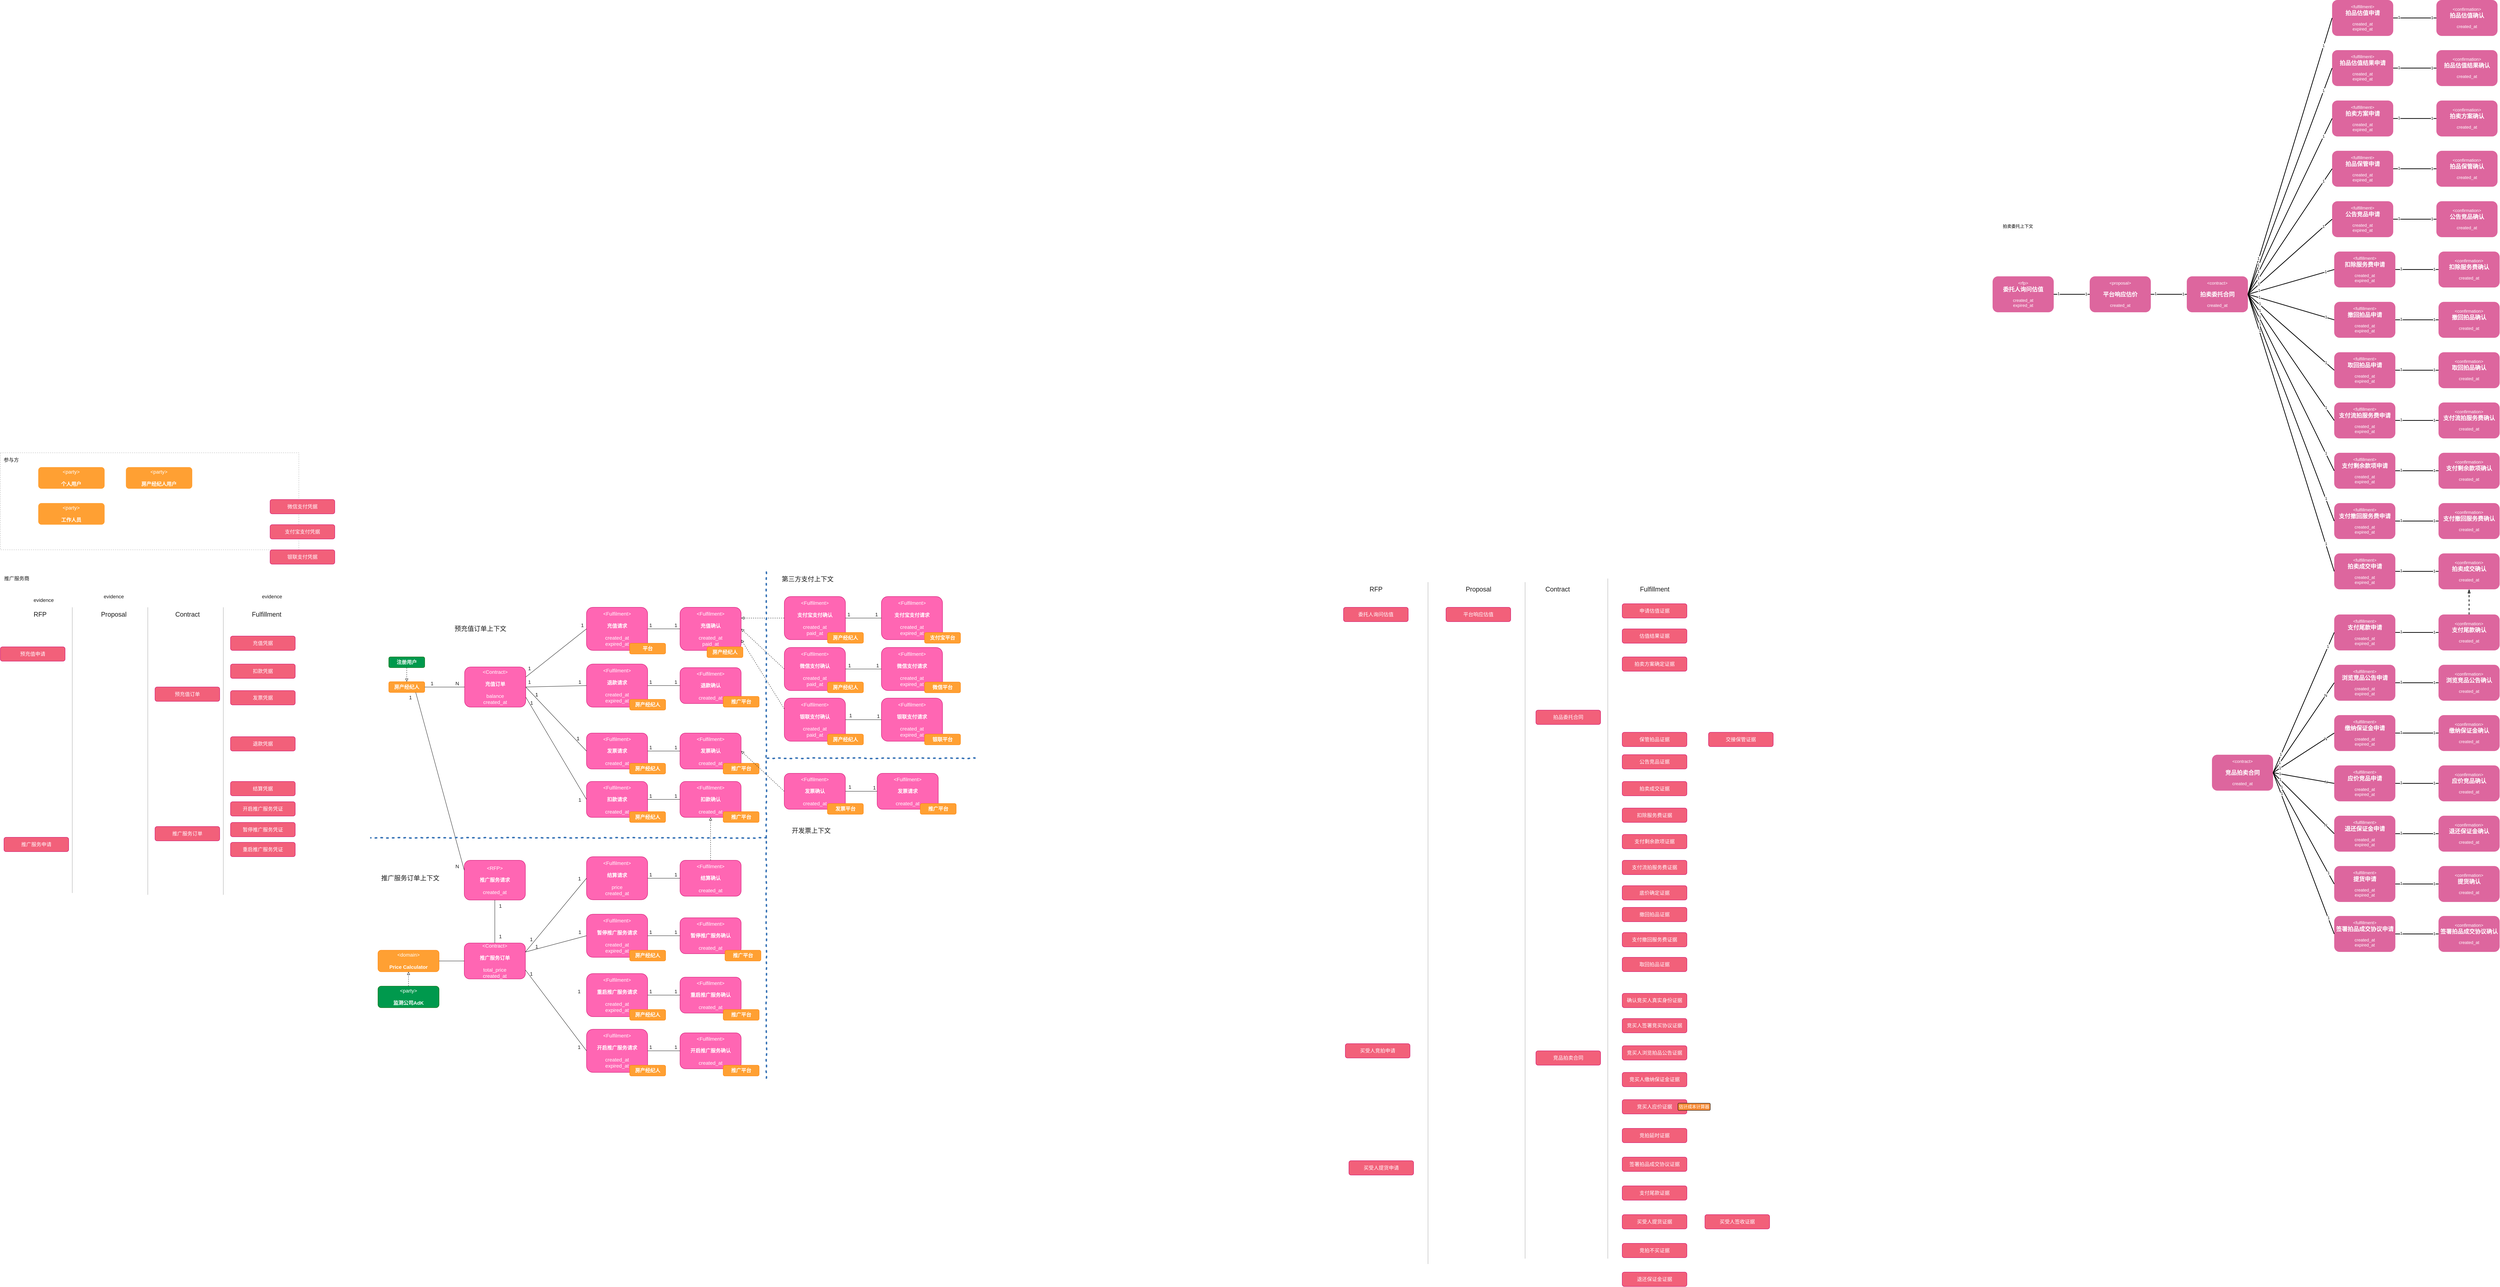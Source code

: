 <mxfile version="20.0.3" type="github">
  <diagram id="4pXQrOWJEeSuhuyzBbQL" name="Page-1">
    <mxGraphModel dx="1889" dy="3198" grid="1" gridSize="10" guides="1" tooltips="1" connect="1" arrows="1" fold="1" page="1" pageScale="1" pageWidth="850" pageHeight="1100" math="0" shadow="0">
      <root>
        <mxCell id="0" />
        <mxCell id="1" parent="0" />
        <mxCell id="l0locyyftSwh_tXuukIE-1" value="&lt;font style=&quot;font-size: 18px&quot;&gt;RFP&lt;/font&gt;" style="text;html=1;align=center;verticalAlign=middle;resizable=0;points=[];autosize=1;strokeColor=none;fillColor=none;fontColor=#1A1A1A;" parent="1" vertex="1">
          <mxGeometry x="95" y="110" width="50" height="20" as="geometry" />
        </mxCell>
        <mxCell id="l0locyyftSwh_tXuukIE-2" value="&lt;font style=&quot;font-size: 18px&quot;&gt;Proposal&lt;/font&gt;" style="text;html=1;align=center;verticalAlign=middle;resizable=0;points=[];autosize=1;strokeColor=none;fillColor=none;fontColor=#1A1A1A;" parent="1" vertex="1">
          <mxGeometry x="280" y="110" width="90" height="20" as="geometry" />
        </mxCell>
        <mxCell id="l0locyyftSwh_tXuukIE-3" value="&lt;font style=&quot;font-size: 18px&quot;&gt;Contract&lt;/font&gt;" style="text;html=1;align=center;verticalAlign=middle;resizable=0;points=[];autosize=1;strokeColor=none;fillColor=none;fontColor=#1A1A1A;" parent="1" vertex="1">
          <mxGeometry x="490" y="110" width="80" height="20" as="geometry" />
        </mxCell>
        <mxCell id="l0locyyftSwh_tXuukIE-4" value="&lt;font style=&quot;font-size: 18px&quot;&gt;Fulfillment&lt;/font&gt;" style="text;html=1;align=center;verticalAlign=middle;resizable=0;points=[];autosize=1;strokeColor=none;fillColor=none;fontColor=#1A1A1A;" parent="1" vertex="1">
          <mxGeometry x="700" y="110" width="100" height="20" as="geometry" />
        </mxCell>
        <mxCell id="l0locyyftSwh_tXuukIE-5" value="" style="endArrow=none;html=1;rounded=0;fontSize=18;strokeColor=#A6A6A6;" parent="1" edge="1">
          <mxGeometry width="50" height="50" relative="1" as="geometry">
            <mxPoint x="210" y="895" as="sourcePoint" />
            <mxPoint x="210" y="100" as="targetPoint" />
          </mxGeometry>
        </mxCell>
        <mxCell id="l0locyyftSwh_tXuukIE-6" value="" style="endArrow=none;html=1;rounded=0;fontSize=18;strokeColor=#A6A6A6;" parent="1" edge="1">
          <mxGeometry width="50" height="50" relative="1" as="geometry">
            <mxPoint x="630" y="900" as="sourcePoint" />
            <mxPoint x="630" y="100" as="targetPoint" />
          </mxGeometry>
        </mxCell>
        <mxCell id="l0locyyftSwh_tXuukIE-7" value="" style="endArrow=none;html=1;rounded=0;fontSize=18;strokeColor=#A6A6A6;" parent="1" edge="1">
          <mxGeometry width="50" height="50" relative="1" as="geometry">
            <mxPoint x="420" y="900" as="sourcePoint" />
            <mxPoint x="420" y="100" as="targetPoint" />
          </mxGeometry>
        </mxCell>
        <mxCell id="l0locyyftSwh_tXuukIE-10" value="&lt;font&gt;推广服务商&lt;/font&gt;" style="text;html=1;align=center;verticalAlign=middle;resizable=0;points=[];autosize=1;strokeColor=none;fillColor=none;fontSize=14;fontColor=#1A1A1A;" parent="1" vertex="1">
          <mxGeometry x="10" y="10" width="90" height="20" as="geometry" />
        </mxCell>
        <mxCell id="l0locyyftSwh_tXuukIE-11" value="evidence" style="text;html=1;align=center;verticalAlign=middle;resizable=0;points=[];autosize=1;strokeColor=none;fillColor=none;fontSize=14;fontColor=#1A1A1A;" parent="1" vertex="1">
          <mxGeometry x="95" y="70" width="70" height="20" as="geometry" />
        </mxCell>
        <mxCell id="l0locyyftSwh_tXuukIE-12" value="evidence" style="text;html=1;align=center;verticalAlign=middle;resizable=0;points=[];autosize=1;strokeColor=none;fillColor=none;fontSize=14;fontColor=#1A1A1A;" parent="1" vertex="1">
          <mxGeometry x="290" y="60" width="70" height="20" as="geometry" />
        </mxCell>
        <mxCell id="l0locyyftSwh_tXuukIE-13" value="evidence" style="text;html=1;align=center;verticalAlign=middle;resizable=0;points=[];autosize=1;strokeColor=none;fillColor=none;fontSize=14;fontColor=#1A1A1A;" parent="1" vertex="1">
          <mxGeometry x="730" y="60" width="70" height="20" as="geometry" />
        </mxCell>
        <mxCell id="l0locyyftSwh_tXuukIE-21" value="" style="group" parent="1" vertex="1" connectable="0">
          <mxGeometry x="10" y="-330" width="930" height="310" as="geometry" />
        </mxCell>
        <mxCell id="l0locyyftSwh_tXuukIE-19" value="" style="rounded=0;whiteSpace=wrap;html=1;fontSize=14;fontColor=#FFFFFF;strokeColor=#B3B3B3;fillColor=none;dashed=1;" parent="l0locyyftSwh_tXuukIE-21" vertex="1">
          <mxGeometry width="830" height="270" as="geometry" />
        </mxCell>
        <mxCell id="l0locyyftSwh_tXuukIE-20" value="参与方" style="text;html=1;align=center;verticalAlign=middle;resizable=0;points=[];autosize=1;strokeColor=none;fillColor=none;fontSize=14;fontColor=#1A1A1A;" parent="l0locyyftSwh_tXuukIE-21" vertex="1">
          <mxGeometry y="10" width="60" height="20" as="geometry" />
        </mxCell>
        <object label="&lt;font color=&quot;#ffffff&quot;&gt;&amp;lt;%type%&amp;gt;&lt;br&gt;&lt;br&gt;&lt;b&gt;个人用户&lt;/b&gt;&lt;br&gt;&lt;/font&gt;" placeholders="1" type="party" name="Party" id="l0locyyftSwh_tXuukIE-22">
          <mxCell style="rounded=1;whiteSpace=wrap;html=1;noLabel=0;comic=0;recursiveResize=1;fillColor=#FFA033;dashed=1;fontSize=14;fontColor=#1A1A1A;strokeColor=none;" parent="l0locyyftSwh_tXuukIE-21" vertex="1">
            <mxGeometry x="105.397" y="40" width="184.444" height="60" as="geometry" />
          </mxCell>
        </object>
        <object label="&lt;font color=&quot;#ffffff&quot;&gt;&amp;lt;%type%&amp;gt;&lt;br&gt;&lt;br&gt;&lt;b&gt;房产经纪人用户&lt;/b&gt;&lt;br&gt;&lt;/font&gt;" placeholders="1" type="party" name="Party" id="l0locyyftSwh_tXuukIE-23">
          <mxCell style="rounded=1;whiteSpace=wrap;html=1;noLabel=0;comic=0;recursiveResize=1;fillColor=#FFA033;dashed=1;fontSize=14;fontColor=#1A1A1A;strokeColor=none;" parent="l0locyyftSwh_tXuukIE-21" vertex="1">
            <mxGeometry x="349.127" y="40" width="184.444" height="60" as="geometry" />
          </mxCell>
        </object>
        <object label="&lt;font color=&quot;#ffffff&quot;&gt;&amp;lt;%type%&amp;gt;&lt;br&gt;&lt;br&gt;&lt;b&gt;工作人员&lt;/b&gt;&lt;br&gt;&lt;/font&gt;" placeholders="1" type="party" name="Party" id="l0locyyftSwh_tXuukIE-24">
          <mxCell style="rounded=1;whiteSpace=wrap;html=1;noLabel=0;comic=0;recursiveResize=1;fillColor=#FFA033;dashed=1;fontSize=14;fontColor=#1A1A1A;strokeColor=none;" parent="l0locyyftSwh_tXuukIE-21" vertex="1">
            <mxGeometry x="105.397" y="140" width="184.444" height="60" as="geometry" />
          </mxCell>
        </object>
        <object label="&lt;font style=&quot;font-size: 14px&quot;&gt;微信支付凭据&lt;/font&gt;" placeholders="1" type="业务能力服务" id="l0locyyftSwh_tXuukIE-120">
          <mxCell style="rounded=1;whiteSpace=wrap;html=1;fillColor=#F2607A;noLabel=0;comic=0;recursiveResize=1;fontColor=#FFFFFF;strokeColor=#CC0066;labelBackgroundColor=none;fontSize=14;" parent="l0locyyftSwh_tXuukIE-21" vertex="1">
            <mxGeometry x="750" y="130" width="180" height="40" as="geometry" />
          </mxCell>
        </object>
        <object label="&lt;font style=&quot;font-size: 14px&quot;&gt;支付宝支付凭据&lt;/font&gt;" placeholders="1" type="业务能力服务" id="l0locyyftSwh_tXuukIE-121">
          <mxCell style="rounded=1;whiteSpace=wrap;html=1;fillColor=#F2607A;noLabel=0;comic=0;recursiveResize=1;fontColor=#FFFFFF;strokeColor=#CC0066;labelBackgroundColor=none;fontSize=14;" parent="l0locyyftSwh_tXuukIE-21" vertex="1">
            <mxGeometry x="750" y="200" width="180" height="40" as="geometry" />
          </mxCell>
        </object>
        <object label="&lt;font style=&quot;font-size: 14px&quot;&gt;银联支付凭据&lt;/font&gt;" placeholders="1" type="业务能力服务" id="l0locyyftSwh_tXuukIE-122">
          <mxCell style="rounded=1;whiteSpace=wrap;html=1;fillColor=#F2607A;noLabel=0;comic=0;recursiveResize=1;fontColor=#FFFFFF;strokeColor=#CC0066;labelBackgroundColor=none;fontSize=14;" parent="l0locyyftSwh_tXuukIE-21" vertex="1">
            <mxGeometry x="750" y="270" width="180" height="40" as="geometry" />
          </mxCell>
        </object>
        <object label="&lt;font style=&quot;font-size: 14px&quot;&gt;预充值&lt;/font&gt;申请" placeholders="1" type="业务能力服务" id="l0locyyftSwh_tXuukIE-117">
          <mxCell style="rounded=1;whiteSpace=wrap;html=1;fillColor=#F2607A;noLabel=0;comic=0;recursiveResize=1;fontColor=#FFFFFF;strokeColor=#CC0066;labelBackgroundColor=none;fontSize=14;" parent="1" vertex="1">
            <mxGeometry x="10" y="210" width="180" height="40" as="geometry" />
          </mxCell>
        </object>
        <object label="&lt;font style=&quot;font-size: 14px&quot;&gt;充值凭据&lt;/font&gt;" placeholders="1" type="业务能力服务" id="l0locyyftSwh_tXuukIE-119">
          <mxCell style="rounded=1;whiteSpace=wrap;html=1;fillColor=#F2607A;noLabel=0;comic=0;recursiveResize=1;fontColor=#FFFFFF;strokeColor=#CC0066;labelBackgroundColor=none;fontSize=14;" parent="1" vertex="1">
            <mxGeometry x="650" y="180" width="180" height="40" as="geometry" />
          </mxCell>
        </object>
        <object label="&lt;font style=&quot;font-size: 14px&quot;&gt;退款凭据&lt;/font&gt;" placeholders="1" type="业务能力服务" id="l0locyyftSwh_tXuukIE-123">
          <mxCell style="rounded=1;whiteSpace=wrap;html=1;fillColor=#F2607A;noLabel=0;comic=0;recursiveResize=1;fontColor=#FFFFFF;strokeColor=#CC0066;labelBackgroundColor=none;fontSize=14;" parent="1" vertex="1">
            <mxGeometry x="650" y="460" width="180" height="40" as="geometry" />
          </mxCell>
        </object>
        <object label="结算凭据" placeholders="1" type="业务能力服务" id="l0locyyftSwh_tXuukIE-126">
          <mxCell style="rounded=1;whiteSpace=wrap;html=1;fillColor=#F2607A;noLabel=0;comic=0;recursiveResize=1;fontColor=#FFFFFF;strokeColor=#CC0066;labelBackgroundColor=none;fontSize=14;" parent="1" vertex="1">
            <mxGeometry x="650" y="584.68" width="180" height="40" as="geometry" />
          </mxCell>
        </object>
        <object label="&lt;font style=&quot;font-size: 14px&quot;&gt;推广服务申请&lt;/font&gt;" placeholders="1" type="业务能力服务" id="l0locyyftSwh_tXuukIE-134">
          <mxCell style="rounded=1;whiteSpace=wrap;html=1;fillColor=#F2607A;noLabel=0;comic=0;recursiveResize=1;fontColor=#FFFFFF;strokeColor=#CC0066;labelBackgroundColor=none;fontSize=14;" parent="1" vertex="1">
            <mxGeometry x="20" y="740" width="180" height="40" as="geometry" />
          </mxCell>
        </object>
        <object label="推广服务订单" placeholders="1" type="业务能力服务" id="l0locyyftSwh_tXuukIE-136">
          <mxCell style="rounded=1;whiteSpace=wrap;html=1;fillColor=#F2607A;noLabel=0;comic=0;recursiveResize=1;fontColor=#FFFFFF;strokeColor=#CC0066;labelBackgroundColor=none;fontSize=14;" parent="1" vertex="1">
            <mxGeometry x="440" y="710" width="180" height="40" as="geometry" />
          </mxCell>
        </object>
        <object label="&lt;font style=&quot;font-size: 14px&quot;&gt;开启推广服务凭证&lt;/font&gt;" placeholders="1" type="业务能力服务" id="l0locyyftSwh_tXuukIE-138">
          <mxCell style="rounded=1;whiteSpace=wrap;html=1;fillColor=#F2607A;noLabel=0;comic=0;recursiveResize=1;fontColor=#FFFFFF;strokeColor=#CC0066;labelBackgroundColor=none;fontSize=14;" parent="1" vertex="1">
            <mxGeometry x="650" y="641" width="180" height="40" as="geometry" />
          </mxCell>
        </object>
        <object label="&lt;font color=&quot;#ffffff&quot;&gt;&amp;lt;%type%&amp;gt;&lt;br&gt;&lt;br&gt;&lt;b&gt;推广服务订单&lt;br&gt;&lt;/b&gt;&lt;br&gt;total_price&lt;br&gt;%createdAt%&lt;br&gt;&lt;/font&gt;" placeholders="1" type="Contract" name="Name of the Contract" createdAt="created_at" id="l0locyyftSwh_tXuukIE-141">
          <mxCell style="rounded=1;whiteSpace=wrap;html=1;fillColor=#FF66B3;noLabel=0;comic=0;recursiveResize=1;labelBackgroundColor=none;fontSize=14;fontColor=#1A1A1A;strokeColor=#CC0066;" parent="1" vertex="1">
            <mxGeometry x="1300" y="1034.24" width="170" height="100" as="geometry" />
          </mxCell>
        </object>
        <object label="&lt;font color=&quot;#ffffff&quot;&gt;&amp;lt;%type%&amp;gt;&lt;br&gt;&lt;br&gt;&lt;b&gt;充值请求&lt;/b&gt;&lt;br&gt;&lt;br&gt;%createdAt%&lt;br&gt;%expiredAt%&lt;br&gt;&lt;/font&gt;" placeholders="1" type="Fulfilment" name="Fulfilment Request" createdAt="created_at" expiredAt="expired_at" id="l0locyyftSwh_tXuukIE-144">
          <mxCell style="rounded=1;whiteSpace=wrap;html=1;fillColor=#FF66B3;noLabel=0;comic=0;recursiveResize=1;labelBackgroundColor=none;fontSize=14;fontColor=#1A1A1A;strokeColor=#CC0066;" parent="1" vertex="1">
            <mxGeometry x="1639.89" y="100" width="170" height="120" as="geometry" />
          </mxCell>
        </object>
        <object label="&lt;font color=&quot;#ffffff&quot;&gt;&amp;lt;%type%&amp;gt;&lt;br&gt;&lt;br&gt;&lt;b&gt;微信支付确认&lt;br&gt;&lt;/b&gt;&lt;br&gt;%createdAt%&lt;br&gt;&lt;/font&gt;&lt;span style=&quot;color: rgb(255 , 255 , 255)&quot;&gt;paid_at&lt;/span&gt;&lt;font color=&quot;#ffffff&quot;&gt;&lt;br&gt;&lt;/font&gt;" placeholders="1" type="Fulfilment" name="Fulfilment Request" createdAt="created_at" expiredAt="expired_at" id="l0locyyftSwh_tXuukIE-147">
          <mxCell style="rounded=1;whiteSpace=wrap;html=1;fillColor=#FF66B3;noLabel=0;comic=0;recursiveResize=1;labelBackgroundColor=none;fontSize=14;fontColor=#1A1A1A;strokeColor=#CC0066;" parent="1" vertex="1">
            <mxGeometry x="2190" y="211.73" width="170" height="120" as="geometry" />
          </mxCell>
        </object>
        <object label="&lt;font color=&quot;#ffffff&quot;&gt;&amp;lt;%type%&amp;gt;&lt;br&gt;&lt;br&gt;&lt;b&gt;微信支付&lt;/b&gt;&lt;/font&gt;&lt;b style=&quot;color: rgb(255 , 255 , 255)&quot;&gt;请求&lt;/b&gt;&lt;font color=&quot;#ffffff&quot;&gt;&lt;b&gt;&lt;br&gt;&lt;/b&gt;&lt;br&gt;%createdAt%&lt;br&gt;&lt;/font&gt;&lt;span style=&quot;color: rgb(255 , 255 , 255)&quot;&gt;expired_at&lt;/span&gt;&lt;font color=&quot;#ffffff&quot;&gt;&lt;br&gt;&lt;/font&gt;" placeholders="1" type="Fulfilment" name="Fulfilment Request" createdAt="created_at" expiredAt="expired_at" id="l0locyyftSwh_tXuukIE-148">
          <mxCell style="rounded=1;whiteSpace=wrap;html=1;fillColor=#FF66B3;noLabel=0;comic=0;recursiveResize=1;labelBackgroundColor=none;fontSize=14;fontColor=#1A1A1A;strokeColor=#CC0066;" parent="1" vertex="1">
            <mxGeometry x="2460" y="211.73" width="170" height="120" as="geometry" />
          </mxCell>
        </object>
        <object label="&lt;font color=&quot;#ffffff&quot;&gt;&amp;lt;%type%&amp;gt;&lt;br&gt;&lt;br&gt;&lt;b&gt;支付宝支付确认&lt;br&gt;&lt;/b&gt;&lt;br&gt;%createdAt%&lt;br&gt;&lt;/font&gt;&lt;span style=&quot;color: rgb(255 , 255 , 255)&quot;&gt;paid_at&lt;/span&gt;&lt;font color=&quot;#ffffff&quot;&gt;&lt;br&gt;&lt;/font&gt;" placeholders="1" type="Fulfilment" name="Fulfilment Request" createdAt="created_at" expiredAt="expired_at" id="l0locyyftSwh_tXuukIE-149">
          <mxCell style="rounded=1;whiteSpace=wrap;html=1;fillColor=#FF66B3;noLabel=0;comic=0;recursiveResize=1;labelBackgroundColor=none;fontSize=14;fontColor=#1A1A1A;strokeColor=#CC0066;" parent="1" vertex="1">
            <mxGeometry x="2190" y="70" width="170" height="120" as="geometry" />
          </mxCell>
        </object>
        <object label="&lt;font color=&quot;#ffffff&quot;&gt;&amp;lt;%type%&amp;gt;&lt;br&gt;&lt;br&gt;&lt;b&gt;支付宝支付请求&lt;br&gt;&lt;/b&gt;&lt;br&gt;%createdAt%&lt;br&gt;expired_at&lt;br&gt;&lt;/font&gt;" placeholders="1" type="Fulfilment" name="Fulfilment Request" createdAt="created_at" expiredAt="expired_at" id="l0locyyftSwh_tXuukIE-150">
          <mxCell style="rounded=1;whiteSpace=wrap;html=1;fillColor=#FF66B3;noLabel=0;comic=0;recursiveResize=1;labelBackgroundColor=none;fontSize=14;fontColor=#1A1A1A;strokeColor=#CC0066;" parent="1" vertex="1">
            <mxGeometry x="2460" y="70" width="170" height="120" as="geometry" />
          </mxCell>
        </object>
        <object label="&lt;font color=&quot;#ffffff&quot;&gt;&amp;lt;%type%&amp;gt;&lt;br&gt;&lt;br&gt;&lt;b&gt;银联支付确认&lt;br&gt;&lt;/b&gt;&lt;br&gt;%createdAt%&lt;br&gt;&lt;/font&gt;&lt;span style=&quot;color: rgb(255 , 255 , 255)&quot;&gt;paid_at&lt;/span&gt;&lt;font color=&quot;#ffffff&quot;&gt;&lt;br&gt;&lt;/font&gt;" placeholders="1" type="Fulfilment" name="Fulfilment Request" createdAt="created_at" expiredAt="expired_at" id="l0locyyftSwh_tXuukIE-151">
          <mxCell style="rounded=1;whiteSpace=wrap;html=1;fillColor=#FF66B3;noLabel=0;comic=0;recursiveResize=1;labelBackgroundColor=none;fontSize=14;fontColor=#1A1A1A;strokeColor=#CC0066;" parent="1" vertex="1">
            <mxGeometry x="2190" y="352.73" width="170" height="120" as="geometry" />
          </mxCell>
        </object>
        <object label="&lt;font color=&quot;#ffffff&quot;&gt;&amp;lt;%type%&amp;gt;&lt;br&gt;&lt;br&gt;&lt;b&gt;银联支付请求&lt;br&gt;&lt;/b&gt;&lt;br&gt;%createdAt%&lt;br&gt;&lt;/font&gt;&lt;span style=&quot;color: rgb(255 , 255 , 255)&quot;&gt;expired_at&lt;/span&gt;&lt;font color=&quot;#ffffff&quot;&gt;&lt;br&gt;&lt;/font&gt;" placeholders="1" type="Fulfilment" name="Fulfilment Request" createdAt="created_at" expiredAt="expired_at" id="l0locyyftSwh_tXuukIE-152">
          <mxCell style="rounded=1;whiteSpace=wrap;html=1;fillColor=#FF66B3;noLabel=0;comic=0;recursiveResize=1;labelBackgroundColor=none;fontSize=14;fontColor=#1A1A1A;strokeColor=#CC0066;" parent="1" vertex="1">
            <mxGeometry x="2460" y="352.73" width="170" height="120" as="geometry" />
          </mxCell>
        </object>
        <mxCell id="l0locyyftSwh_tXuukIE-153" style="edgeStyle=orthogonalEdgeStyle;rounded=0;orthogonalLoop=1;jettySize=auto;html=1;exitX=1;exitY=0.5;exitDx=0;exitDy=0;entryX=0;entryY=0.5;entryDx=0;entryDy=0;endArrow=none;endFill=0;fontSize=14;fontColor=#1A1A1A;strokeColor=#1A1A1A;" parent="1" source="l0locyyftSwh_tXuukIE-147" target="l0locyyftSwh_tXuukIE-148" edge="1">
          <mxGeometry relative="1" as="geometry">
            <mxPoint x="2230" y="641.73" as="sourcePoint" />
            <mxPoint x="2330" y="641.73" as="targetPoint" />
          </mxGeometry>
        </mxCell>
        <mxCell id="l0locyyftSwh_tXuukIE-154" value="1" style="edgeLabel;html=1;align=center;verticalAlign=middle;resizable=0;points=[];labelBackgroundColor=none;fontSize=14;fontColor=#1A1A1A;strokeColor=#FF8000;fillColor=none;gradientColor=none;" parent="l0locyyftSwh_tXuukIE-153" vertex="1" connectable="0">
          <mxGeometry x="-0.82" relative="1" as="geometry">
            <mxPoint x="2" y="-10" as="offset" />
          </mxGeometry>
        </mxCell>
        <mxCell id="l0locyyftSwh_tXuukIE-155" value="1" style="edgeLabel;html=1;align=center;verticalAlign=middle;resizable=0;points=[];labelBackgroundColor=none;fontSize=14;fontColor=#1A1A1A;strokeColor=#FF8000;fillColor=none;gradientColor=none;" parent="l0locyyftSwh_tXuukIE-153" vertex="1" connectable="0">
          <mxGeometry x="0.72" y="-1" relative="1" as="geometry">
            <mxPoint x="3" y="-11" as="offset" />
          </mxGeometry>
        </mxCell>
        <mxCell id="l0locyyftSwh_tXuukIE-159" style="edgeStyle=orthogonalEdgeStyle;rounded=0;orthogonalLoop=1;jettySize=auto;html=1;exitX=0;exitY=0.5;exitDx=0;exitDy=0;endArrow=none;endFill=0;fontSize=14;fontColor=#1A1A1A;strokeColor=#1A1A1A;entryX=1;entryY=0.5;entryDx=0;entryDy=0;" parent="1" source="l0locyyftSwh_tXuukIE-152" target="l0locyyftSwh_tXuukIE-151" edge="1">
          <mxGeometry relative="1" as="geometry">
            <mxPoint x="2110" y="412.73" as="sourcePoint" />
            <mxPoint x="2190" y="412.73" as="targetPoint" />
          </mxGeometry>
        </mxCell>
        <mxCell id="l0locyyftSwh_tXuukIE-160" value="1" style="edgeLabel;html=1;align=center;verticalAlign=middle;resizable=0;points=[];labelBackgroundColor=none;fontSize=14;fontColor=#1A1A1A;strokeColor=#FF8000;fillColor=none;gradientColor=none;" parent="l0locyyftSwh_tXuukIE-159" vertex="1" connectable="0">
          <mxGeometry x="-0.82" relative="1" as="geometry">
            <mxPoint y="-10" as="offset" />
          </mxGeometry>
        </mxCell>
        <mxCell id="l0locyyftSwh_tXuukIE-161" value="1" style="edgeLabel;html=1;align=center;verticalAlign=middle;resizable=0;points=[];labelBackgroundColor=none;fontSize=14;fontColor=#1A1A1A;strokeColor=#FF8000;fillColor=none;gradientColor=none;" parent="l0locyyftSwh_tXuukIE-159" vertex="1" connectable="0">
          <mxGeometry x="0.72" y="-1" relative="1" as="geometry">
            <mxPoint y="-11" as="offset" />
          </mxGeometry>
        </mxCell>
        <mxCell id="l0locyyftSwh_tXuukIE-162" style="edgeStyle=orthogonalEdgeStyle;rounded=0;orthogonalLoop=1;jettySize=auto;html=1;endArrow=none;endFill=0;fontSize=14;fontColor=#1A1A1A;strokeColor=#1A1A1A;entryX=0;entryY=0.5;entryDx=0;entryDy=0;exitX=1;exitY=0.5;exitDx=0;exitDy=0;" parent="1" source="l0locyyftSwh_tXuukIE-149" target="l0locyyftSwh_tXuukIE-150" edge="1">
          <mxGeometry relative="1" as="geometry">
            <mxPoint x="2370" y="150" as="sourcePoint" />
            <mxPoint x="2430" y="129.33" as="targetPoint" />
          </mxGeometry>
        </mxCell>
        <mxCell id="l0locyyftSwh_tXuukIE-163" value="1" style="edgeLabel;html=1;align=center;verticalAlign=middle;resizable=0;points=[];labelBackgroundColor=none;fontSize=14;fontColor=#1A1A1A;strokeColor=#FF8000;fillColor=none;gradientColor=none;" parent="l0locyyftSwh_tXuukIE-162" vertex="1" connectable="0">
          <mxGeometry x="-0.82" relative="1" as="geometry">
            <mxPoint y="-10" as="offset" />
          </mxGeometry>
        </mxCell>
        <mxCell id="l0locyyftSwh_tXuukIE-164" value="1" style="edgeLabel;html=1;align=center;verticalAlign=middle;resizable=0;points=[];labelBackgroundColor=none;fontSize=14;fontColor=#1A1A1A;strokeColor=#FF8000;fillColor=none;gradientColor=none;" parent="l0locyyftSwh_tXuukIE-162" vertex="1" connectable="0">
          <mxGeometry x="0.72" y="-1" relative="1" as="geometry">
            <mxPoint y="-11" as="offset" />
          </mxGeometry>
        </mxCell>
        <mxCell id="l0locyyftSwh_tXuukIE-165" style="edgeStyle=none;rounded=0;orthogonalLoop=1;jettySize=auto;html=1;exitX=0;exitY=0.5;exitDx=0;exitDy=0;endArrow=block;endFill=0;dashed=1;fontSize=14;fontColor=#1A1A1A;strokeColor=#1A1A1A;entryX=1;entryY=0.25;entryDx=0;entryDy=0;" parent="1" source="l0locyyftSwh_tXuukIE-149" target="l0locyyftSwh_tXuukIE-326" edge="1">
          <mxGeometry relative="1" as="geometry">
            <mxPoint x="2130" y="110" as="sourcePoint" />
            <mxPoint x="2069.89" y="130" as="targetPoint" />
          </mxGeometry>
        </mxCell>
        <mxCell id="l0locyyftSwh_tXuukIE-167" style="edgeStyle=none;rounded=0;orthogonalLoop=1;jettySize=auto;html=1;endArrow=block;endFill=0;dashed=1;fontSize=14;fontColor=#1A1A1A;strokeColor=#1A1A1A;entryX=1;entryY=0.5;entryDx=0;entryDy=0;exitX=0;exitY=0.5;exitDx=0;exitDy=0;" parent="1" source="l0locyyftSwh_tXuukIE-147" target="l0locyyftSwh_tXuukIE-326" edge="1">
          <mxGeometry relative="1" as="geometry">
            <mxPoint x="2120" y="180" as="sourcePoint" />
            <mxPoint x="2069.89" y="160" as="targetPoint" />
          </mxGeometry>
        </mxCell>
        <mxCell id="l0locyyftSwh_tXuukIE-168" style="edgeStyle=none;rounded=0;orthogonalLoop=1;jettySize=auto;html=1;exitX=0;exitY=0.25;exitDx=0;exitDy=0;endArrow=block;endFill=0;dashed=1;fontSize=14;fontColor=#1A1A1A;strokeColor=#1A1A1A;entryX=1;entryY=0.75;entryDx=0;entryDy=0;" parent="1" source="l0locyyftSwh_tXuukIE-151" target="l0locyyftSwh_tXuukIE-326" edge="1">
          <mxGeometry relative="1" as="geometry">
            <mxPoint x="2000" y="310" as="sourcePoint" />
            <mxPoint x="2069.89" y="190" as="targetPoint" />
          </mxGeometry>
        </mxCell>
        <mxCell id="l0locyyftSwh_tXuukIE-169" style="edgeStyle=orthogonalEdgeStyle;rounded=0;orthogonalLoop=1;jettySize=auto;html=1;exitX=1;exitY=0.5;exitDx=0;exitDy=0;entryX=0;entryY=0.5;entryDx=0;entryDy=0;endArrow=none;endFill=0;fontSize=14;fontColor=#1A1A1A;strokeColor=#1A1A1A;" parent="1" source="l0locyyftSwh_tXuukIE-144" target="l0locyyftSwh_tXuukIE-326" edge="1">
          <mxGeometry relative="1" as="geometry">
            <mxPoint x="1809.89" y="60" as="sourcePoint" />
            <mxPoint x="1899.89" y="160" as="targetPoint" />
          </mxGeometry>
        </mxCell>
        <mxCell id="l0locyyftSwh_tXuukIE-170" value="1" style="edgeLabel;html=1;align=center;verticalAlign=middle;resizable=0;points=[];labelBackgroundColor=none;fontSize=14;fontColor=#1A1A1A;strokeColor=#FF8000;fillColor=none;gradientColor=none;" parent="l0locyyftSwh_tXuukIE-169" vertex="1" connectable="0">
          <mxGeometry x="-0.82" relative="1" as="geometry">
            <mxPoint y="-10" as="offset" />
          </mxGeometry>
        </mxCell>
        <mxCell id="l0locyyftSwh_tXuukIE-171" value="1" style="edgeLabel;html=1;align=center;verticalAlign=middle;resizable=0;points=[];labelBackgroundColor=none;fontSize=14;fontColor=#1A1A1A;strokeColor=#FF8000;fillColor=none;gradientColor=none;" parent="l0locyyftSwh_tXuukIE-169" vertex="1" connectable="0">
          <mxGeometry x="0.72" y="-1" relative="1" as="geometry">
            <mxPoint y="-11" as="offset" />
          </mxGeometry>
        </mxCell>
        <object label="&lt;font color=&quot;#ffffff&quot;&gt;&amp;lt;%type%&amp;gt;&lt;br&gt;&lt;br&gt;&lt;b&gt;退款请求&lt;br&gt;&lt;/b&gt;&lt;br&gt;%createdAt%&lt;br&gt;%expiredAt%&lt;br&gt;&lt;/font&gt;" placeholders="1" type="Fulfilment" name="Fulfilment Request" createdAt="created_at" expiredAt="expired_at" id="l0locyyftSwh_tXuukIE-172">
          <mxCell style="rounded=1;whiteSpace=wrap;html=1;fillColor=#FF66B3;noLabel=0;comic=0;recursiveResize=1;labelBackgroundColor=none;fontSize=14;fontColor=#1A1A1A;strokeColor=#CC0066;" parent="1" vertex="1">
            <mxGeometry x="1640" y="257.87" width="170" height="120" as="geometry" />
          </mxCell>
        </object>
        <object label="&lt;font color=&quot;#ffffff&quot;&gt;&amp;lt;%type%&amp;gt;&lt;br&gt;&lt;br&gt;&lt;b&gt;退款确认&lt;br&gt;&lt;/b&gt;&lt;br&gt;%createdAt%&lt;br&gt;&lt;/font&gt;" placeholders="1" type="Fulfilment" name="Fulfilment Confirmation" createdAt="created_at" id="l0locyyftSwh_tXuukIE-173">
          <mxCell style="rounded=1;whiteSpace=wrap;html=1;fillColor=#FF66B3;noLabel=0;comic=0;recursiveResize=1;labelBackgroundColor=none;fontSize=14;fontColor=#1A1A1A;strokeColor=#CC0066;" parent="1" vertex="1">
            <mxGeometry x="1900" y="267.87" width="170" height="100" as="geometry" />
          </mxCell>
        </object>
        <mxCell id="l0locyyftSwh_tXuukIE-174" style="edgeStyle=orthogonalEdgeStyle;rounded=0;orthogonalLoop=1;jettySize=auto;html=1;exitX=1;exitY=0.5;exitDx=0;exitDy=0;entryX=0;entryY=0.5;entryDx=0;entryDy=0;endArrow=none;endFill=0;fontSize=14;fontColor=#1A1A1A;strokeColor=#1A1A1A;" parent="1" source="l0locyyftSwh_tXuukIE-172" target="l0locyyftSwh_tXuukIE-173" edge="1">
          <mxGeometry relative="1" as="geometry">
            <mxPoint x="1880" y="-192.13" as="sourcePoint" />
            <mxPoint x="1980" y="-192.13" as="targetPoint" />
          </mxGeometry>
        </mxCell>
        <mxCell id="l0locyyftSwh_tXuukIE-175" value="1" style="edgeLabel;html=1;align=center;verticalAlign=middle;resizable=0;points=[];labelBackgroundColor=none;fontSize=14;fontColor=#1A1A1A;strokeColor=#CC0066;fillColor=none;gradientColor=none;" parent="l0locyyftSwh_tXuukIE-174" vertex="1" connectable="0">
          <mxGeometry x="-0.82" relative="1" as="geometry">
            <mxPoint y="-10" as="offset" />
          </mxGeometry>
        </mxCell>
        <mxCell id="l0locyyftSwh_tXuukIE-176" value="1" style="edgeLabel;html=1;align=center;verticalAlign=middle;resizable=0;points=[];labelBackgroundColor=none;fontSize=14;fontColor=#1A1A1A;strokeColor=#CC0066;fillColor=none;gradientColor=none;" parent="l0locyyftSwh_tXuukIE-174" vertex="1" connectable="0">
          <mxGeometry x="0.72" y="-1" relative="1" as="geometry">
            <mxPoint y="-11" as="offset" />
          </mxGeometry>
        </mxCell>
        <object label="" n="1" m="*" id="l0locyyftSwh_tXuukIE-177">
          <mxCell style="rounded=0;orthogonalLoop=1;jettySize=auto;html=1;exitX=1;exitY=0.25;exitDx=0;exitDy=0;endArrow=none;endFill=0;fontSize=14;fontColor=#1A1A1A;strokeColor=#1A1A1A;entryX=0;entryY=0.5;entryDx=0;entryDy=0;" parent="1" source="l0locyyftSwh_tXuukIE-235" target="l0locyyftSwh_tXuukIE-144" edge="1">
            <mxGeometry relative="1" as="geometry">
              <mxPoint x="1555" y="190" as="sourcePoint" />
              <mxPoint x="1640" y="190" as="targetPoint" />
            </mxGeometry>
          </mxCell>
        </object>
        <mxCell id="l0locyyftSwh_tXuukIE-178" value="1" style="edgeLabel;html=1;align=center;verticalAlign=middle;resizable=0;points=[];labelBackgroundColor=none;fontSize=14;fontColor=#1A1A1A;strokeColor=#CC0066;fillColor=none;gradientColor=none;" parent="l0locyyftSwh_tXuukIE-177" vertex="1" connectable="0">
          <mxGeometry x="0.154" y="3" relative="1" as="geometry">
            <mxPoint x="-86" y="56" as="offset" />
          </mxGeometry>
        </mxCell>
        <mxCell id="l0locyyftSwh_tXuukIE-179" value="1" style="edgeLabel;html=1;align=center;verticalAlign=middle;resizable=0;points=[];labelBackgroundColor=none;fontSize=14;fontColor=#1A1A1A;strokeColor=#CC0066;fillColor=none;gradientColor=none;" parent="l0locyyftSwh_tXuukIE-177" vertex="1" connectable="0">
          <mxGeometry x="0.154" relative="1" as="geometry">
            <mxPoint x="59" y="-67" as="offset" />
          </mxGeometry>
        </mxCell>
        <object label="" n="1" m="*" id="l0locyyftSwh_tXuukIE-180">
          <mxCell style="rounded=0;orthogonalLoop=1;jettySize=auto;html=1;endArrow=none;endFill=0;fontSize=14;fontColor=#1A1A1A;strokeColor=#1A1A1A;entryX=0;entryY=0.5;entryDx=0;entryDy=0;exitX=1;exitY=0.5;exitDx=0;exitDy=0;" parent="1" source="l0locyyftSwh_tXuukIE-235" target="l0locyyftSwh_tXuukIE-172" edge="1">
            <mxGeometry relative="1" as="geometry">
              <mxPoint x="1430" y="540" as="sourcePoint" />
              <mxPoint x="1650" y="200" as="targetPoint" />
            </mxGeometry>
          </mxCell>
        </object>
        <mxCell id="l0locyyftSwh_tXuukIE-181" value="1" style="edgeLabel;html=1;align=center;verticalAlign=middle;resizable=0;points=[];labelBackgroundColor=none;fontSize=14;fontColor=#1A1A1A;strokeColor=#CC0066;fillColor=none;gradientColor=none;" parent="l0locyyftSwh_tXuukIE-180" vertex="1" connectable="0">
          <mxGeometry x="0.154" y="3" relative="1" as="geometry">
            <mxPoint x="52" y="-9" as="offset" />
          </mxGeometry>
        </mxCell>
        <mxCell id="l0locyyftSwh_tXuukIE-182" value="1" style="edgeLabel;html=1;align=center;verticalAlign=middle;resizable=0;points=[];labelBackgroundColor=none;fontSize=14;fontColor=#1A1A1A;strokeColor=#CC0066;fillColor=none;gradientColor=none;" parent="l0locyyftSwh_tXuukIE-180" vertex="1" connectable="0">
          <mxGeometry x="0.154" relative="1" as="geometry">
            <mxPoint x="-88" y="-12" as="offset" />
          </mxGeometry>
        </mxCell>
        <object label="&lt;font color=&quot;#ffffff&quot;&gt;&amp;lt;%type%&amp;gt;&lt;br&gt;&lt;br&gt;&lt;b&gt;结算请求&lt;br&gt;&lt;/b&gt;&lt;br&gt;price&lt;br&gt;%createdAt%&lt;br&gt;&lt;/font&gt;" placeholders="1" type="Fulfilment" name="Fulfilment Request" createdAt="created_at" expiredAt="expired_at" id="l0locyyftSwh_tXuukIE-184">
          <mxCell style="rounded=1;whiteSpace=wrap;html=1;fillColor=#FF66B3;noLabel=0;comic=0;recursiveResize=1;labelBackgroundColor=none;fontSize=14;fontColor=#1A1A1A;strokeColor=#CC0066;" parent="1" vertex="1">
            <mxGeometry x="1640" y="794" width="170" height="120" as="geometry" />
          </mxCell>
        </object>
        <object label="&lt;font color=&quot;#ffffff&quot;&gt;&amp;lt;%type%&amp;gt;&lt;br&gt;&lt;br&gt;&lt;b&gt;结算&lt;/b&gt;&lt;/font&gt;&lt;font color=&quot;#ffffff&quot;&gt;&lt;b&gt;确认&lt;br&gt;&lt;/b&gt;&lt;br&gt;%createdAt%&lt;br&gt;&lt;/font&gt;" placeholders="1" type="Fulfilment" name="Fulfilment Confirmation" createdAt="created_at" id="l0locyyftSwh_tXuukIE-185">
          <mxCell style="rounded=1;whiteSpace=wrap;html=1;fillColor=#FF66B3;noLabel=0;comic=0;recursiveResize=1;labelBackgroundColor=none;fontSize=14;fontColor=#1A1A1A;strokeColor=#CC0066;" parent="1" vertex="1">
            <mxGeometry x="1900" y="804" width="170" height="100" as="geometry" />
          </mxCell>
        </object>
        <mxCell id="l0locyyftSwh_tXuukIE-186" style="edgeStyle=orthogonalEdgeStyle;rounded=0;orthogonalLoop=1;jettySize=auto;html=1;exitX=1;exitY=0.5;exitDx=0;exitDy=0;entryX=0;entryY=0.5;entryDx=0;entryDy=0;endArrow=none;endFill=0;fontSize=14;fontColor=#1A1A1A;strokeColor=#1A1A1A;" parent="1" source="l0locyyftSwh_tXuukIE-184" target="l0locyyftSwh_tXuukIE-185" edge="1">
          <mxGeometry relative="1" as="geometry">
            <mxPoint x="1853.89" y="344" as="sourcePoint" />
            <mxPoint x="1953.89" y="344" as="targetPoint" />
          </mxGeometry>
        </mxCell>
        <mxCell id="l0locyyftSwh_tXuukIE-187" value="1" style="edgeLabel;html=1;align=center;verticalAlign=middle;resizable=0;points=[];labelBackgroundColor=none;fontSize=14;fontColor=#1A1A1A;strokeColor=#CC0066;fillColor=none;gradientColor=none;" parent="l0locyyftSwh_tXuukIE-186" vertex="1" connectable="0">
          <mxGeometry x="-0.82" relative="1" as="geometry">
            <mxPoint y="-10" as="offset" />
          </mxGeometry>
        </mxCell>
        <mxCell id="l0locyyftSwh_tXuukIE-188" value="1" style="edgeLabel;html=1;align=center;verticalAlign=middle;resizable=0;points=[];labelBackgroundColor=none;fontSize=14;fontColor=#1A1A1A;strokeColor=#CC0066;fillColor=none;gradientColor=none;" parent="l0locyyftSwh_tXuukIE-186" vertex="1" connectable="0">
          <mxGeometry x="0.72" y="-1" relative="1" as="geometry">
            <mxPoint y="-11" as="offset" />
          </mxGeometry>
        </mxCell>
        <object label="&lt;font color=&quot;#ffffff&quot;&gt;&amp;lt;%type%&amp;gt;&lt;br&gt;&lt;br&gt;&lt;b&gt;扣款请求&lt;br&gt;&lt;/b&gt;&lt;br&gt;%createdAt%&lt;br&gt;&lt;/font&gt;" placeholders="1" type="Fulfilment" name="Fulfilment Request" createdAt="created_at" expiredAt="expired_at" id="l0locyyftSwh_tXuukIE-190">
          <mxCell style="rounded=1;whiteSpace=wrap;html=1;fillColor=#FF66B3;noLabel=0;comic=0;recursiveResize=1;labelBackgroundColor=none;fontSize=14;fontColor=#1A1A1A;strokeColor=#CC0066;" parent="1" vertex="1">
            <mxGeometry x="1639.89" y="584.68" width="170" height="100" as="geometry" />
          </mxCell>
        </object>
        <object label="&lt;font color=&quot;#ffffff&quot;&gt;&amp;lt;%type%&amp;gt;&lt;br&gt;&lt;br&gt;&lt;b&gt;扣款确认&lt;br&gt;&lt;/b&gt;&lt;br&gt;%createdAt%&lt;br&gt;&lt;/font&gt;" placeholders="1" type="Fulfilment" name="Fulfilment Confirmation" createdAt="created_at" id="l0locyyftSwh_tXuukIE-191">
          <mxCell style="rounded=1;whiteSpace=wrap;html=1;fillColor=#FF66B3;noLabel=0;comic=0;recursiveResize=1;labelBackgroundColor=none;fontSize=14;fontColor=#1A1A1A;strokeColor=#CC0066;" parent="1" vertex="1">
            <mxGeometry x="1899.89" y="584.68" width="170" height="100" as="geometry" />
          </mxCell>
        </object>
        <mxCell id="l0locyyftSwh_tXuukIE-192" style="edgeStyle=orthogonalEdgeStyle;rounded=0;orthogonalLoop=1;jettySize=auto;html=1;exitX=1;exitY=0.5;exitDx=0;exitDy=0;entryX=0;entryY=0.5;entryDx=0;entryDy=0;endArrow=none;endFill=0;fontSize=14;fontColor=#1A1A1A;strokeColor=#1A1A1A;" parent="1" source="l0locyyftSwh_tXuukIE-190" target="l0locyyftSwh_tXuukIE-191" edge="1">
          <mxGeometry relative="1" as="geometry">
            <mxPoint x="1853.78" y="128.68" as="sourcePoint" />
            <mxPoint x="1953.78" y="128.68" as="targetPoint" />
          </mxGeometry>
        </mxCell>
        <mxCell id="l0locyyftSwh_tXuukIE-193" value="1" style="edgeLabel;html=1;align=center;verticalAlign=middle;resizable=0;points=[];labelBackgroundColor=none;fontSize=14;fontColor=#1A1A1A;strokeColor=#CC0066;fillColor=none;gradientColor=none;" parent="l0locyyftSwh_tXuukIE-192" vertex="1" connectable="0">
          <mxGeometry x="-0.82" relative="1" as="geometry">
            <mxPoint y="-10" as="offset" />
          </mxGeometry>
        </mxCell>
        <mxCell id="l0locyyftSwh_tXuukIE-194" value="1" style="edgeLabel;html=1;align=center;verticalAlign=middle;resizable=0;points=[];labelBackgroundColor=none;fontSize=14;fontColor=#1A1A1A;strokeColor=#CC0066;fillColor=none;gradientColor=none;" parent="l0locyyftSwh_tXuukIE-192" vertex="1" connectable="0">
          <mxGeometry x="0.72" y="-1" relative="1" as="geometry">
            <mxPoint y="-11" as="offset" />
          </mxGeometry>
        </mxCell>
        <object label="&lt;font color=&quot;#ffffff&quot;&gt;&amp;lt;%type%&amp;gt;&lt;br&gt;&lt;br&gt;&lt;b&gt;Price Calculator&lt;/b&gt;&lt;br&gt;&lt;/font&gt;" placeholders="1" type="domain" name="Domain" id="l0locyyftSwh_tXuukIE-195">
          <mxCell style="rounded=1;whiteSpace=wrap;html=1;noLabel=0;comic=0;recursiveResize=1;fillColor=#FFA033;labelBackgroundColor=none;fontSize=14;fontColor=#1A1A1A;strokeColor=#FF8000;" parent="1" vertex="1">
            <mxGeometry x="1060" y="1054.24" width="170" height="60" as="geometry" />
          </mxCell>
        </object>
        <object label="&lt;font color=&quot;#ffffff&quot;&gt;&amp;lt;%type%&amp;gt;&lt;br&gt;&lt;br&gt;&lt;b&gt;开启推广服务请求&lt;br&gt;&lt;/b&gt;&lt;br&gt;%createdAt%&lt;br&gt;%expiredAt%&lt;br&gt;&lt;/font&gt;" placeholders="1" type="Fulfilment" name="Fulfilment Request" createdAt="created_at" expiredAt="expired_at" id="l0locyyftSwh_tXuukIE-196">
          <mxCell style="rounded=1;whiteSpace=wrap;html=1;fillColor=#FF66B3;noLabel=0;comic=0;recursiveResize=1;labelBackgroundColor=none;fontSize=14;fontColor=#1A1A1A;strokeColor=#CC0066;" parent="1" vertex="1">
            <mxGeometry x="1640" y="1274.24" width="170" height="120" as="geometry" />
          </mxCell>
        </object>
        <object label="&lt;font color=&quot;#ffffff&quot;&gt;&amp;lt;%type%&amp;gt;&lt;br&gt;&lt;br&gt;&lt;/font&gt;&lt;span style=&quot;color: rgb(255 , 255 , 255)&quot;&gt;&lt;b&gt;开启推广服务确认&lt;br&gt;&lt;/b&gt;&lt;/span&gt;&lt;font color=&quot;#ffffff&quot;&gt;&lt;br&gt;%createdAt%&lt;br&gt;&lt;/font&gt;" placeholders="1" type="Fulfilment" name="Fulfilment Confirmation" createdAt="created_at" id="l0locyyftSwh_tXuukIE-197">
          <mxCell style="rounded=1;whiteSpace=wrap;html=1;fillColor=#FF66B3;noLabel=0;comic=0;recursiveResize=1;labelBackgroundColor=none;fontSize=14;fontColor=#1A1A1A;strokeColor=#CC0066;" parent="1" vertex="1">
            <mxGeometry x="1900" y="1284.24" width="170" height="100" as="geometry" />
          </mxCell>
        </object>
        <mxCell id="l0locyyftSwh_tXuukIE-198" style="edgeStyle=orthogonalEdgeStyle;rounded=0;orthogonalLoop=1;jettySize=auto;html=1;exitX=1;exitY=0.5;exitDx=0;exitDy=0;entryX=0;entryY=0.5;entryDx=0;entryDy=0;endArrow=none;endFill=0;fontSize=14;fontColor=#1A1A1A;strokeColor=#1A1A1A;" parent="1" source="l0locyyftSwh_tXuukIE-196" target="l0locyyftSwh_tXuukIE-197" edge="1">
          <mxGeometry relative="1" as="geometry">
            <mxPoint x="1853.89" y="824.24" as="sourcePoint" />
            <mxPoint x="1953.89" y="824.24" as="targetPoint" />
          </mxGeometry>
        </mxCell>
        <mxCell id="l0locyyftSwh_tXuukIE-199" value="1" style="edgeLabel;html=1;align=center;verticalAlign=middle;resizable=0;points=[];labelBackgroundColor=none;fontSize=14;fontColor=#1A1A1A;strokeColor=#CC0066;fillColor=none;gradientColor=none;" parent="l0locyyftSwh_tXuukIE-198" vertex="1" connectable="0">
          <mxGeometry x="-0.82" relative="1" as="geometry">
            <mxPoint y="-10" as="offset" />
          </mxGeometry>
        </mxCell>
        <mxCell id="l0locyyftSwh_tXuukIE-200" value="1" style="edgeLabel;html=1;align=center;verticalAlign=middle;resizable=0;points=[];labelBackgroundColor=none;fontSize=14;fontColor=#1A1A1A;strokeColor=#CC0066;fillColor=none;gradientColor=none;" parent="l0locyyftSwh_tXuukIE-198" vertex="1" connectable="0">
          <mxGeometry x="0.72" y="-1" relative="1" as="geometry">
            <mxPoint y="-11" as="offset" />
          </mxGeometry>
        </mxCell>
        <mxCell id="l0locyyftSwh_tXuukIE-201" style="rounded=0;orthogonalLoop=1;jettySize=auto;html=1;exitX=1;exitY=0.25;exitDx=0;exitDy=0;entryX=0;entryY=0.5;entryDx=0;entryDy=0;endArrow=none;endFill=0;fontSize=14;fontColor=#1A1A1A;strokeColor=#1A1A1A;" parent="1" source="l0locyyftSwh_tXuukIE-141" target="l0locyyftSwh_tXuukIE-184" edge="1">
          <mxGeometry relative="1" as="geometry">
            <mxPoint x="1470" y="814" as="sourcePoint" />
            <mxPoint x="1570" y="814" as="targetPoint" />
          </mxGeometry>
        </mxCell>
        <mxCell id="l0locyyftSwh_tXuukIE-202" value="1" style="edgeLabel;html=1;align=center;verticalAlign=middle;resizable=0;points=[];labelBackgroundColor=none;fontSize=14;fontColor=#1A1A1A;strokeColor=#FF8000;fillColor=none;gradientColor=none;" parent="l0locyyftSwh_tXuukIE-201" vertex="1" connectable="0">
          <mxGeometry x="-0.82" relative="1" as="geometry">
            <mxPoint y="-17" as="offset" />
          </mxGeometry>
        </mxCell>
        <mxCell id="l0locyyftSwh_tXuukIE-203" value="1" style="edgeLabel;html=1;align=center;verticalAlign=middle;resizable=0;points=[];labelBackgroundColor=none;fontSize=14;fontColor=#1A1A1A;strokeColor=#FF8000;fillColor=none;gradientColor=none;" parent="l0locyyftSwh_tXuukIE-201" vertex="1" connectable="0">
          <mxGeometry x="0.72" y="-1" relative="1" as="geometry">
            <mxPoint x="3" y="-29" as="offset" />
          </mxGeometry>
        </mxCell>
        <mxCell id="l0locyyftSwh_tXuukIE-204" style="rounded=0;orthogonalLoop=1;jettySize=auto;html=1;exitX=1;exitY=0.75;exitDx=0;exitDy=0;entryX=0;entryY=0.5;entryDx=0;entryDy=0;endArrow=none;endFill=0;fontSize=14;fontColor=#1A1A1A;strokeColor=#1A1A1A;" parent="1" source="l0locyyftSwh_tXuukIE-235" target="l0locyyftSwh_tXuukIE-190" edge="1">
          <mxGeometry relative="1" as="geometry">
            <mxPoint x="1480" y="740.24" as="sourcePoint" />
            <mxPoint x="1580" y="740.24" as="targetPoint" />
          </mxGeometry>
        </mxCell>
        <mxCell id="l0locyyftSwh_tXuukIE-205" value="1" style="edgeLabel;html=1;align=center;verticalAlign=middle;resizable=0;points=[];labelBackgroundColor=none;fontSize=14;fontColor=#1A1A1A;strokeColor=#FF8000;fillColor=none;gradientColor=none;" parent="l0locyyftSwh_tXuukIE-204" vertex="1" connectable="0">
          <mxGeometry x="-0.82" relative="1" as="geometry">
            <mxPoint y="-10" as="offset" />
          </mxGeometry>
        </mxCell>
        <mxCell id="l0locyyftSwh_tXuukIE-206" value="1" style="edgeLabel;html=1;align=center;verticalAlign=middle;resizable=0;points=[];labelBackgroundColor=none;fontSize=14;fontColor=#1A1A1A;strokeColor=#FF8000;fillColor=none;gradientColor=none;" parent="l0locyyftSwh_tXuukIE-204" vertex="1" connectable="0">
          <mxGeometry x="0.72" y="-1" relative="1" as="geometry">
            <mxPoint x="5" y="40" as="offset" />
          </mxGeometry>
        </mxCell>
        <mxCell id="l0locyyftSwh_tXuukIE-207" style="rounded=0;orthogonalLoop=1;jettySize=auto;html=1;entryX=0;entryY=0.5;entryDx=0;entryDy=0;endArrow=none;endFill=0;fontSize=14;fontColor=#1A1A1A;strokeColor=#1A1A1A;exitX=1;exitY=0.75;exitDx=0;exitDy=0;" parent="1" source="l0locyyftSwh_tXuukIE-141" target="l0locyyftSwh_tXuukIE-196" edge="1">
          <mxGeometry relative="1" as="geometry">
            <mxPoint x="1430" y="934.24" as="sourcePoint" />
            <mxPoint x="1650" y="1094.24" as="targetPoint" />
          </mxGeometry>
        </mxCell>
        <mxCell id="l0locyyftSwh_tXuukIE-208" value="1" style="edgeLabel;html=1;align=center;verticalAlign=middle;resizable=0;points=[];labelBackgroundColor=none;fontSize=14;fontColor=#1A1A1A;strokeColor=#FF8000;fillColor=none;gradientColor=none;" parent="l0locyyftSwh_tXuukIE-207" vertex="1" connectable="0">
          <mxGeometry x="-0.82" relative="1" as="geometry">
            <mxPoint y="-10" as="offset" />
          </mxGeometry>
        </mxCell>
        <mxCell id="l0locyyftSwh_tXuukIE-209" value="1" style="edgeLabel;html=1;align=center;verticalAlign=middle;resizable=0;points=[];labelBackgroundColor=none;fontSize=14;fontColor=#1A1A1A;strokeColor=#FF8000;fillColor=none;gradientColor=none;" parent="l0locyyftSwh_tXuukIE-207" vertex="1" connectable="0">
          <mxGeometry x="0.72" y="-1" relative="1" as="geometry">
            <mxPoint x="3" y="20" as="offset" />
          </mxGeometry>
        </mxCell>
        <mxCell id="l0locyyftSwh_tXuukIE-291" value="1" style="edgeLabel;html=1;align=center;verticalAlign=middle;resizable=0;points=[];labelBackgroundColor=none;fontSize=14;fontColor=#1A1A1A;strokeColor=#FF8000;fillColor=none;gradientColor=none;" parent="l0locyyftSwh_tXuukIE-207" vertex="1" connectable="0">
          <mxGeometry x="0.72" y="-1" relative="1" as="geometry">
            <mxPoint x="3" y="-135" as="offset" />
          </mxGeometry>
        </mxCell>
        <object label="&lt;font color=&quot;#ffffff&quot;&gt;&amp;lt;%type%&amp;gt;&lt;br&gt;&lt;br&gt;&lt;b&gt;监测公司AdK&lt;/b&gt;&lt;br&gt;&lt;/font&gt;" placeholders="1" type="party" name="Party" id="l0locyyftSwh_tXuukIE-210">
          <mxCell style="rounded=1;whiteSpace=wrap;html=1;noLabel=0;comic=0;recursiveResize=1;fillColor=#00994D;labelBackgroundColor=none;fontSize=14;fontColor=#1A1A1A;strokeColor=#006600;" parent="1" vertex="1">
            <mxGeometry x="1060" y="1154.24" width="170" height="60" as="geometry" />
          </mxCell>
        </object>
        <mxCell id="l0locyyftSwh_tXuukIE-211" style="edgeStyle=none;rounded=0;orthogonalLoop=1;jettySize=auto;html=1;exitX=0.5;exitY=0;exitDx=0;exitDy=0;endArrow=block;endFill=0;dashed=1;fontSize=14;fontColor=#1A1A1A;strokeColor=#1A1A1A;entryX=0.5;entryY=1;entryDx=0;entryDy=0;" parent="1" source="l0locyyftSwh_tXuukIE-210" target="l0locyyftSwh_tXuukIE-195" edge="1">
          <mxGeometry relative="1" as="geometry">
            <mxPoint x="1120" y="1154.24" as="sourcePoint" />
            <mxPoint x="1190" y="1154.24" as="targetPoint" />
          </mxGeometry>
        </mxCell>
        <object label="&lt;font color=&quot;#ffffff&quot;&gt;&lt;b&gt;房产经纪人&lt;/b&gt;&lt;br&gt;&lt;/font&gt;" placeholders="1" type="party" name="Party" id="l0locyyftSwh_tXuukIE-213">
          <mxCell style="rounded=1;whiteSpace=wrap;html=1;noLabel=0;comic=0;recursiveResize=1;fillColor=#FFA033;labelBackgroundColor=none;fontSize=14;fontColor=#1A1A1A;strokeColor=#FF8000;" parent="1" vertex="1">
            <mxGeometry x="1090.08" y="307" width="100" height="30" as="geometry" />
          </mxCell>
        </object>
        <object label="&lt;font color=&quot;#ffffff&quot;&gt;&amp;lt;RFP&amp;gt;&lt;br&gt;&lt;br&gt;&lt;b&gt;推广服务请求&lt;br&gt;&lt;/b&gt;&lt;br&gt;%createdAt%&lt;/font&gt;&lt;font color=&quot;#ffffff&quot;&gt;&lt;br&gt;&lt;/font&gt;" placeholders="1" type="Fulfilment" name="Fulfilment Confirmation" createdAt="created_at" id="l0locyyftSwh_tXuukIE-214">
          <mxCell style="rounded=1;whiteSpace=wrap;html=1;fillColor=#FF66B3;noLabel=0;comic=0;recursiveResize=1;labelBackgroundColor=none;fontSize=14;fontColor=#1A1A1A;strokeColor=#CC0066;" parent="1" vertex="1">
            <mxGeometry x="1300" y="804.0" width="170" height="110.64" as="geometry" />
          </mxCell>
        </object>
        <object label="&lt;font color=&quot;#ffffff&quot;&gt;&lt;b&gt;注册用户&lt;/b&gt;&lt;br&gt;&lt;/font&gt;" placeholders="1" type="party" name="Party" id="l0locyyftSwh_tXuukIE-215">
          <mxCell style="rounded=1;whiteSpace=wrap;html=1;noLabel=0;comic=0;recursiveResize=1;fillColor=#00994D;labelBackgroundColor=none;fontSize=14;fontColor=#1A1A1A;strokeColor=#006600;" parent="1" vertex="1">
            <mxGeometry x="1090.08" y="238" width="100" height="30" as="geometry" />
          </mxCell>
        </object>
        <object label="&lt;font color=&quot;#ffffff&quot;&gt;&lt;b&gt;房产经纪人&lt;/b&gt;&lt;br&gt;&lt;/font&gt;" placeholders="1" type="party" name="Party" id="l0locyyftSwh_tXuukIE-218">
          <mxCell style="rounded=1;whiteSpace=wrap;html=1;noLabel=0;comic=0;recursiveResize=1;fillColor=#FFA033;labelBackgroundColor=none;fontSize=14;fontColor=#1A1A1A;strokeColor=#FF8000;" parent="1" vertex="1">
            <mxGeometry x="1760" y="356.14" width="100" height="30" as="geometry" />
          </mxCell>
        </object>
        <object label="&lt;font color=&quot;#ffffff&quot;&gt;&lt;b&gt;房产经纪人&lt;/b&gt;&lt;br&gt;&lt;/font&gt;" placeholders="1" type="party" name="Party" id="l0locyyftSwh_tXuukIE-222">
          <mxCell style="rounded=1;whiteSpace=wrap;html=1;noLabel=0;comic=0;recursiveResize=1;fillColor=#FFA033;labelBackgroundColor=none;fontSize=14;fontColor=#1A1A1A;strokeColor=#FF8000;" parent="1" vertex="1">
            <mxGeometry x="1760" y="1374.24" width="100" height="30" as="geometry" />
          </mxCell>
        </object>
        <object label="&lt;b style=&quot;color: rgb(255 , 255 , 255)&quot;&gt;推广&lt;/b&gt;&lt;b style=&quot;color: rgb(255 , 255 , 255)&quot;&gt;平台&lt;/b&gt;&lt;font color=&quot;#ffffff&quot;&gt;&lt;br&gt;&lt;/font&gt;" placeholders="1" type="party" name="Party" id="l0locyyftSwh_tXuukIE-223">
          <mxCell style="rounded=1;whiteSpace=wrap;html=1;noLabel=0;comic=0;recursiveResize=1;fillColor=#FFA033;labelBackgroundColor=none;fontSize=14;fontColor=#1A1A1A;strokeColor=#FF8000;" parent="1" vertex="1">
            <mxGeometry x="2020" y="1374.24" width="100" height="30" as="geometry" />
          </mxCell>
        </object>
        <mxCell id="l0locyyftSwh_tXuukIE-224" style="rounded=0;orthogonalLoop=1;jettySize=auto;html=1;exitX=1;exitY=0.5;exitDx=0;exitDy=0;entryX=0;entryY=0.5;entryDx=0;entryDy=0;endArrow=none;endFill=0;fontSize=14;fontColor=#1A1A1A;strokeColor=#1A1A1A;" parent="1" source="l0locyyftSwh_tXuukIE-195" target="l0locyyftSwh_tXuukIE-141" edge="1">
          <mxGeometry relative="1" as="geometry">
            <mxPoint x="1250" y="1064.24" as="sourcePoint" />
            <mxPoint x="1350" y="1064.24" as="targetPoint" />
          </mxGeometry>
        </mxCell>
        <mxCell id="l0locyyftSwh_tXuukIE-227" style="edgeStyle=none;rounded=0;orthogonalLoop=1;jettySize=auto;html=1;exitX=0.5;exitY=1;exitDx=0;exitDy=0;endArrow=block;endFill=0;dashed=1;fontSize=14;fontColor=#1A1A1A;strokeColor=#1A1A1A;entryX=0.5;entryY=0;entryDx=0;entryDy=0;" parent="1" source="l0locyyftSwh_tXuukIE-215" target="l0locyyftSwh_tXuukIE-213" edge="1">
          <mxGeometry relative="1" as="geometry">
            <mxPoint x="1139.68" y="348" as="sourcePoint" />
            <mxPoint x="1139.68" y="308" as="targetPoint" />
          </mxGeometry>
        </mxCell>
        <object label="" n="1" m="*" id="l0locyyftSwh_tXuukIE-231">
          <mxCell style="rounded=0;orthogonalLoop=1;jettySize=auto;html=1;exitX=0.75;exitY=1;exitDx=0;exitDy=0;endArrow=none;endFill=0;fontSize=14;fontColor=#1A1A1A;strokeColor=#1A1A1A;entryX=0;entryY=0.25;entryDx=0;entryDy=0;" parent="1" source="l0locyyftSwh_tXuukIE-213" target="l0locyyftSwh_tXuukIE-214" edge="1">
            <mxGeometry relative="1" as="geometry">
              <mxPoint x="1170" y="569.36" as="sourcePoint" />
              <mxPoint x="1260" y="569.36" as="targetPoint" />
            </mxGeometry>
          </mxCell>
        </object>
        <mxCell id="l0locyyftSwh_tXuukIE-232" value="1" style="edgeLabel;html=1;align=center;verticalAlign=middle;resizable=0;points=[];labelBackgroundColor=none;fontSize=14;fontColor=#1A1A1A;strokeColor=#CC0066;fillColor=none;gradientColor=none;" parent="l0locyyftSwh_tXuukIE-231" vertex="1" connectable="0">
          <mxGeometry x="0.154" y="3" relative="1" as="geometry">
            <mxPoint x="-96" y="-271" as="offset" />
          </mxGeometry>
        </mxCell>
        <mxCell id="l0locyyftSwh_tXuukIE-233" value="N" style="edgeLabel;html=1;align=center;verticalAlign=middle;resizable=0;points=[];labelBackgroundColor=none;fontSize=14;fontColor=#1A1A1A;strokeColor=#CC0066;fillColor=none;gradientColor=none;" parent="l0locyyftSwh_tXuukIE-231" vertex="1" connectable="0">
          <mxGeometry x="0.154" relative="1" as="geometry">
            <mxPoint x="37" y="198" as="offset" />
          </mxGeometry>
        </mxCell>
        <object label="预充值订单" placeholders="1" type="业务能力服务" id="l0locyyftSwh_tXuukIE-234">
          <mxCell style="rounded=1;whiteSpace=wrap;html=1;fillColor=#F2607A;noLabel=0;comic=0;recursiveResize=1;fontColor=#FFFFFF;strokeColor=#CC0066;labelBackgroundColor=none;fontSize=14;" parent="1" vertex="1">
            <mxGeometry x="440" y="321.73" width="180" height="40" as="geometry" />
          </mxCell>
        </object>
        <object label="&lt;font color=&quot;#ffffff&quot;&gt;&amp;lt;%type%&amp;gt;&lt;br&gt;&lt;br&gt;&lt;b&gt;充值订单&lt;br&gt;&lt;/b&gt;&lt;br&gt;balance&lt;br&gt;%createdAt%&lt;br&gt;&lt;/font&gt;" placeholders="1" type="Contract" name="Name of the Contract" createdAt="created_at" id="l0locyyftSwh_tXuukIE-235">
          <mxCell style="rounded=1;whiteSpace=wrap;html=1;fillColor=#FF66B3;noLabel=0;comic=0;recursiveResize=1;labelBackgroundColor=none;fontSize=14;fontColor=#1A1A1A;strokeColor=#CC0066;" parent="1" vertex="1">
            <mxGeometry x="1301" y="266" width="170" height="111.81" as="geometry" />
          </mxCell>
        </object>
        <mxCell id="l0locyyftSwh_tXuukIE-236" style="rounded=0;orthogonalLoop=1;jettySize=auto;html=1;exitX=0.5;exitY=1;exitDx=0;exitDy=0;entryX=0.5;entryY=0;entryDx=0;entryDy=0;endArrow=none;endFill=0;fontSize=14;fontColor=#1A1A1A;strokeColor=#1A1A1A;" parent="1" source="l0locyyftSwh_tXuukIE-214" target="l0locyyftSwh_tXuukIE-141" edge="1">
          <mxGeometry relative="1" as="geometry">
            <mxPoint x="1410" y="864" as="sourcePoint" />
            <mxPoint x="1510" y="864" as="targetPoint" />
          </mxGeometry>
        </mxCell>
        <mxCell id="l0locyyftSwh_tXuukIE-237" value="1" style="edgeLabel;html=1;align=center;verticalAlign=middle;resizable=0;points=[];labelBackgroundColor=none;fontSize=14;fontColor=#1A1A1A;strokeColor=#CC0066;fillColor=none;gradientColor=none;" parent="l0locyyftSwh_tXuukIE-236" vertex="1" connectable="0">
          <mxGeometry x="-0.82" relative="1" as="geometry">
            <mxPoint x="15" y="5" as="offset" />
          </mxGeometry>
        </mxCell>
        <mxCell id="l0locyyftSwh_tXuukIE-238" value="1" style="edgeLabel;html=1;align=center;verticalAlign=middle;resizable=0;points=[];labelBackgroundColor=none;fontSize=14;fontColor=#1A1A1A;strokeColor=#CC0066;fillColor=none;gradientColor=none;" parent="l0locyyftSwh_tXuukIE-236" vertex="1" connectable="0">
          <mxGeometry x="0.72" y="-1" relative="1" as="geometry">
            <mxPoint x="16" y="-2" as="offset" />
          </mxGeometry>
        </mxCell>
        <object label="" n="1" m="*" id="l0locyyftSwh_tXuukIE-242">
          <mxCell style="edgeStyle=orthogonalEdgeStyle;rounded=0;orthogonalLoop=1;jettySize=auto;html=1;exitX=1;exitY=0.5;exitDx=0;exitDy=0;endArrow=none;endFill=0;fontSize=14;fontColor=#1A1A1A;strokeColor=#1A1A1A;entryX=0;entryY=0.5;entryDx=0;entryDy=0;" parent="1" source="l0locyyftSwh_tXuukIE-213" target="l0locyyftSwh_tXuukIE-235" edge="1">
            <mxGeometry relative="1" as="geometry">
              <mxPoint x="1210" y="310" as="sourcePoint" />
              <mxPoint x="1300" y="310" as="targetPoint" />
            </mxGeometry>
          </mxCell>
        </object>
        <mxCell id="l0locyyftSwh_tXuukIE-243" value="1" style="edgeLabel;html=1;align=center;verticalAlign=middle;resizable=0;points=[];labelBackgroundColor=none;fontSize=14;fontColor=#1A1A1A;strokeColor=#CC0066;fillColor=none;gradientColor=none;" parent="l0locyyftSwh_tXuukIE-242" vertex="1" connectable="0">
          <mxGeometry x="0.154" y="3" relative="1" as="geometry">
            <mxPoint x="-44" y="-7" as="offset" />
          </mxGeometry>
        </mxCell>
        <mxCell id="l0locyyftSwh_tXuukIE-244" value="N" style="edgeLabel;html=1;align=center;verticalAlign=middle;resizable=0;points=[];labelBackgroundColor=none;fontSize=14;fontColor=#1A1A1A;strokeColor=#CC0066;fillColor=none;gradientColor=none;" parent="l0locyyftSwh_tXuukIE-242" vertex="1" connectable="0">
          <mxGeometry x="0.154" relative="1" as="geometry">
            <mxPoint x="26" y="-10" as="offset" />
          </mxGeometry>
        </mxCell>
        <object label="&lt;font color=&quot;#ffffff&quot;&gt;&amp;lt;%type%&amp;gt;&lt;br&gt;&lt;br&gt;&lt;b&gt;暂停推广服务请求&lt;br&gt;&lt;/b&gt;&lt;br&gt;%createdAt%&lt;br&gt;%expiredAt%&lt;br&gt;&lt;/font&gt;" placeholders="1" type="Fulfilment" name="Fulfilment Request" createdAt="created_at" expiredAt="expired_at" id="l0locyyftSwh_tXuukIE-245">
          <mxCell style="rounded=1;whiteSpace=wrap;html=1;fillColor=#FF66B3;noLabel=0;comic=0;recursiveResize=1;labelBackgroundColor=none;fontSize=14;fontColor=#1A1A1A;strokeColor=#CC0066;" parent="1" vertex="1">
            <mxGeometry x="1640" y="954" width="170" height="120" as="geometry" />
          </mxCell>
        </object>
        <object label="&lt;font color=&quot;#ffffff&quot;&gt;&amp;lt;%type%&amp;gt;&lt;br&gt;&lt;br&gt;&lt;/font&gt;&lt;b style=&quot;color: rgb(255 , 255 , 255)&quot;&gt;暂停推广服务确认&lt;br&gt;&lt;/b&gt;&lt;font color=&quot;#ffffff&quot;&gt;&lt;br&gt;%createdAt%&lt;br&gt;&lt;/font&gt;" placeholders="1" type="Fulfilment" name="Fulfilment Confirmation" createdAt="created_at" id="l0locyyftSwh_tXuukIE-246">
          <mxCell style="rounded=1;whiteSpace=wrap;html=1;fillColor=#FF66B3;noLabel=0;comic=0;recursiveResize=1;labelBackgroundColor=none;fontSize=14;fontColor=#1A1A1A;strokeColor=#CC0066;" parent="1" vertex="1">
            <mxGeometry x="1900" y="964" width="170" height="100" as="geometry" />
          </mxCell>
        </object>
        <mxCell id="l0locyyftSwh_tXuukIE-247" style="edgeStyle=orthogonalEdgeStyle;rounded=0;orthogonalLoop=1;jettySize=auto;html=1;exitX=1;exitY=0.5;exitDx=0;exitDy=0;entryX=0;entryY=0.5;entryDx=0;entryDy=0;endArrow=none;endFill=0;fontSize=14;fontColor=#1A1A1A;strokeColor=#1A1A1A;" parent="1" source="l0locyyftSwh_tXuukIE-245" target="l0locyyftSwh_tXuukIE-246" edge="1">
          <mxGeometry relative="1" as="geometry">
            <mxPoint x="1853.89" y="504" as="sourcePoint" />
            <mxPoint x="1953.89" y="504" as="targetPoint" />
          </mxGeometry>
        </mxCell>
        <mxCell id="l0locyyftSwh_tXuukIE-248" value="1" style="edgeLabel;html=1;align=center;verticalAlign=middle;resizable=0;points=[];labelBackgroundColor=none;fontSize=14;fontColor=#1A1A1A;strokeColor=#CC0066;fillColor=none;gradientColor=none;" parent="l0locyyftSwh_tXuukIE-247" vertex="1" connectable="0">
          <mxGeometry x="-0.82" relative="1" as="geometry">
            <mxPoint y="-10" as="offset" />
          </mxGeometry>
        </mxCell>
        <mxCell id="l0locyyftSwh_tXuukIE-249" value="1" style="edgeLabel;html=1;align=center;verticalAlign=middle;resizable=0;points=[];labelBackgroundColor=none;fontSize=14;fontColor=#1A1A1A;strokeColor=#CC0066;fillColor=none;gradientColor=none;" parent="l0locyyftSwh_tXuukIE-247" vertex="1" connectable="0">
          <mxGeometry x="0.72" y="-1" relative="1" as="geometry">
            <mxPoint y="-11" as="offset" />
          </mxGeometry>
        </mxCell>
        <mxCell id="l0locyyftSwh_tXuukIE-251" style="rounded=0;orthogonalLoop=1;jettySize=auto;html=1;exitX=1;exitY=0.25;exitDx=0;exitDy=0;entryX=0;entryY=0.5;entryDx=0;entryDy=0;endArrow=none;endFill=0;fontSize=14;fontColor=#1A1A1A;strokeColor=#1A1A1A;" parent="1" source="l0locyyftSwh_tXuukIE-141" target="l0locyyftSwh_tXuukIE-245" edge="1">
          <mxGeometry relative="1" as="geometry">
            <mxPoint x="1490" y="914" as="sourcePoint" />
            <mxPoint x="1590" y="914" as="targetPoint" />
          </mxGeometry>
        </mxCell>
        <mxCell id="l0locyyftSwh_tXuukIE-252" value="1" style="edgeLabel;html=1;align=center;verticalAlign=middle;resizable=0;points=[];labelBackgroundColor=none;fontSize=14;fontColor=#1A1A1A;strokeColor=#CC0066;fillColor=none;gradientColor=none;" parent="l0locyyftSwh_tXuukIE-251" vertex="1" connectable="0">
          <mxGeometry x="-0.82" relative="1" as="geometry">
            <mxPoint x="15" y="-11" as="offset" />
          </mxGeometry>
        </mxCell>
        <mxCell id="l0locyyftSwh_tXuukIE-253" value="1" style="edgeLabel;html=1;align=center;verticalAlign=middle;resizable=0;points=[];labelBackgroundColor=none;fontSize=14;fontColor=#1A1A1A;strokeColor=#CC0066;fillColor=none;gradientColor=none;" parent="l0locyyftSwh_tXuukIE-251" vertex="1" connectable="0">
          <mxGeometry x="0.72" y="-1" relative="1" as="geometry">
            <mxPoint x="4" y="-17" as="offset" />
          </mxGeometry>
        </mxCell>
        <mxCell id="l0locyyftSwh_tXuukIE-255" value="" style="endArrow=none;dashed=1;html=1;dashPattern=1 3;strokeWidth=4;fontSize=18;fontColor=#FFFFFF;strokeColor=#3672B5;rounded=1;fixDash=0;snapToPoint=0;flowAnimation=0;orthogonalLoop=0;orthogonal=0;noJump=0;ignoreEdge=0;comic=1;" parent="1" edge="1">
          <mxGeometry width="50" height="50" relative="1" as="geometry">
            <mxPoint x="2140" y="1410" as="sourcePoint" />
            <mxPoint x="2140" as="targetPoint" />
          </mxGeometry>
        </mxCell>
        <mxCell id="l0locyyftSwh_tXuukIE-256" value="" style="endArrow=none;dashed=1;html=1;dashPattern=1 3;strokeWidth=4;fontSize=18;fontColor=#FFFFFF;strokeColor=#3672B5;rounded=1;fixDash=0;snapToPoint=0;flowAnimation=0;orthogonalLoop=0;orthogonal=0;noJump=0;ignoreEdge=0;comic=1;" parent="1" edge="1">
          <mxGeometry width="50" height="50" relative="1" as="geometry">
            <mxPoint x="2140" y="741.57" as="sourcePoint" />
            <mxPoint x="1040" y="741.57" as="targetPoint" />
          </mxGeometry>
        </mxCell>
        <mxCell id="l0locyyftSwh_tXuukIE-257" value="预充值订单上下文" style="text;html=1;strokeColor=none;fillColor=none;align=center;verticalAlign=middle;whiteSpace=wrap;rounded=0;fontSize=18;labelBackgroundColor=none;fontColor=#1A1A1A;" parent="1" vertex="1">
          <mxGeometry x="1270" y="150" width="150" height="20" as="geometry" />
        </mxCell>
        <mxCell id="l0locyyftSwh_tXuukIE-258" value="第三方支付上下文" style="text;html=1;strokeColor=none;fillColor=none;align=center;verticalAlign=middle;whiteSpace=wrap;rounded=0;fontSize=18;labelBackgroundColor=none;fontColor=#1A1A1A;" parent="1" vertex="1">
          <mxGeometry x="2180" y="12" width="150" height="20" as="geometry" />
        </mxCell>
        <mxCell id="l0locyyftSwh_tXuukIE-259" style="edgeStyle=none;rounded=0;orthogonalLoop=1;jettySize=auto;html=1;exitX=0.5;exitY=0;exitDx=0;exitDy=0;fontSize=14;fontColor=#1A1A1A;strokeColor=#1A1A1A;" parent="1" source="l0locyyftSwh_tXuukIE-258" target="l0locyyftSwh_tXuukIE-258" edge="1">
          <mxGeometry relative="1" as="geometry" />
        </mxCell>
        <object label="&lt;font color=&quot;#ffffff&quot;&gt;&lt;b&gt;房产经纪人&lt;/b&gt;&lt;br&gt;&lt;/font&gt;" placeholders="1" type="party" name="Party" id="l0locyyftSwh_tXuukIE-278">
          <mxCell style="rounded=1;whiteSpace=wrap;html=1;noLabel=0;comic=0;recursiveResize=1;fillColor=#FFA033;labelBackgroundColor=none;fontSize=14;fontColor=#1A1A1A;strokeColor=#FF8000;" parent="1" vertex="1">
            <mxGeometry x="2310" y="307.87" width="100" height="30" as="geometry" />
          </mxCell>
        </object>
        <object label="&lt;font color=&quot;#ffffff&quot;&gt;&lt;b&gt;房产经纪人&lt;/b&gt;&lt;br&gt;&lt;/font&gt;" placeholders="1" type="party" name="Party" id="l0locyyftSwh_tXuukIE-279">
          <mxCell style="rounded=1;whiteSpace=wrap;html=1;noLabel=0;comic=0;recursiveResize=1;fillColor=#FFA033;labelBackgroundColor=none;fontSize=14;fontColor=#1A1A1A;strokeColor=#FF8000;" parent="1" vertex="1">
            <mxGeometry x="2310" y="170" width="100" height="30" as="geometry" />
          </mxCell>
        </object>
        <object label="&lt;font color=&quot;#ffffff&quot;&gt;&lt;b&gt;房产经纪人&lt;/b&gt;&lt;br&gt;&lt;/font&gt;" placeholders="1" type="party" name="Party" id="l0locyyftSwh_tXuukIE-280">
          <mxCell style="rounded=1;whiteSpace=wrap;html=1;noLabel=0;comic=0;recursiveResize=1;fillColor=#FFA033;labelBackgroundColor=none;fontSize=14;fontColor=#1A1A1A;strokeColor=#FF8000;" parent="1" vertex="1">
            <mxGeometry x="2310" y="452.73" width="100" height="30" as="geometry" />
          </mxCell>
        </object>
        <mxCell id="l0locyyftSwh_tXuukIE-282" value="推广服务订单上下文" style="text;html=1;strokeColor=none;fillColor=none;align=center;verticalAlign=middle;whiteSpace=wrap;rounded=0;fontSize=18;labelBackgroundColor=none;fontColor=#1A1A1A;" parent="1" vertex="1">
          <mxGeometry x="1060" y="844" width="180.08" height="20" as="geometry" />
        </mxCell>
        <object label="&lt;font color=&quot;#ffffff&quot;&gt;&amp;lt;%type%&amp;gt;&lt;br&gt;&lt;br&gt;&lt;b&gt;重启推广服务请求&lt;br&gt;&lt;/b&gt;&lt;br&gt;%createdAt%&lt;br&gt;%expiredAt%&lt;br&gt;&lt;/font&gt;" placeholders="1" type="Fulfilment" name="Fulfilment Request" createdAt="created_at" expiredAt="expired_at" id="l0locyyftSwh_tXuukIE-286">
          <mxCell style="rounded=1;whiteSpace=wrap;html=1;fillColor=#FF66B3;noLabel=0;comic=0;recursiveResize=1;labelBackgroundColor=none;fontSize=14;fontColor=#1A1A1A;strokeColor=#CC0066;" parent="1" vertex="1">
            <mxGeometry x="1640" y="1119.24" width="170" height="120" as="geometry" />
          </mxCell>
        </object>
        <object label="&lt;font color=&quot;#ffffff&quot;&gt;&amp;lt;%type%&amp;gt;&lt;br&gt;&lt;br&gt;&lt;/font&gt;&lt;b style=&quot;color: rgb(255 , 255 , 255)&quot;&gt;重启&lt;/b&gt;&lt;span style=&quot;color: rgb(255 , 255 , 255)&quot;&gt;&lt;b&gt;推广服务确认&lt;br&gt;&lt;/b&gt;&lt;/span&gt;&lt;font color=&quot;#ffffff&quot;&gt;&lt;br&gt;%createdAt%&lt;br&gt;&lt;/font&gt;" placeholders="1" type="Fulfilment" name="Fulfilment Confirmation" createdAt="created_at" id="l0locyyftSwh_tXuukIE-287">
          <mxCell style="rounded=1;whiteSpace=wrap;html=1;fillColor=#FF66B3;noLabel=0;comic=0;recursiveResize=1;labelBackgroundColor=none;fontSize=14;fontColor=#1A1A1A;strokeColor=#CC0066;" parent="1" vertex="1">
            <mxGeometry x="1900" y="1129.24" width="170" height="100" as="geometry" />
          </mxCell>
        </object>
        <mxCell id="l0locyyftSwh_tXuukIE-288" style="edgeStyle=orthogonalEdgeStyle;rounded=0;orthogonalLoop=1;jettySize=auto;html=1;exitX=1;exitY=0.5;exitDx=0;exitDy=0;entryX=0;entryY=0.5;entryDx=0;entryDy=0;endArrow=none;endFill=0;fontSize=14;fontColor=#1A1A1A;strokeColor=#1A1A1A;" parent="1" source="l0locyyftSwh_tXuukIE-286" target="l0locyyftSwh_tXuukIE-287" edge="1">
          <mxGeometry relative="1" as="geometry">
            <mxPoint x="1853.89" y="669.24" as="sourcePoint" />
            <mxPoint x="1953.89" y="669.24" as="targetPoint" />
          </mxGeometry>
        </mxCell>
        <mxCell id="l0locyyftSwh_tXuukIE-289" value="1" style="edgeLabel;html=1;align=center;verticalAlign=middle;resizable=0;points=[];labelBackgroundColor=none;fontSize=14;fontColor=#1A1A1A;strokeColor=#CC0066;fillColor=none;gradientColor=none;" parent="l0locyyftSwh_tXuukIE-288" vertex="1" connectable="0">
          <mxGeometry x="-0.82" relative="1" as="geometry">
            <mxPoint y="-10" as="offset" />
          </mxGeometry>
        </mxCell>
        <mxCell id="l0locyyftSwh_tXuukIE-290" value="1" style="edgeLabel;html=1;align=center;verticalAlign=middle;resizable=0;points=[];labelBackgroundColor=none;fontSize=14;fontColor=#1A1A1A;strokeColor=#CC0066;fillColor=none;gradientColor=none;" parent="l0locyyftSwh_tXuukIE-288" vertex="1" connectable="0">
          <mxGeometry x="0.72" y="-1" relative="1" as="geometry">
            <mxPoint y="-11" as="offset" />
          </mxGeometry>
        </mxCell>
        <object label="&lt;font color=&quot;#ffffff&quot;&gt;&lt;b&gt;房产经纪人&lt;/b&gt;&lt;br&gt;&lt;/font&gt;" placeholders="1" type="party" name="Party" id="l0locyyftSwh_tXuukIE-292">
          <mxCell style="rounded=1;whiteSpace=wrap;html=1;noLabel=0;comic=0;recursiveResize=1;fillColor=#FFA033;labelBackgroundColor=none;fontSize=14;fontColor=#1A1A1A;strokeColor=#FF8000;" parent="1" vertex="1">
            <mxGeometry x="1760" y="1219.24" width="100" height="30" as="geometry" />
          </mxCell>
        </object>
        <object label="&lt;b style=&quot;color: rgb(255 , 255 , 255)&quot;&gt;推广&lt;/b&gt;&lt;font color=&quot;#ffffff&quot;&gt;&lt;b&gt;平台&lt;/b&gt;&lt;br&gt;&lt;/font&gt;" placeholders="1" type="party" name="Party" id="l0locyyftSwh_tXuukIE-293">
          <mxCell style="rounded=1;whiteSpace=wrap;html=1;noLabel=0;comic=0;recursiveResize=1;fillColor=#FFA033;labelBackgroundColor=none;fontSize=14;fontColor=#1A1A1A;strokeColor=#FF8000;" parent="1" vertex="1">
            <mxGeometry x="2020" y="1219.24" width="100" height="30" as="geometry" />
          </mxCell>
        </object>
        <object label="&lt;font color=&quot;#ffffff&quot;&gt;&lt;b&gt;房产经纪人&lt;/b&gt;&lt;br&gt;&lt;/font&gt;" placeholders="1" type="party" name="Party" id="l0locyyftSwh_tXuukIE-294">
          <mxCell style="rounded=1;whiteSpace=wrap;html=1;noLabel=0;comic=0;recursiveResize=1;fillColor=#FFA033;labelBackgroundColor=none;fontSize=14;fontColor=#1A1A1A;strokeColor=#FF8000;" parent="1" vertex="1">
            <mxGeometry x="1760" y="1054.24" width="100" height="30" as="geometry" />
          </mxCell>
        </object>
        <object label="&lt;b style=&quot;color: rgb(255 , 255 , 255)&quot;&gt;推广&lt;/b&gt;&lt;font color=&quot;#ffffff&quot;&gt;&lt;b&gt;平台&lt;/b&gt;&lt;br&gt;&lt;/font&gt;" placeholders="1" type="party" name="Party" id="l0locyyftSwh_tXuukIE-295">
          <mxCell style="rounded=1;whiteSpace=wrap;html=1;noLabel=0;comic=0;recursiveResize=1;fillColor=#FFA033;labelBackgroundColor=none;fontSize=14;fontColor=#1A1A1A;strokeColor=#FF8000;" parent="1" vertex="1">
            <mxGeometry x="2025" y="1054.24" width="100" height="30" as="geometry" />
          </mxCell>
        </object>
        <object label="&lt;font color=&quot;#ffffff&quot;&gt;&lt;b&gt;平台&lt;/b&gt;&lt;br&gt;&lt;/font&gt;" placeholders="1" type="party" name="Party" id="l0locyyftSwh_tXuukIE-296">
          <mxCell style="rounded=1;whiteSpace=wrap;html=1;noLabel=0;comic=0;recursiveResize=1;fillColor=#FFA033;labelBackgroundColor=none;fontSize=14;fontColor=#1A1A1A;strokeColor=#FF8000;" parent="1" vertex="1">
            <mxGeometry x="1759.89" y="200" width="100" height="30" as="geometry" />
          </mxCell>
        </object>
        <object label="&lt;font color=&quot;#ffffff&quot;&gt;&lt;b&gt;银联平台&lt;/b&gt;&lt;/font&gt;" placeholders="1" type="party" name="Party" id="l0locyyftSwh_tXuukIE-297">
          <mxCell style="rounded=1;whiteSpace=wrap;html=1;noLabel=0;comic=0;recursiveResize=1;fillColor=#FFA033;labelBackgroundColor=none;fontSize=14;fontColor=#1A1A1A;strokeColor=#FF8000;" parent="1" vertex="1">
            <mxGeometry x="2580" y="452.73" width="100" height="30" as="geometry" />
          </mxCell>
        </object>
        <object label="&lt;b&gt;&lt;font color=&quot;#ffffff&quot;&gt;微信&lt;/font&gt;&lt;/b&gt;&lt;b style=&quot;color: rgb(255 , 255 , 255)&quot;&gt;平台&lt;/b&gt;" placeholders="1" type="party" name="Party" id="l0locyyftSwh_tXuukIE-298">
          <mxCell style="rounded=1;whiteSpace=wrap;html=1;noLabel=0;comic=0;recursiveResize=1;fillColor=#FFA033;labelBackgroundColor=none;fontSize=14;fontColor=#1A1A1A;strokeColor=#FF8000;" parent="1" vertex="1">
            <mxGeometry x="2580" y="307.87" width="100" height="30" as="geometry" />
          </mxCell>
        </object>
        <object label="&lt;b&gt;&lt;font color=&quot;#ffffff&quot;&gt;支付宝&lt;/font&gt;&lt;/b&gt;&lt;b style=&quot;color: rgb(255 , 255 , 255)&quot;&gt;平台&lt;/b&gt;" placeholders="1" type="party" name="Party" id="l0locyyftSwh_tXuukIE-299">
          <mxCell style="rounded=1;whiteSpace=wrap;html=1;noLabel=0;comic=0;recursiveResize=1;fillColor=#FFA033;labelBackgroundColor=none;fontSize=14;fontColor=#1A1A1A;strokeColor=#FF8000;" parent="1" vertex="1">
            <mxGeometry x="2580" y="170" width="100" height="30" as="geometry" />
          </mxCell>
        </object>
        <object label="&lt;font color=&quot;#ffffff&quot;&gt;&lt;b&gt;推广平台&lt;/b&gt;&lt;br&gt;&lt;/font&gt;" placeholders="1" type="party" name="Party" id="l0locyyftSwh_tXuukIE-300">
          <mxCell style="rounded=1;whiteSpace=wrap;html=1;noLabel=0;comic=0;recursiveResize=1;fillColor=#FFA033;labelBackgroundColor=none;fontSize=14;fontColor=#1A1A1A;strokeColor=#FF8000;" parent="1" vertex="1">
            <mxGeometry x="2020" y="347.87" width="100" height="30" as="geometry" />
          </mxCell>
        </object>
        <object label="&lt;font color=&quot;#ffffff&quot;&gt;&lt;b&gt;房产经纪人&lt;/b&gt;&lt;br&gt;&lt;/font&gt;" placeholders="1" type="party" name="Party" id="l0locyyftSwh_tXuukIE-301">
          <mxCell style="rounded=1;whiteSpace=wrap;html=1;noLabel=0;comic=0;recursiveResize=1;fillColor=#FFA033;labelBackgroundColor=none;fontSize=14;fontColor=#1A1A1A;strokeColor=#FF8000;" parent="1" vertex="1">
            <mxGeometry x="1759.78" y="668.68" width="100" height="30" as="geometry" />
          </mxCell>
        </object>
        <object label="&lt;b style=&quot;color: rgb(255 , 255 , 255)&quot;&gt;推广&lt;/b&gt;&lt;font color=&quot;#ffffff&quot;&gt;&lt;b&gt;平台&lt;/b&gt;&lt;br&gt;&lt;/font&gt;" placeholders="1" type="party" name="Party" id="l0locyyftSwh_tXuukIE-302">
          <mxCell style="rounded=1;whiteSpace=wrap;html=1;noLabel=0;comic=0;recursiveResize=1;fillColor=#FFA033;labelBackgroundColor=none;fontSize=14;fontColor=#1A1A1A;strokeColor=#FF8000;" parent="1" vertex="1">
            <mxGeometry x="2019.89" y="668.68" width="100" height="30" as="geometry" />
          </mxCell>
        </object>
        <mxCell id="l0locyyftSwh_tXuukIE-303" style="edgeStyle=none;rounded=0;orthogonalLoop=1;jettySize=auto;html=1;exitX=0.5;exitY=0;exitDx=0;exitDy=0;endArrow=block;endFill=0;dashed=1;fontSize=14;fontColor=#FFFFFF;strokeColor=#1A1A1A;entryX=0.5;entryY=1;entryDx=0;entryDy=0;" parent="1" source="l0locyyftSwh_tXuukIE-185" target="l0locyyftSwh_tXuukIE-191" edge="1">
          <mxGeometry relative="1" as="geometry">
            <mxPoint x="1980" y="754" as="sourcePoint" />
            <mxPoint x="1985" y="740" as="targetPoint" />
          </mxGeometry>
        </mxCell>
        <object label="&lt;font color=&quot;#ffffff&quot;&gt;&amp;lt;%type%&amp;gt;&lt;br&gt;&lt;br&gt;&lt;b&gt;发票请求&lt;br&gt;&lt;/b&gt;&lt;br&gt;%createdAt%&lt;br&gt;&lt;/font&gt;" placeholders="1" type="Fulfilment" name="Fulfilment Request" createdAt="created_at" expiredAt="expired_at" id="l0locyyftSwh_tXuukIE-305">
          <mxCell style="rounded=1;whiteSpace=wrap;html=1;fillColor=#FF66B3;noLabel=0;comic=0;recursiveResize=1;labelBackgroundColor=none;fontSize=14;fontColor=#1A1A1A;strokeColor=#CC0066;" parent="1" vertex="1">
            <mxGeometry x="1639.89" y="450" width="170" height="100" as="geometry" />
          </mxCell>
        </object>
        <object label="&lt;font color=&quot;#ffffff&quot;&gt;&amp;lt;%type%&amp;gt;&lt;br&gt;&lt;br&gt;&lt;b&gt;发票确认&lt;br&gt;&lt;/b&gt;&lt;br&gt;%createdAt%&lt;br&gt;&lt;/font&gt;" placeholders="1" type="Fulfilment" name="Fulfilment Confirmation" createdAt="created_at" id="l0locyyftSwh_tXuukIE-306">
          <mxCell style="rounded=1;whiteSpace=wrap;html=1;fillColor=#FF66B3;noLabel=0;comic=0;recursiveResize=1;labelBackgroundColor=none;fontSize=14;fontColor=#1A1A1A;strokeColor=#CC0066;" parent="1" vertex="1">
            <mxGeometry x="1899.89" y="450" width="170" height="100" as="geometry" />
          </mxCell>
        </object>
        <mxCell id="l0locyyftSwh_tXuukIE-307" style="edgeStyle=orthogonalEdgeStyle;rounded=0;orthogonalLoop=1;jettySize=auto;html=1;exitX=1;exitY=0.5;exitDx=0;exitDy=0;entryX=0;entryY=0.5;entryDx=0;entryDy=0;endArrow=none;endFill=0;fontSize=14;fontColor=#1A1A1A;strokeColor=#1A1A1A;" parent="1" source="l0locyyftSwh_tXuukIE-305" target="l0locyyftSwh_tXuukIE-306" edge="1">
          <mxGeometry relative="1" as="geometry">
            <mxPoint x="1853.78" y="-6" as="sourcePoint" />
            <mxPoint x="1953.78" y="-6" as="targetPoint" />
          </mxGeometry>
        </mxCell>
        <mxCell id="l0locyyftSwh_tXuukIE-308" value="1" style="edgeLabel;html=1;align=center;verticalAlign=middle;resizable=0;points=[];labelBackgroundColor=none;fontSize=14;fontColor=#1A1A1A;strokeColor=#CC0066;fillColor=none;gradientColor=none;" parent="l0locyyftSwh_tXuukIE-307" vertex="1" connectable="0">
          <mxGeometry x="-0.82" relative="1" as="geometry">
            <mxPoint y="-10" as="offset" />
          </mxGeometry>
        </mxCell>
        <mxCell id="l0locyyftSwh_tXuukIE-309" value="1" style="edgeLabel;html=1;align=center;verticalAlign=middle;resizable=0;points=[];labelBackgroundColor=none;fontSize=14;fontColor=#1A1A1A;strokeColor=#CC0066;fillColor=none;gradientColor=none;" parent="l0locyyftSwh_tXuukIE-307" vertex="1" connectable="0">
          <mxGeometry x="0.72" y="-1" relative="1" as="geometry">
            <mxPoint y="-11" as="offset" />
          </mxGeometry>
        </mxCell>
        <object label="&lt;font color=&quot;#ffffff&quot;&gt;&lt;b&gt;房产经纪人&lt;/b&gt;&lt;br&gt;&lt;/font&gt;" placeholders="1" type="party" name="Party" id="l0locyyftSwh_tXuukIE-310">
          <mxCell style="rounded=1;whiteSpace=wrap;html=1;noLabel=0;comic=0;recursiveResize=1;fillColor=#FFA033;labelBackgroundColor=none;fontSize=14;fontColor=#1A1A1A;strokeColor=#FF8000;" parent="1" vertex="1">
            <mxGeometry x="1759.78" y="534" width="100" height="30" as="geometry" />
          </mxCell>
        </object>
        <object label="&lt;b style=&quot;color: rgb(255 , 255 , 255)&quot;&gt;推广&lt;/b&gt;&lt;font color=&quot;#ffffff&quot;&gt;&lt;b&gt;平台&lt;/b&gt;&lt;br&gt;&lt;/font&gt;" placeholders="1" type="party" name="Party" id="l0locyyftSwh_tXuukIE-311">
          <mxCell style="rounded=1;whiteSpace=wrap;html=1;noLabel=0;comic=0;recursiveResize=1;fillColor=#FFA033;labelBackgroundColor=none;fontSize=14;fontColor=#1A1A1A;strokeColor=#FF8000;" parent="1" vertex="1">
            <mxGeometry x="2019.89" y="534" width="100" height="30" as="geometry" />
          </mxCell>
        </object>
        <mxCell id="l0locyyftSwh_tXuukIE-312" style="rounded=0;orthogonalLoop=1;jettySize=auto;html=1;exitX=1;exitY=0.5;exitDx=0;exitDy=0;entryX=0;entryY=0.5;entryDx=0;entryDy=0;endArrow=none;endFill=0;fontSize=14;fontColor=#FFFFFF;strokeColor=#1A1A1A;" parent="1" source="l0locyyftSwh_tXuukIE-235" target="l0locyyftSwh_tXuukIE-305" edge="1">
          <mxGeometry relative="1" as="geometry">
            <mxPoint x="1540" y="370" as="sourcePoint" />
            <mxPoint x="1640" y="370" as="targetPoint" />
          </mxGeometry>
        </mxCell>
        <mxCell id="l0locyyftSwh_tXuukIE-313" value="1" style="edgeLabel;html=1;align=center;verticalAlign=middle;resizable=0;points=[];labelBackgroundColor=none;fontSize=14;fontColor=#000000;strokeColor=#CC0066;fillColor=#FF9F32;gradientColor=none;" parent="l0locyyftSwh_tXuukIE-312" vertex="1" connectable="0">
          <mxGeometry x="-0.82" relative="1" as="geometry">
            <mxPoint x="15" y="5" as="offset" />
          </mxGeometry>
        </mxCell>
        <mxCell id="l0locyyftSwh_tXuukIE-314" value="1" style="edgeLabel;html=1;align=center;verticalAlign=middle;resizable=0;points=[];labelBackgroundColor=none;fontSize=14;fontColor=#000000;strokeColor=#CC0066;fillColor=#FF9F32;gradientColor=none;" parent="l0locyyftSwh_tXuukIE-312" vertex="1" connectable="0">
          <mxGeometry x="0.72" y="-1" relative="1" as="geometry">
            <mxPoint y="-11" as="offset" />
          </mxGeometry>
        </mxCell>
        <mxCell id="l0locyyftSwh_tXuukIE-322" value="1" style="edgeLabel;html=1;align=center;verticalAlign=middle;resizable=0;points=[];labelBackgroundColor=none;fontSize=14;fontColor=#000000;strokeColor=#CC0066;fillColor=#FF9F32;gradientColor=none;" parent="l0locyyftSwh_tXuukIE-312" vertex="1" connectable="0">
          <mxGeometry x="0.72" y="-1" relative="1" as="geometry">
            <mxPoint x="702" y="112" as="offset" />
          </mxGeometry>
        </mxCell>
        <object label="&lt;font color=&quot;#ffffff&quot;&gt;&amp;lt;%type%&amp;gt;&lt;br&gt;&lt;br&gt;&lt;b&gt;发票请求&lt;br&gt;&lt;/b&gt;&lt;br&gt;%createdAt%&lt;br&gt;&lt;/font&gt;" placeholders="1" type="Fulfilment" name="Fulfilment Request" createdAt="created_at" expiredAt="expired_at" id="l0locyyftSwh_tXuukIE-315">
          <mxCell style="rounded=1;whiteSpace=wrap;html=1;fillColor=#FF66B3;noLabel=0;comic=0;recursiveResize=1;labelBackgroundColor=none;fontSize=14;fontColor=#1A1A1A;strokeColor=#CC0066;" parent="1" vertex="1">
            <mxGeometry x="2448.11" y="562" width="170" height="100" as="geometry" />
          </mxCell>
        </object>
        <object label="&lt;font color=&quot;#ffffff&quot;&gt;&amp;lt;%type%&amp;gt;&lt;br&gt;&lt;br&gt;&lt;b&gt;发票确认&lt;br&gt;&lt;/b&gt;&lt;br&gt;%createdAt%&lt;br&gt;&lt;/font&gt;" placeholders="1" type="Fulfilment" name="Fulfilment Confirmation" createdAt="created_at" id="l0locyyftSwh_tXuukIE-316">
          <mxCell style="rounded=1;whiteSpace=wrap;html=1;fillColor=#FF66B3;noLabel=0;comic=0;recursiveResize=1;labelBackgroundColor=none;fontSize=14;fontColor=#1A1A1A;strokeColor=#CC0066;" parent="1" vertex="1">
            <mxGeometry x="2189.82" y="562" width="170" height="100" as="geometry" />
          </mxCell>
        </object>
        <mxCell id="l0locyyftSwh_tXuukIE-317" style="rounded=0;orthogonalLoop=1;jettySize=auto;html=1;exitX=0;exitY=0.5;exitDx=0;exitDy=0;entryX=1;entryY=0.5;entryDx=0;entryDy=0;endArrow=none;endFill=0;fontSize=14;fontColor=#1A1A1A;strokeColor=#1A1A1A;" parent="1" source="l0locyyftSwh_tXuukIE-315" target="l0locyyftSwh_tXuukIE-316" edge="1">
          <mxGeometry relative="1" as="geometry">
            <mxPoint x="2555.83" y="116.68" as="sourcePoint" />
            <mxPoint x="2655.83" y="116.68" as="targetPoint" />
          </mxGeometry>
        </mxCell>
        <mxCell id="l0locyyftSwh_tXuukIE-318" value="1" style="edgeLabel;html=1;align=center;verticalAlign=middle;resizable=0;points=[];labelBackgroundColor=none;fontSize=14;fontColor=#1A1A1A;strokeColor=#CC0066;fillColor=none;gradientColor=none;" parent="l0locyyftSwh_tXuukIE-317" vertex="1" connectable="0">
          <mxGeometry x="-0.82" relative="1" as="geometry">
            <mxPoint y="-10" as="offset" />
          </mxGeometry>
        </mxCell>
        <mxCell id="l0locyyftSwh_tXuukIE-319" value="1" style="edgeLabel;html=1;align=center;verticalAlign=middle;resizable=0;points=[];labelBackgroundColor=none;fontSize=14;fontColor=#1A1A1A;strokeColor=#CC0066;fillColor=none;gradientColor=none;" parent="l0locyyftSwh_tXuukIE-317" vertex="1" connectable="0">
          <mxGeometry x="0.72" y="-1" relative="1" as="geometry">
            <mxPoint y="-11" as="offset" />
          </mxGeometry>
        </mxCell>
        <object label="&lt;b style=&quot;color: rgb(255 , 255 , 255)&quot;&gt;推广平台&lt;/b&gt;&lt;font color=&quot;#ffffff&quot;&gt;&lt;br&gt;&lt;/font&gt;" placeholders="1" type="party" name="Party" id="l0locyyftSwh_tXuukIE-320">
          <mxCell style="rounded=1;whiteSpace=wrap;html=1;noLabel=0;comic=0;recursiveResize=1;fillColor=#FFA033;labelBackgroundColor=none;fontSize=14;fontColor=#1A1A1A;strokeColor=#FF8000;" parent="1" vertex="1">
            <mxGeometry x="2568" y="646" width="100" height="30" as="geometry" />
          </mxCell>
        </object>
        <object label="&lt;font color=&quot;#ffffff&quot;&gt;&lt;b&gt;发票平台&lt;/b&gt;&lt;br&gt;&lt;/font&gt;" placeholders="1" type="party" name="Party" id="l0locyyftSwh_tXuukIE-321">
          <mxCell style="rounded=1;whiteSpace=wrap;html=1;noLabel=0;comic=0;recursiveResize=1;fillColor=#FFA033;labelBackgroundColor=none;fontSize=14;fontColor=#1A1A1A;strokeColor=#FF8000;" parent="1" vertex="1">
            <mxGeometry x="2309.82" y="646" width="100" height="30" as="geometry" />
          </mxCell>
        </object>
        <mxCell id="l0locyyftSwh_tXuukIE-323" style="edgeStyle=none;rounded=0;orthogonalLoop=1;jettySize=auto;html=1;exitX=0;exitY=0.5;exitDx=0;exitDy=0;endArrow=block;endFill=0;dashed=1;fontSize=14;fontColor=#000000;strokeColor=#1A1A1A;entryX=1;entryY=0.5;entryDx=0;entryDy=0;" parent="1" source="l0locyyftSwh_tXuukIE-316" target="l0locyyftSwh_tXuukIE-306" edge="1">
          <mxGeometry relative="1" as="geometry">
            <mxPoint x="2400" y="820" as="sourcePoint" />
            <mxPoint x="2470" y="820" as="targetPoint" />
          </mxGeometry>
        </mxCell>
        <mxCell id="l0locyyftSwh_tXuukIE-324" value="" style="endArrow=none;dashed=1;html=1;dashPattern=1 3;strokeWidth=4;fontSize=18;fontColor=#FFFFFF;strokeColor=#3672B5;rounded=1;fixDash=0;snapToPoint=0;flowAnimation=0;orthogonalLoop=0;orthogonal=0;noJump=0;ignoreEdge=0;comic=1;" parent="1" edge="1">
          <mxGeometry width="50" height="50" relative="1" as="geometry">
            <mxPoint x="2720" y="520" as="sourcePoint" />
            <mxPoint x="2140" y="520.0" as="targetPoint" />
          </mxGeometry>
        </mxCell>
        <mxCell id="l0locyyftSwh_tXuukIE-325" value="开发票上下文" style="text;html=1;strokeColor=none;fillColor=none;align=center;verticalAlign=middle;whiteSpace=wrap;rounded=0;fontSize=18;labelBackgroundColor=none;fontColor=#1A1A1A;" parent="1" vertex="1">
          <mxGeometry x="2190" y="712" width="150" height="20" as="geometry" />
        </mxCell>
        <object label="&lt;font color=&quot;#ffffff&quot;&gt;&amp;lt;%type%&amp;gt;&lt;br&gt;&lt;br&gt;&lt;b&gt;充值确认&lt;br&gt;&lt;/b&gt;&lt;br&gt;%createdAt%&lt;br&gt;&lt;/font&gt;&lt;span style=&quot;color: rgb(255 , 255 , 255)&quot;&gt;paid_at&lt;/span&gt;&lt;font color=&quot;#ffffff&quot;&gt;&lt;br&gt;&lt;/font&gt;" placeholders="1" type="Fulfilment" name="Fulfilment Request" createdAt="created_at" expiredAt="expired_at" id="l0locyyftSwh_tXuukIE-326">
          <mxCell style="rounded=1;whiteSpace=wrap;html=1;fillColor=#FF66B3;noLabel=0;comic=0;recursiveResize=1;labelBackgroundColor=none;fontSize=14;fontColor=#1A1A1A;strokeColor=#CC0066;" parent="1" vertex="1">
            <mxGeometry x="1900" y="100.0" width="170" height="120" as="geometry" />
          </mxCell>
        </object>
        <object label="&lt;font color=&quot;#ffffff&quot;&gt;&lt;b&gt;房产经纪人&lt;/b&gt;&lt;br&gt;&lt;/font&gt;" placeholders="1" type="party" name="Party" id="l0locyyftSwh_tXuukIE-220">
          <mxCell style="rounded=1;whiteSpace=wrap;html=1;noLabel=0;comic=0;recursiveResize=1;fillColor=#FFA033;labelBackgroundColor=none;fontSize=14;fontColor=#1A1A1A;strokeColor=#FF8000;" parent="1" vertex="1">
            <mxGeometry x="1975.0" y="210" width="100" height="30" as="geometry" />
          </mxCell>
        </object>
        <object label="&lt;font style=&quot;font-size: 14px&quot;&gt;扣款凭据&lt;/font&gt;" placeholders="1" type="业务能力服务" id="MP7J_P_7doKJynzm93_g-1">
          <mxCell style="rounded=1;whiteSpace=wrap;html=1;fillColor=#F2607A;noLabel=0;comic=0;recursiveResize=1;fontColor=#FFFFFF;strokeColor=#CC0066;labelBackgroundColor=none;fontSize=14;" parent="1" vertex="1">
            <mxGeometry x="650" y="257.87" width="180" height="40" as="geometry" />
          </mxCell>
        </object>
        <object label="&lt;font style=&quot;font-size: 14px&quot;&gt;暂停推广服务凭证&lt;/font&gt;" placeholders="1" type="业务能力服务" id="MP7J_P_7doKJynzm93_g-2">
          <mxCell style="rounded=1;whiteSpace=wrap;html=1;fillColor=#F2607A;noLabel=0;comic=0;recursiveResize=1;fontColor=#FFFFFF;strokeColor=#CC0066;labelBackgroundColor=none;fontSize=14;" parent="1" vertex="1">
            <mxGeometry x="650" y="698.68" width="180" height="40" as="geometry" />
          </mxCell>
        </object>
        <object label="&lt;font style=&quot;font-size: 14px&quot;&gt;重启推广服务凭证&lt;/font&gt;" placeholders="1" type="业务能力服务" id="MP7J_P_7doKJynzm93_g-3">
          <mxCell style="rounded=1;whiteSpace=wrap;html=1;fillColor=#F2607A;noLabel=0;comic=0;recursiveResize=1;fontColor=#FFFFFF;strokeColor=#CC0066;labelBackgroundColor=none;fontSize=14;" parent="1" vertex="1">
            <mxGeometry x="650" y="754" width="180" height="40" as="geometry" />
          </mxCell>
        </object>
        <object label="&lt;font style=&quot;font-size: 14px&quot;&gt;发票凭据&lt;/font&gt;" placeholders="1" type="业务能力服务" id="MP7J_P_7doKJynzm93_g-4">
          <mxCell style="rounded=1;whiteSpace=wrap;html=1;fillColor=#F2607A;noLabel=0;comic=0;recursiveResize=1;fontColor=#FFFFFF;strokeColor=#CC0066;labelBackgroundColor=none;fontSize=14;" parent="1" vertex="1">
            <mxGeometry x="650" y="331.73" width="180" height="40" as="geometry" />
          </mxCell>
        </object>
        <mxCell id="IpOtNCA-YeN15g-_5VlD-1" value="&lt;font style=&quot;font-size: 18px&quot;&gt;RFP&lt;/font&gt;" style="text;html=1;align=center;verticalAlign=middle;resizable=0;points=[];autosize=1;strokeColor=none;fillColor=none;fontColor=#1A1A1A;" vertex="1" parent="1">
          <mxGeometry x="3810" y="40" width="50" height="20" as="geometry" />
        </mxCell>
        <mxCell id="IpOtNCA-YeN15g-_5VlD-2" value="&lt;font style=&quot;font-size: 18px&quot;&gt;Proposal&lt;/font&gt;" style="text;html=1;align=center;verticalAlign=middle;resizable=0;points=[];autosize=1;strokeColor=none;fillColor=none;fontColor=#1A1A1A;" vertex="1" parent="1">
          <mxGeometry x="4075" y="40" width="90" height="20" as="geometry" />
        </mxCell>
        <mxCell id="IpOtNCA-YeN15g-_5VlD-3" value="&lt;font style=&quot;font-size: 18px&quot;&gt;Contract&lt;/font&gt;" style="text;html=1;align=center;verticalAlign=middle;resizable=0;points=[];autosize=1;strokeColor=none;fillColor=none;fontColor=#1A1A1A;" vertex="1" parent="1">
          <mxGeometry x="4300" y="40" width="80" height="20" as="geometry" />
        </mxCell>
        <mxCell id="IpOtNCA-YeN15g-_5VlD-4" value="&lt;font style=&quot;font-size: 18px&quot;&gt;Fulfillment&lt;/font&gt;" style="text;html=1;align=center;verticalAlign=middle;resizable=0;points=[];autosize=1;strokeColor=none;fillColor=none;fontColor=#1A1A1A;" vertex="1" parent="1">
          <mxGeometry x="4560" y="40" width="100" height="20" as="geometry" />
        </mxCell>
        <mxCell id="IpOtNCA-YeN15g-_5VlD-5" value="" style="endArrow=none;html=1;rounded=0;fontSize=18;strokeColor=#A6A6A6;" edge="1" parent="1">
          <mxGeometry width="50" height="50" relative="1" as="geometry">
            <mxPoint x="3980" y="1927.5" as="sourcePoint" />
            <mxPoint x="3980" y="30" as="targetPoint" />
          </mxGeometry>
        </mxCell>
        <mxCell id="IpOtNCA-YeN15g-_5VlD-6" value="" style="endArrow=none;html=1;rounded=0;fontSize=18;strokeColor=#A6A6A6;" edge="1" parent="1">
          <mxGeometry width="50" height="50" relative="1" as="geometry">
            <mxPoint x="4480" y="1912.5" as="sourcePoint" />
            <mxPoint x="4480" y="20" as="targetPoint" />
          </mxGeometry>
        </mxCell>
        <mxCell id="IpOtNCA-YeN15g-_5VlD-7" value="" style="endArrow=none;html=1;rounded=0;fontSize=18;strokeColor=#A6A6A6;" edge="1" parent="1">
          <mxGeometry width="50" height="50" relative="1" as="geometry">
            <mxPoint x="4250" y="1912.5" as="sourcePoint" />
            <mxPoint x="4250" y="30" as="targetPoint" />
          </mxGeometry>
        </mxCell>
        <object label="申请估值证据" placeholders="1" type="业务能力服务" id="IpOtNCA-YeN15g-_5VlD-11">
          <mxCell style="rounded=1;whiteSpace=wrap;html=1;fillColor=#F2607A;noLabel=0;comic=0;recursiveResize=1;fontColor=#FFFFFF;strokeColor=#CC0066;labelBackgroundColor=none;fontSize=14;" vertex="1" parent="1">
            <mxGeometry x="4520" y="90" width="180" height="40" as="geometry" />
          </mxCell>
        </object>
        <object label="估值结果证据" placeholders="1" type="业务能力服务" id="IpOtNCA-YeN15g-_5VlD-23">
          <mxCell style="rounded=1;whiteSpace=wrap;html=1;fillColor=#F2607A;noLabel=0;comic=0;recursiveResize=1;fontColor=#FFFFFF;strokeColor=#CC0066;labelBackgroundColor=none;fontSize=14;" vertex="1" parent="1">
            <mxGeometry x="4520" y="160" width="180" height="40" as="geometry" />
          </mxCell>
        </object>
        <object label="委托人询问估值" placeholders="1" type="业务能力服务" id="IpOtNCA-YeN15g-_5VlD-24">
          <mxCell style="rounded=1;whiteSpace=wrap;html=1;fillColor=#F2607A;noLabel=0;comic=0;recursiveResize=1;fontColor=#FFFFFF;strokeColor=#CC0066;labelBackgroundColor=none;fontSize=14;" vertex="1" parent="1">
            <mxGeometry x="3745" y="100" width="180" height="40" as="geometry" />
          </mxCell>
        </object>
        <object label="平台响应估值" placeholders="1" type="业务能力服务" id="IpOtNCA-YeN15g-_5VlD-26">
          <mxCell style="rounded=1;whiteSpace=wrap;html=1;fillColor=#F2607A;noLabel=0;comic=0;recursiveResize=1;fontColor=#FFFFFF;strokeColor=#CC0066;labelBackgroundColor=none;fontSize=14;" vertex="1" parent="1">
            <mxGeometry x="4030" y="100" width="180" height="40" as="geometry" />
          </mxCell>
        </object>
        <object label="拍卖方案确定证据" placeholders="1" type="业务能力服务" id="IpOtNCA-YeN15g-_5VlD-27">
          <mxCell style="rounded=1;whiteSpace=wrap;html=1;fillColor=#F2607A;noLabel=0;comic=0;recursiveResize=1;fontColor=#FFFFFF;strokeColor=#CC0066;labelBackgroundColor=none;fontSize=14;" vertex="1" parent="1">
            <mxGeometry x="4520" y="238" width="180" height="40" as="geometry" />
          </mxCell>
        </object>
        <object label="保管拍品证据" placeholders="1" type="业务能力服务" id="IpOtNCA-YeN15g-_5VlD-30">
          <mxCell style="rounded=1;whiteSpace=wrap;html=1;fillColor=#F2607A;noLabel=0;comic=0;recursiveResize=1;fontColor=#FFFFFF;strokeColor=#CC0066;labelBackgroundColor=none;fontSize=14;" vertex="1" parent="1">
            <mxGeometry x="4520" y="447.73" width="180" height="40" as="geometry" />
          </mxCell>
        </object>
        <object label="公告竞品证据" placeholders="1" type="业务能力服务" id="IpOtNCA-YeN15g-_5VlD-31">
          <mxCell style="rounded=1;whiteSpace=wrap;html=1;fillColor=#F2607A;noLabel=0;comic=0;recursiveResize=1;fontColor=#FFFFFF;strokeColor=#CC0066;labelBackgroundColor=none;fontSize=14;" vertex="1" parent="1">
            <mxGeometry x="4520" y="510" width="180" height="40" as="geometry" />
          </mxCell>
        </object>
        <object label="拍卖成交证据" placeholders="1" type="业务能力服务" id="IpOtNCA-YeN15g-_5VlD-32">
          <mxCell style="rounded=1;whiteSpace=wrap;html=1;fillColor=#F2607A;noLabel=0;comic=0;recursiveResize=1;fontColor=#FFFFFF;strokeColor=#CC0066;labelBackgroundColor=none;fontSize=14;" vertex="1" parent="1">
            <mxGeometry x="4520" y="584.68" width="180" height="40" as="geometry" />
          </mxCell>
        </object>
        <object label="扣除服务费证据" placeholders="1" type="业务能力服务" id="IpOtNCA-YeN15g-_5VlD-33">
          <mxCell style="rounded=1;whiteSpace=wrap;html=1;fillColor=#F2607A;noLabel=0;comic=0;recursiveResize=1;fontColor=#FFFFFF;strokeColor=#CC0066;labelBackgroundColor=none;fontSize=14;" vertex="1" parent="1">
            <mxGeometry x="4520" y="658.68" width="180" height="40" as="geometry" />
          </mxCell>
        </object>
        <object label="支付剩余款项证据" placeholders="1" type="业务能力服务" id="IpOtNCA-YeN15g-_5VlD-34">
          <mxCell style="rounded=1;whiteSpace=wrap;html=1;fillColor=#F2607A;noLabel=0;comic=0;recursiveResize=1;fontColor=#FFFFFF;strokeColor=#CC0066;labelBackgroundColor=none;fontSize=14;" vertex="1" parent="1">
            <mxGeometry x="4520" y="732.0" width="180" height="40" as="geometry" />
          </mxCell>
        </object>
        <object label="⽀付流拍服务费证据" placeholders="1" type="业务能力服务" id="IpOtNCA-YeN15g-_5VlD-35">
          <mxCell style="rounded=1;whiteSpace=wrap;html=1;fillColor=#F2607A;noLabel=0;comic=0;recursiveResize=1;fontColor=#FFFFFF;strokeColor=#CC0066;labelBackgroundColor=none;fontSize=14;" vertex="1" parent="1">
            <mxGeometry x="4520" y="804.0" width="180" height="40" as="geometry" />
          </mxCell>
        </object>
        <object label="撤回拍品证据" placeholders="1" type="业务能力服务" id="IpOtNCA-YeN15g-_5VlD-36">
          <mxCell style="rounded=1;whiteSpace=wrap;html=1;fillColor=#F2607A;noLabel=0;comic=0;recursiveResize=1;fontColor=#FFFFFF;strokeColor=#CC0066;labelBackgroundColor=none;fontSize=14;" vertex="1" parent="1">
            <mxGeometry x="4520" y="935.0" width="180" height="40" as="geometry" />
          </mxCell>
        </object>
        <object label="⽀付撤回服务费证据" placeholders="1" type="业务能力服务" id="IpOtNCA-YeN15g-_5VlD-38">
          <mxCell style="rounded=1;whiteSpace=wrap;html=1;fillColor=#F2607A;noLabel=0;comic=0;recursiveResize=1;fontColor=#FFFFFF;strokeColor=#CC0066;labelBackgroundColor=none;fontSize=14;" vertex="1" parent="1">
            <mxGeometry x="4520" y="1005.0" width="180" height="40" as="geometry" />
          </mxCell>
        </object>
        <object label="取回拍品证据" placeholders="1" type="业务能力服务" id="IpOtNCA-YeN15g-_5VlD-39">
          <mxCell style="rounded=1;whiteSpace=wrap;html=1;fillColor=#F2607A;noLabel=0;comic=0;recursiveResize=1;fontColor=#FFFFFF;strokeColor=#CC0066;labelBackgroundColor=none;fontSize=14;" vertex="1" parent="1">
            <mxGeometry x="4520" y="1074.0" width="180" height="40" as="geometry" />
          </mxCell>
        </object>
        <object label="竞买⼈浏览拍品公告证据" placeholders="1" type="业务能力服务" id="IpOtNCA-YeN15g-_5VlD-40">
          <mxCell style="rounded=1;whiteSpace=wrap;html=1;fillColor=#F2607A;noLabel=0;comic=0;recursiveResize=1;fontColor=#FFFFFF;strokeColor=#CC0066;labelBackgroundColor=none;fontSize=14;" vertex="1" parent="1">
            <mxGeometry x="4520" y="1320.0" width="180" height="40" as="geometry" />
          </mxCell>
        </object>
        <object label="竞买人缴纳保证⾦证据" placeholders="1" type="业务能力服务" id="IpOtNCA-YeN15g-_5VlD-42">
          <mxCell style="rounded=1;whiteSpace=wrap;html=1;fillColor=#F2607A;noLabel=0;comic=0;recursiveResize=1;fontColor=#FFFFFF;strokeColor=#CC0066;labelBackgroundColor=none;fontSize=14;" vertex="1" parent="1">
            <mxGeometry x="4520" y="1394.24" width="180" height="40" as="geometry" />
          </mxCell>
        </object>
        <object label="竞买人应价证据" placeholders="1" type="业务能力服务" id="IpOtNCA-YeN15g-_5VlD-43">
          <mxCell style="rounded=1;whiteSpace=wrap;html=1;fillColor=#F2607A;noLabel=0;comic=0;recursiveResize=1;fontColor=#FFFFFF;strokeColor=#CC0066;labelBackgroundColor=none;fontSize=14;" vertex="1" parent="1">
            <mxGeometry x="4520" y="1470.0" width="180" height="40" as="geometry" />
          </mxCell>
        </object>
        <object label="签署拍品成交协议证据" placeholders="1" type="业务能力服务" id="IpOtNCA-YeN15g-_5VlD-44">
          <mxCell style="rounded=1;whiteSpace=wrap;html=1;fillColor=#F2607A;noLabel=0;comic=0;recursiveResize=1;fontColor=#FFFFFF;strokeColor=#CC0066;labelBackgroundColor=none;fontSize=14;" vertex="1" parent="1">
            <mxGeometry x="4520" y="1630.0" width="180" height="40" as="geometry" />
          </mxCell>
        </object>
        <object label="退还保证⾦证据" placeholders="1" type="业务能力服务" id="IpOtNCA-YeN15g-_5VlD-45">
          <mxCell style="rounded=1;whiteSpace=wrap;html=1;fillColor=#F2607A;noLabel=0;comic=0;recursiveResize=1;fontColor=#FFFFFF;strokeColor=#CC0066;labelBackgroundColor=none;fontSize=14;" vertex="1" parent="1">
            <mxGeometry x="4520" y="1950.0" width="180" height="40" as="geometry" />
          </mxCell>
        </object>
        <object label="支付尾款证据" placeholders="1" type="业务能力服务" id="IpOtNCA-YeN15g-_5VlD-46">
          <mxCell style="rounded=1;whiteSpace=wrap;html=1;fillColor=#F2607A;noLabel=0;comic=0;recursiveResize=1;fontColor=#FFFFFF;strokeColor=#CC0066;labelBackgroundColor=none;fontSize=14;" vertex="1" parent="1">
            <mxGeometry x="4520" y="1710.0" width="180" height="40" as="geometry" />
          </mxCell>
        </object>
        <object label="买受人提货申请" placeholders="1" type="业务能力服务" id="IpOtNCA-YeN15g-_5VlD-47">
          <mxCell style="rounded=1;whiteSpace=wrap;html=1;fillColor=#F2607A;noLabel=0;comic=0;recursiveResize=1;fontColor=#FFFFFF;strokeColor=#CC0066;labelBackgroundColor=none;fontSize=14;" vertex="1" parent="1">
            <mxGeometry x="3760" y="1640.0" width="180" height="40" as="geometry" />
          </mxCell>
        </object>
        <object label="买受人提货证据" placeholders="1" type="业务能力服务" id="IpOtNCA-YeN15g-_5VlD-48">
          <mxCell style="rounded=1;whiteSpace=wrap;html=1;fillColor=#F2607A;noLabel=0;comic=0;recursiveResize=1;fontColor=#FFFFFF;strokeColor=#CC0066;labelBackgroundColor=none;fontSize=14;" vertex="1" parent="1">
            <mxGeometry x="4520" y="1790.0" width="180" height="40" as="geometry" />
          </mxCell>
        </object>
        <object label="拍品委托合同" placeholders="1" type="业务能力服务" id="IpOtNCA-YeN15g-_5VlD-52">
          <mxCell style="rounded=1;whiteSpace=wrap;html=1;fillColor=#F2607A;noLabel=0;comic=0;recursiveResize=1;fontColor=#FFFFFF;strokeColor=#CC0066;labelBackgroundColor=none;fontSize=14;" vertex="1" parent="1">
            <mxGeometry x="4280" y="386.14" width="180" height="40" as="geometry" />
          </mxCell>
        </object>
        <object label="竞品拍卖合同" placeholders="1" type="业务能力服务" id="IpOtNCA-YeN15g-_5VlD-53">
          <mxCell style="rounded=1;whiteSpace=wrap;html=1;fillColor=#F2607A;noLabel=0;comic=0;recursiveResize=1;fontColor=#FFFFFF;strokeColor=#CC0066;labelBackgroundColor=none;fontSize=14;" vertex="1" parent="1">
            <mxGeometry x="4280" y="1334.24" width="180" height="40" as="geometry" />
          </mxCell>
        </object>
        <object label="买受人竞拍申请" placeholders="1" type="业务能力服务" id="IpOtNCA-YeN15g-_5VlD-54">
          <mxCell style="rounded=1;whiteSpace=wrap;html=1;fillColor=#F2607A;noLabel=0;comic=0;recursiveResize=1;fontColor=#FFFFFF;strokeColor=#CC0066;labelBackgroundColor=none;fontSize=14;" vertex="1" parent="1">
            <mxGeometry x="3750" y="1314.24" width="180" height="40" as="geometry" />
          </mxCell>
        </object>
        <mxCell id="IpOtNCA-YeN15g-_5VlD-58" value="" style="group" vertex="1" connectable="0" parent="1">
          <mxGeometry x="4510" y="1860" width="190" height="50.0" as="geometry" />
        </mxCell>
        <object label="竞拍不买证据" placeholders="1" type="业务能力服务" id="IpOtNCA-YeN15g-_5VlD-49">
          <mxCell style="rounded=1;whiteSpace=wrap;html=1;fillColor=#F2607A;noLabel=0;comic=0;recursiveResize=1;fontColor=#FFFFFF;strokeColor=#CC0066;labelBackgroundColor=none;fontSize=14;" vertex="1" parent="IpOtNCA-YeN15g-_5VlD-58">
            <mxGeometry x="10" y="10.0" width="180" height="40" as="geometry" />
          </mxCell>
        </object>
        <mxCell id="IpOtNCA-YeN15g-_5VlD-59" value="" style="group" vertex="1" connectable="0" parent="1">
          <mxGeometry x="4500" y="1230.24" width="200" height="54.0" as="geometry" />
        </mxCell>
        <object label="竞买人签署竞买协议证据" placeholders="1" type="业务能力服务" id="IpOtNCA-YeN15g-_5VlD-41">
          <mxCell style="rounded=1;whiteSpace=wrap;html=1;fillColor=#F2607A;noLabel=0;comic=0;recursiveResize=1;fontColor=#FFFFFF;strokeColor=#CC0066;labelBackgroundColor=none;fontSize=14;" vertex="1" parent="IpOtNCA-YeN15g-_5VlD-59">
            <mxGeometry x="20" y="14.0" width="180" height="40" as="geometry" />
          </mxCell>
        </object>
        <mxCell id="IpOtNCA-YeN15g-_5VlD-231" value="拍卖委托上下文" style="text;html=1;align=center;verticalAlign=middle;resizable=0;points=[];autosize=1;strokeColor=none;fillColor=none;" vertex="1" parent="1">
          <mxGeometry x="5565" y="-975" width="110" height="30" as="geometry" />
        </mxCell>
        <object label="&lt;font color=&quot;#ffffff&quot;&gt;&amp;lt;%type%&amp;gt;&lt;br&gt;&lt;span style=&quot;font-size: 16px;&quot;&gt;&lt;b&gt;委托人询问估值&lt;br&gt;&lt;/b&gt;&lt;/span&gt;&lt;br&gt;%createdAt%&lt;br&gt;%expiredAt%&lt;br&gt;&lt;/font&gt;" placeholders="1" type="rfp" name="Request for Proposal" expiredAt="expired_at" createdAt="created_at" id="IpOtNCA-YeN15g-_5VlD-90">
          <mxCell style="rounded=1;whiteSpace=wrap;html=1;fillColor=#DD669E;noLabel=0;comic=0;recursiveResize=1;fontColor=#FFFFFF;strokeColor=none;" vertex="1" parent="1">
            <mxGeometry x="5550" y="-821" width="170" height="100" as="geometry" />
          </mxCell>
        </object>
        <object label="&lt;font color=&quot;#ffffff&quot;&gt;&amp;lt;%type%&amp;gt;&lt;br&gt;&lt;br&gt;&lt;font style=&quot;font-size: 16px&quot;&gt;&lt;b&gt;平台响应估价&lt;/b&gt;&lt;/font&gt;&lt;br&gt;&lt;br&gt;%createdAt%&lt;br&gt;&lt;/font&gt;" placeholders="1" type="proposal" name="Proposal" createdAt="created_at" id="IpOtNCA-YeN15g-_5VlD-92">
          <mxCell style="rounded=1;whiteSpace=wrap;html=1;fillColor=#DD669E;noLabel=0;comic=0;recursiveResize=1;fontColor=#FFFFFF;strokeColor=none;" vertex="1" parent="1">
            <mxGeometry x="5820" y="-821" width="170" height="100" as="geometry" />
          </mxCell>
        </object>
        <object label="&lt;font color=&quot;#ffffff&quot;&gt;&amp;lt;%type%&amp;gt;&lt;br&gt;&lt;br&gt;&lt;font style=&quot;font-size: 16px&quot;&gt;&lt;b&gt;拍卖委托合同&lt;/b&gt;&lt;/font&gt;&lt;br&gt;&lt;br&gt;%createdAt%&lt;br&gt;&lt;/font&gt;" placeholders="1" type="contract" name="Contract" createdAt="created_at" id="IpOtNCA-YeN15g-_5VlD-93">
          <mxCell style="rounded=1;whiteSpace=wrap;html=1;fillColor=#DD669E;noLabel=0;comic=0;recursiveResize=1;fontColor=#FFFFFF;strokeColor=none;" vertex="1" parent="1">
            <mxGeometry x="6090" y="-821" width="170" height="100" as="geometry" />
          </mxCell>
        </object>
        <mxCell id="IpOtNCA-YeN15g-_5VlD-161" value="" style="group" vertex="1" connectable="0" parent="1">
          <mxGeometry x="6500" y="-609.76" width="460" height="100" as="geometry" />
        </mxCell>
        <object label="&lt;font color=&quot;#ffffff&quot;&gt;&amp;lt;%type%&amp;gt;&lt;br&gt;&lt;span style=&quot;font-size: 16px;&quot;&gt;&lt;b&gt;取回拍品申请&lt;br&gt;&lt;/b&gt;&lt;/span&gt;&lt;br&gt;%createdAt%&lt;br&gt;%expiredAt%&lt;br&gt;&lt;/font&gt;" placeholders="1" type="fulfillment" name="Fulfillment Request" expiredAt="expired_at" createdAt="created_at" id="IpOtNCA-YeN15g-_5VlD-123">
          <mxCell style="rounded=1;whiteSpace=wrap;html=1;fillColor=#DD669E;noLabel=0;comic=0;recursiveResize=1;fontColor=#FFFFFF;strokeColor=none;" vertex="1" parent="IpOtNCA-YeN15g-_5VlD-161">
            <mxGeometry width="170" height="100" as="geometry" />
          </mxCell>
        </object>
        <mxCell id="IpOtNCA-YeN15g-_5VlD-158" style="rounded=0;orthogonalLoop=1;jettySize=auto;html=1;exitX=1;exitY=0.5;exitDx=0;exitDy=0;endArrow=none;endFill=0;fontSize=18;fontColor=#FFFFFF;strokeWidth=2;entryX=0;entryY=0.5;entryDx=0;entryDy=0;" edge="1" parent="IpOtNCA-YeN15g-_5VlD-161" source="IpOtNCA-YeN15g-_5VlD-123" target="IpOtNCA-YeN15g-_5VlD-244">
          <mxGeometry relative="1" as="geometry">
            <mxPoint x="180.0" y="-70" as="sourcePoint" />
            <mxPoint x="290" y="50.0" as="targetPoint" />
          </mxGeometry>
        </mxCell>
        <mxCell id="IpOtNCA-YeN15g-_5VlD-159" value="1" style="edgeLabel;html=1;align=center;verticalAlign=middle;resizable=0;points=[];" vertex="1" connectable="0" parent="IpOtNCA-YeN15g-_5VlD-158">
          <mxGeometry x="-0.74" y="2" relative="1" as="geometry">
            <mxPoint as="offset" />
          </mxGeometry>
        </mxCell>
        <mxCell id="IpOtNCA-YeN15g-_5VlD-160" value="1" style="edgeLabel;html=1;align=center;verticalAlign=middle;resizable=0;points=[];" vertex="1" connectable="0" parent="IpOtNCA-YeN15g-_5VlD-158">
          <mxGeometry x="0.8" y="1" relative="1" as="geometry">
            <mxPoint as="offset" />
          </mxGeometry>
        </mxCell>
        <object label="&lt;font color=&quot;#ffffff&quot;&gt;&amp;lt;%type%&amp;gt;&lt;br&gt;&lt;/font&gt;&lt;b style=&quot;font-size: 16px;&quot;&gt;取回拍品&lt;/b&gt;&lt;b style=&quot;font-size: 16px;&quot;&gt;确认&lt;br&gt;&lt;/b&gt;&lt;font color=&quot;#ffffff&quot;&gt;&lt;br&gt;%createdAt%&lt;br&gt;&lt;/font&gt;" placeholders="1" type="confirmation" name="Fulfillment Confirmation" createdAt="created_at" id="IpOtNCA-YeN15g-_5VlD-244">
          <mxCell style="rounded=1;whiteSpace=wrap;html=1;fillColor=#DD669E;noLabel=0;comic=0;recursiveResize=1;fontColor=#FFFFFF;strokeColor=none;" vertex="1" parent="IpOtNCA-YeN15g-_5VlD-161">
            <mxGeometry x="290" width="170" height="100" as="geometry" />
          </mxCell>
        </object>
        <mxCell id="IpOtNCA-YeN15g-_5VlD-162" value="" style="group" vertex="1" connectable="0" parent="1">
          <mxGeometry x="6500" y="-190" width="460" height="100" as="geometry" />
        </mxCell>
        <object label="&lt;font color=&quot;#ffffff&quot;&gt;&amp;lt;%type%&amp;gt;&lt;br&gt;&lt;span style=&quot;font-size: 16px;&quot;&gt;&lt;b&gt;支付撤回服务费申请&lt;br&gt;&lt;/b&gt;&lt;/span&gt;&lt;br&gt;%createdAt%&lt;br&gt;%expiredAt%&lt;br&gt;&lt;/font&gt;" placeholders="1" type="fulfillment" name="Fulfillment Request" expiredAt="expired_at" createdAt="created_at" id="IpOtNCA-YeN15g-_5VlD-120">
          <mxCell style="rounded=1;whiteSpace=wrap;html=1;fillColor=#DD669E;noLabel=0;comic=0;recursiveResize=1;fontColor=#FFFFFF;strokeColor=none;" vertex="1" parent="IpOtNCA-YeN15g-_5VlD-162">
            <mxGeometry width="170" height="100" as="geometry" />
          </mxCell>
        </object>
        <mxCell id="IpOtNCA-YeN15g-_5VlD-155" style="rounded=0;orthogonalLoop=1;jettySize=auto;html=1;exitX=1;exitY=0.5;exitDx=0;exitDy=0;endArrow=none;endFill=0;fontSize=18;fontColor=#FFFFFF;strokeWidth=2;entryX=0;entryY=0.5;entryDx=0;entryDy=0;" edge="1" parent="IpOtNCA-YeN15g-_5VlD-162" source="IpOtNCA-YeN15g-_5VlD-120" target="IpOtNCA-YeN15g-_5VlD-247">
          <mxGeometry relative="1" as="geometry">
            <mxPoint x="180.0" y="-80" as="sourcePoint" />
            <mxPoint x="290" y="50" as="targetPoint" />
          </mxGeometry>
        </mxCell>
        <mxCell id="IpOtNCA-YeN15g-_5VlD-156" value="1" style="edgeLabel;html=1;align=center;verticalAlign=middle;resizable=0;points=[];" vertex="1" connectable="0" parent="IpOtNCA-YeN15g-_5VlD-155">
          <mxGeometry x="-0.74" y="2" relative="1" as="geometry">
            <mxPoint as="offset" />
          </mxGeometry>
        </mxCell>
        <mxCell id="IpOtNCA-YeN15g-_5VlD-157" value="1" style="edgeLabel;html=1;align=center;verticalAlign=middle;resizable=0;points=[];" vertex="1" connectable="0" parent="IpOtNCA-YeN15g-_5VlD-155">
          <mxGeometry x="0.8" y="1" relative="1" as="geometry">
            <mxPoint as="offset" />
          </mxGeometry>
        </mxCell>
        <object label="&lt;font color=&quot;#ffffff&quot;&gt;&amp;lt;%type%&amp;gt;&lt;br&gt;&lt;/font&gt;&lt;b style=&quot;font-size: 16px;&quot;&gt;支付撤回服务费&lt;/b&gt;&lt;b style=&quot;font-size: 16px;&quot;&gt;确认&lt;br&gt;&lt;/b&gt;&lt;font color=&quot;#ffffff&quot;&gt;&lt;br&gt;%createdAt%&lt;br&gt;&lt;/font&gt;" placeholders="1" type="confirmation" name="Fulfillment Confirmation" createdAt="created_at" id="IpOtNCA-YeN15g-_5VlD-247">
          <mxCell style="rounded=1;whiteSpace=wrap;html=1;fillColor=#DD669E;noLabel=0;comic=0;recursiveResize=1;fontColor=#FFFFFF;strokeColor=none;" vertex="1" parent="IpOtNCA-YeN15g-_5VlD-162">
            <mxGeometry x="290" width="170" height="100" as="geometry" />
          </mxCell>
        </object>
        <mxCell id="IpOtNCA-YeN15g-_5VlD-163" value="" style="group" vertex="1" connectable="0" parent="1">
          <mxGeometry x="6500" y="-750" width="460" height="100" as="geometry" />
        </mxCell>
        <object label="&lt;font color=&quot;#ffffff&quot;&gt;&amp;lt;%type%&amp;gt;&lt;br&gt;&lt;span style=&quot;font-size: 16px;&quot;&gt;&lt;b&gt;撤回拍品申请&lt;br&gt;&lt;/b&gt;&lt;/span&gt;&lt;br&gt;%createdAt%&lt;br&gt;%expiredAt%&lt;br&gt;&lt;/font&gt;" placeholders="1" type="fulfillment" name="Fulfillment Request" expiredAt="expired_at" createdAt="created_at" id="IpOtNCA-YeN15g-_5VlD-118">
          <mxCell style="rounded=1;whiteSpace=wrap;html=1;fillColor=#DD669E;noLabel=0;comic=0;recursiveResize=1;fontColor=#FFFFFF;strokeColor=none;" vertex="1" parent="IpOtNCA-YeN15g-_5VlD-163">
            <mxGeometry width="170" height="100" as="geometry" />
          </mxCell>
        </object>
        <mxCell id="IpOtNCA-YeN15g-_5VlD-152" style="rounded=0;orthogonalLoop=1;jettySize=auto;html=1;exitX=1;exitY=0.5;exitDx=0;exitDy=0;endArrow=none;endFill=0;fontSize=18;fontColor=#FFFFFF;strokeWidth=2;entryX=0;entryY=0.5;entryDx=0;entryDy=0;" edge="1" parent="IpOtNCA-YeN15g-_5VlD-163" source="IpOtNCA-YeN15g-_5VlD-118" target="IpOtNCA-YeN15g-_5VlD-243">
          <mxGeometry relative="1" as="geometry">
            <mxPoint x="180.0" y="-80" as="sourcePoint" />
            <mxPoint x="290" y="50" as="targetPoint" />
          </mxGeometry>
        </mxCell>
        <mxCell id="IpOtNCA-YeN15g-_5VlD-153" value="1" style="edgeLabel;html=1;align=center;verticalAlign=middle;resizable=0;points=[];" vertex="1" connectable="0" parent="IpOtNCA-YeN15g-_5VlD-152">
          <mxGeometry x="-0.74" y="2" relative="1" as="geometry">
            <mxPoint as="offset" />
          </mxGeometry>
        </mxCell>
        <mxCell id="IpOtNCA-YeN15g-_5VlD-154" value="1" style="edgeLabel;html=1;align=center;verticalAlign=middle;resizable=0;points=[];" vertex="1" connectable="0" parent="IpOtNCA-YeN15g-_5VlD-152">
          <mxGeometry x="0.8" y="1" relative="1" as="geometry">
            <mxPoint as="offset" />
          </mxGeometry>
        </mxCell>
        <object label="&lt;font color=&quot;#ffffff&quot;&gt;&amp;lt;%type%&amp;gt;&lt;br&gt;&lt;/font&gt;&lt;b style=&quot;font-size: 16px;&quot;&gt;撤回拍品&lt;/b&gt;&lt;b style=&quot;font-size: 16px;&quot;&gt;确认&lt;br&gt;&lt;/b&gt;&lt;font color=&quot;#ffffff&quot;&gt;&lt;br&gt;%createdAt%&lt;br&gt;&lt;/font&gt;" placeholders="1" type="confirmation" name="Fulfillment Confirmation" createdAt="created_at" id="IpOtNCA-YeN15g-_5VlD-243">
          <mxCell style="rounded=1;whiteSpace=wrap;html=1;fillColor=#DD669E;noLabel=0;comic=0;recursiveResize=1;fontColor=#FFFFFF;strokeColor=none;" vertex="1" parent="IpOtNCA-YeN15g-_5VlD-163">
            <mxGeometry x="290" width="170" height="100" as="geometry" />
          </mxCell>
        </object>
        <mxCell id="IpOtNCA-YeN15g-_5VlD-164" value="" style="group" vertex="1" connectable="0" parent="1">
          <mxGeometry x="6500" y="-470" width="460" height="100" as="geometry" />
        </mxCell>
        <object label="&lt;font color=&quot;#ffffff&quot;&gt;&amp;lt;%type%&amp;gt;&lt;br&gt;&lt;span style=&quot;font-size: 16px;&quot;&gt;&lt;b&gt;支付流拍服务费申请&lt;br&gt;&lt;/b&gt;&lt;/span&gt;&lt;br&gt;%createdAt%&lt;br&gt;%expiredAt%&lt;br&gt;&lt;/font&gt;" placeholders="1" type="fulfillment" name="Fulfillment Request" expiredAt="expired_at" createdAt="created_at" id="IpOtNCA-YeN15g-_5VlD-116">
          <mxCell style="rounded=1;whiteSpace=wrap;html=1;fillColor=#DD669E;noLabel=0;comic=0;recursiveResize=1;fontColor=#FFFFFF;strokeColor=none;" vertex="1" parent="IpOtNCA-YeN15g-_5VlD-164">
            <mxGeometry width="170" height="100" as="geometry" />
          </mxCell>
        </object>
        <mxCell id="IpOtNCA-YeN15g-_5VlD-149" style="rounded=0;orthogonalLoop=1;jettySize=auto;html=1;exitX=1;exitY=0.5;exitDx=0;exitDy=0;endArrow=none;endFill=0;fontSize=18;fontColor=#FFFFFF;strokeWidth=2;entryX=0;entryY=0.5;entryDx=0;entryDy=0;" edge="1" parent="IpOtNCA-YeN15g-_5VlD-164" source="IpOtNCA-YeN15g-_5VlD-116" target="IpOtNCA-YeN15g-_5VlD-245">
          <mxGeometry relative="1" as="geometry">
            <mxPoint x="180.0" y="-75.76" as="sourcePoint" />
            <mxPoint x="290" y="50" as="targetPoint" />
          </mxGeometry>
        </mxCell>
        <mxCell id="IpOtNCA-YeN15g-_5VlD-150" value="1" style="edgeLabel;html=1;align=center;verticalAlign=middle;resizable=0;points=[];" vertex="1" connectable="0" parent="IpOtNCA-YeN15g-_5VlD-149">
          <mxGeometry x="-0.74" y="2" relative="1" as="geometry">
            <mxPoint as="offset" />
          </mxGeometry>
        </mxCell>
        <mxCell id="IpOtNCA-YeN15g-_5VlD-151" value="1" style="edgeLabel;html=1;align=center;verticalAlign=middle;resizable=0;points=[];" vertex="1" connectable="0" parent="IpOtNCA-YeN15g-_5VlD-149">
          <mxGeometry x="0.8" y="1" relative="1" as="geometry">
            <mxPoint as="offset" />
          </mxGeometry>
        </mxCell>
        <object label="&lt;font color=&quot;#ffffff&quot;&gt;&amp;lt;%type%&amp;gt;&lt;br&gt;&lt;/font&gt;&lt;b style=&quot;font-size: 16px;&quot;&gt;支付流拍服务费&lt;/b&gt;&lt;b style=&quot;font-size: 16px;&quot;&gt;确认&lt;br&gt;&lt;/b&gt;&lt;font color=&quot;#ffffff&quot;&gt;&lt;br&gt;%createdAt%&lt;br&gt;&lt;/font&gt;" placeholders="1" type="confirmation" name="Fulfillment Confirmation" createdAt="created_at" id="IpOtNCA-YeN15g-_5VlD-245">
          <mxCell style="rounded=1;whiteSpace=wrap;html=1;fillColor=#DD669E;noLabel=0;comic=0;recursiveResize=1;fontColor=#FFFFFF;strokeColor=none;" vertex="1" parent="IpOtNCA-YeN15g-_5VlD-164">
            <mxGeometry x="290" width="170" height="100" as="geometry" />
          </mxCell>
        </object>
        <mxCell id="IpOtNCA-YeN15g-_5VlD-165" value="" style="group" vertex="1" connectable="0" parent="1">
          <mxGeometry x="6500" y="-330" width="460" height="100" as="geometry" />
        </mxCell>
        <object label="&lt;font color=&quot;#ffffff&quot;&gt;&amp;lt;%type%&amp;gt;&lt;br&gt;&lt;span style=&quot;font-size: 16px;&quot;&gt;&lt;b&gt;支付剩余款项申请&lt;br&gt;&lt;/b&gt;&lt;/span&gt;&lt;br&gt;%createdAt%&lt;br&gt;%expiredAt%&lt;br&gt;&lt;/font&gt;" placeholders="1" type="fulfillment" name="Fulfillment Request" expiredAt="expired_at" createdAt="created_at" id="IpOtNCA-YeN15g-_5VlD-114">
          <mxCell style="rounded=1;whiteSpace=wrap;html=1;fillColor=#DD669E;noLabel=0;comic=0;recursiveResize=1;fontColor=#FFFFFF;strokeColor=none;" vertex="1" parent="IpOtNCA-YeN15g-_5VlD-165">
            <mxGeometry width="170" height="100" as="geometry" />
          </mxCell>
        </object>
        <mxCell id="IpOtNCA-YeN15g-_5VlD-146" style="rounded=0;orthogonalLoop=1;jettySize=auto;html=1;exitX=1;exitY=0.5;exitDx=0;exitDy=0;endArrow=none;endFill=0;fontSize=18;fontColor=#FFFFFF;strokeWidth=2;entryX=0;entryY=0.5;entryDx=0;entryDy=0;" edge="1" parent="IpOtNCA-YeN15g-_5VlD-165" source="IpOtNCA-YeN15g-_5VlD-114" target="IpOtNCA-YeN15g-_5VlD-246">
          <mxGeometry relative="1" as="geometry">
            <mxPoint x="180.0" y="-74.24" as="sourcePoint" />
            <mxPoint x="295.9" y="50" as="targetPoint" />
          </mxGeometry>
        </mxCell>
        <mxCell id="IpOtNCA-YeN15g-_5VlD-147" value="1" style="edgeLabel;html=1;align=center;verticalAlign=middle;resizable=0;points=[];" vertex="1" connectable="0" parent="IpOtNCA-YeN15g-_5VlD-146">
          <mxGeometry x="-0.74" y="2" relative="1" as="geometry">
            <mxPoint as="offset" />
          </mxGeometry>
        </mxCell>
        <mxCell id="IpOtNCA-YeN15g-_5VlD-148" value="1" style="edgeLabel;html=1;align=center;verticalAlign=middle;resizable=0;points=[];" vertex="1" connectable="0" parent="IpOtNCA-YeN15g-_5VlD-146">
          <mxGeometry x="0.8" y="1" relative="1" as="geometry">
            <mxPoint as="offset" />
          </mxGeometry>
        </mxCell>
        <object label="&lt;font color=&quot;#ffffff&quot;&gt;&amp;lt;%type%&amp;gt;&lt;br&gt;&lt;/font&gt;&lt;b style=&quot;font-size: 16px;&quot;&gt;支付剩余款项&lt;/b&gt;&lt;b style=&quot;font-size: 16px;&quot;&gt;确认&lt;br&gt;&lt;/b&gt;&lt;font color=&quot;#ffffff&quot;&gt;&lt;br&gt;%createdAt%&lt;br&gt;&lt;/font&gt;" placeholders="1" type="confirmation" name="Fulfillment Confirmation" createdAt="created_at" id="IpOtNCA-YeN15g-_5VlD-246">
          <mxCell style="rounded=1;whiteSpace=wrap;html=1;fillColor=#DD669E;noLabel=0;comic=0;recursiveResize=1;fontColor=#FFFFFF;strokeColor=none;" vertex="1" parent="IpOtNCA-YeN15g-_5VlD-165">
            <mxGeometry x="290" width="170" height="100" as="geometry" />
          </mxCell>
        </object>
        <mxCell id="IpOtNCA-YeN15g-_5VlD-166" value="" style="group" vertex="1" connectable="0" parent="1">
          <mxGeometry x="6500" y="-890" width="460" height="100" as="geometry" />
        </mxCell>
        <object label="&lt;font color=&quot;#ffffff&quot;&gt;&amp;lt;%type%&amp;gt;&lt;br&gt;&lt;span style=&quot;font-size: 16px;&quot;&gt;&lt;b&gt;扣除服务费申请&lt;br&gt;&lt;/b&gt;&lt;/span&gt;&lt;br&gt;%createdAt%&lt;br&gt;%expiredAt%&lt;br&gt;&lt;/font&gt;" placeholders="1" type="fulfillment" name="Fulfillment Request" expiredAt="expired_at" createdAt="created_at" id="IpOtNCA-YeN15g-_5VlD-111">
          <mxCell style="rounded=1;whiteSpace=wrap;html=1;fillColor=#DD669E;noLabel=0;comic=0;recursiveResize=1;fontColor=#FFFFFF;strokeColor=none;" vertex="1" parent="IpOtNCA-YeN15g-_5VlD-166">
            <mxGeometry width="170" height="100" as="geometry" />
          </mxCell>
        </object>
        <mxCell id="IpOtNCA-YeN15g-_5VlD-143" style="rounded=0;orthogonalLoop=1;jettySize=auto;html=1;exitX=1;exitY=0.5;exitDx=0;exitDy=0;endArrow=none;endFill=0;fontSize=18;fontColor=#FFFFFF;strokeWidth=2;entryX=0;entryY=0.5;entryDx=0;entryDy=0;" edge="1" parent="IpOtNCA-YeN15g-_5VlD-166" source="IpOtNCA-YeN15g-_5VlD-111" target="IpOtNCA-YeN15g-_5VlD-242">
          <mxGeometry relative="1" as="geometry">
            <mxPoint x="180.0" y="-76" as="sourcePoint" />
            <mxPoint x="290" y="50" as="targetPoint" />
          </mxGeometry>
        </mxCell>
        <mxCell id="IpOtNCA-YeN15g-_5VlD-144" value="1" style="edgeLabel;html=1;align=center;verticalAlign=middle;resizable=0;points=[];" vertex="1" connectable="0" parent="IpOtNCA-YeN15g-_5VlD-143">
          <mxGeometry x="-0.74" y="2" relative="1" as="geometry">
            <mxPoint as="offset" />
          </mxGeometry>
        </mxCell>
        <mxCell id="IpOtNCA-YeN15g-_5VlD-145" value="1" style="edgeLabel;html=1;align=center;verticalAlign=middle;resizable=0;points=[];" vertex="1" connectable="0" parent="IpOtNCA-YeN15g-_5VlD-143">
          <mxGeometry x="0.8" y="1" relative="1" as="geometry">
            <mxPoint as="offset" />
          </mxGeometry>
        </mxCell>
        <object label="&lt;font color=&quot;#ffffff&quot;&gt;&amp;lt;%type%&amp;gt;&lt;br&gt;&lt;/font&gt;&lt;b style=&quot;font-size: 16px;&quot;&gt;扣除服务费&lt;/b&gt;&lt;b style=&quot;font-size: 16px;&quot;&gt;确认&lt;br&gt;&lt;/b&gt;&lt;font color=&quot;#ffffff&quot;&gt;&lt;br&gt;%createdAt%&lt;br&gt;&lt;/font&gt;" placeholders="1" type="confirmation" name="Fulfillment Confirmation" createdAt="created_at" id="IpOtNCA-YeN15g-_5VlD-242">
          <mxCell style="rounded=1;whiteSpace=wrap;html=1;fillColor=#DD669E;noLabel=0;comic=0;recursiveResize=1;fontColor=#FFFFFF;strokeColor=none;" vertex="1" parent="IpOtNCA-YeN15g-_5VlD-166">
            <mxGeometry x="290" width="170" height="100" as="geometry" />
          </mxCell>
        </object>
        <mxCell id="IpOtNCA-YeN15g-_5VlD-167" value="" style="group" vertex="1" connectable="0" parent="1">
          <mxGeometry x="6500" y="-50" width="460" height="100" as="geometry" />
        </mxCell>
        <object label="&lt;font color=&quot;#ffffff&quot;&gt;&amp;lt;%type%&amp;gt;&lt;br&gt;&lt;span style=&quot;font-size: 16px;&quot;&gt;&lt;b&gt;拍卖成交申请&lt;br&gt;&lt;/b&gt;&lt;/span&gt;&lt;br&gt;%createdAt%&lt;br&gt;%expiredAt%&lt;br&gt;&lt;/font&gt;" placeholders="1" type="fulfillment" name="Fulfillment Request" expiredAt="expired_at" createdAt="created_at" id="IpOtNCA-YeN15g-_5VlD-109">
          <mxCell style="rounded=1;whiteSpace=wrap;html=1;fillColor=#DD669E;noLabel=0;comic=0;recursiveResize=1;fontColor=#FFFFFF;strokeColor=none;" vertex="1" parent="IpOtNCA-YeN15g-_5VlD-167">
            <mxGeometry width="170" height="100" as="geometry" />
          </mxCell>
        </object>
        <mxCell id="IpOtNCA-YeN15g-_5VlD-140" style="rounded=0;orthogonalLoop=1;jettySize=auto;html=1;exitX=1;exitY=0.5;exitDx=0;exitDy=0;endArrow=none;endFill=0;fontSize=18;fontColor=#FFFFFF;strokeWidth=2;entryX=0;entryY=0.5;entryDx=0;entryDy=0;" edge="1" parent="IpOtNCA-YeN15g-_5VlD-167" source="IpOtNCA-YeN15g-_5VlD-109" target="IpOtNCA-YeN15g-_5VlD-241">
          <mxGeometry relative="1" as="geometry">
            <mxPoint x="180.0" y="-80" as="sourcePoint" />
            <mxPoint x="305.9" y="40" as="targetPoint" />
          </mxGeometry>
        </mxCell>
        <mxCell id="IpOtNCA-YeN15g-_5VlD-141" value="1" style="edgeLabel;html=1;align=center;verticalAlign=middle;resizable=0;points=[];" vertex="1" connectable="0" parent="IpOtNCA-YeN15g-_5VlD-140">
          <mxGeometry x="-0.74" y="2" relative="1" as="geometry">
            <mxPoint as="offset" />
          </mxGeometry>
        </mxCell>
        <mxCell id="IpOtNCA-YeN15g-_5VlD-142" value="1" style="edgeLabel;html=1;align=center;verticalAlign=middle;resizable=0;points=[];" vertex="1" connectable="0" parent="IpOtNCA-YeN15g-_5VlD-140">
          <mxGeometry x="0.8" y="1" relative="1" as="geometry">
            <mxPoint as="offset" />
          </mxGeometry>
        </mxCell>
        <object label="&lt;font color=&quot;#ffffff&quot;&gt;&amp;lt;%type%&amp;gt;&lt;br&gt;&lt;/font&gt;&lt;b style=&quot;font-size: 16px;&quot;&gt;拍卖成交确认&lt;br&gt;&lt;/b&gt;&lt;font color=&quot;#ffffff&quot;&gt;&lt;br&gt;%createdAt%&lt;br&gt;&lt;/font&gt;" placeholders="1" type="confirmation" name="Fulfillment Confirmation" createdAt="created_at" id="IpOtNCA-YeN15g-_5VlD-241">
          <mxCell style="rounded=1;whiteSpace=wrap;html=1;fillColor=#DD669E;noLabel=0;comic=0;recursiveResize=1;fontColor=#FFFFFF;strokeColor=none;" vertex="1" parent="IpOtNCA-YeN15g-_5VlD-167">
            <mxGeometry x="290" width="170" height="100" as="geometry" />
          </mxCell>
        </object>
        <mxCell id="IpOtNCA-YeN15g-_5VlD-168" value="" style="group" vertex="1" connectable="0" parent="1">
          <mxGeometry x="6494.1" y="-1030" width="460" height="100" as="geometry" />
        </mxCell>
        <object label="&lt;font color=&quot;#ffffff&quot;&gt;&amp;lt;%type%&amp;gt;&lt;br&gt;&lt;span style=&quot;font-size: 16px;&quot;&gt;&lt;b&gt;公告竞品申请&lt;br&gt;&lt;/b&gt;&lt;/span&gt;&lt;br&gt;%createdAt%&lt;br&gt;%expiredAt%&lt;br&gt;&lt;/font&gt;" placeholders="1" type="fulfillment" name="Fulfillment Request" expiredAt="expired_at" createdAt="created_at" id="IpOtNCA-YeN15g-_5VlD-107">
          <mxCell style="rounded=1;whiteSpace=wrap;html=1;fillColor=#DD669E;noLabel=0;comic=0;recursiveResize=1;fontColor=#FFFFFF;strokeColor=none;" vertex="1" parent="IpOtNCA-YeN15g-_5VlD-168">
            <mxGeometry width="170" height="100" as="geometry" />
          </mxCell>
        </object>
        <object label="&lt;font color=&quot;#ffffff&quot;&gt;&amp;lt;%type%&amp;gt;&lt;br&gt;&lt;font style=&quot;font-size: 16px&quot;&gt;&lt;b&gt;公告竞品确认&lt;/b&gt;&lt;/font&gt;&lt;br&gt;&lt;br&gt;%createdAt%&lt;br&gt;&lt;/font&gt;" placeholders="1" type="confirmation" name="Fulfillment Confirmation" createdAt="created_at" id="IpOtNCA-YeN15g-_5VlD-108">
          <mxCell style="rounded=1;whiteSpace=wrap;html=1;fillColor=#DD669E;noLabel=0;comic=0;recursiveResize=1;fontColor=#FFFFFF;strokeColor=none;" vertex="1" parent="IpOtNCA-YeN15g-_5VlD-168">
            <mxGeometry x="290" width="170" height="100" as="geometry" />
          </mxCell>
        </object>
        <mxCell id="IpOtNCA-YeN15g-_5VlD-137" style="rounded=0;orthogonalLoop=1;jettySize=auto;html=1;exitX=1;exitY=0.5;exitDx=0;exitDy=0;endArrow=none;endFill=0;fontSize=18;fontColor=#FFFFFF;strokeWidth=2;entryX=0;entryY=0.5;entryDx=0;entryDy=0;" edge="1" parent="IpOtNCA-YeN15g-_5VlD-168" source="IpOtNCA-YeN15g-_5VlD-107" target="IpOtNCA-YeN15g-_5VlD-108">
          <mxGeometry relative="1" as="geometry">
            <mxPoint x="180.0" y="-75.32" as="sourcePoint" />
            <mxPoint x="300.0" y="-75.32" as="targetPoint" />
          </mxGeometry>
        </mxCell>
        <mxCell id="IpOtNCA-YeN15g-_5VlD-138" value="1" style="edgeLabel;html=1;align=center;verticalAlign=middle;resizable=0;points=[];" vertex="1" connectable="0" parent="IpOtNCA-YeN15g-_5VlD-137">
          <mxGeometry x="-0.74" y="2" relative="1" as="geometry">
            <mxPoint as="offset" />
          </mxGeometry>
        </mxCell>
        <mxCell id="IpOtNCA-YeN15g-_5VlD-139" value="1" style="edgeLabel;html=1;align=center;verticalAlign=middle;resizable=0;points=[];" vertex="1" connectable="0" parent="IpOtNCA-YeN15g-_5VlD-137">
          <mxGeometry x="0.8" y="1" relative="1" as="geometry">
            <mxPoint as="offset" />
          </mxGeometry>
        </mxCell>
        <mxCell id="IpOtNCA-YeN15g-_5VlD-169" value="" style="group" vertex="1" connectable="0" parent="1">
          <mxGeometry x="6494.1" y="-1170.32" width="460" height="100" as="geometry" />
        </mxCell>
        <object label="&lt;font color=&quot;#ffffff&quot;&gt;&amp;lt;%type%&amp;gt;&lt;br&gt;&lt;span style=&quot;font-size: 16px;&quot;&gt;&lt;b&gt;拍品保管申请&lt;br&gt;&lt;/b&gt;&lt;/span&gt;&lt;br&gt;%createdAt%&lt;br&gt;%expiredAt%&lt;br&gt;&lt;/font&gt;" placeholders="1" type="fulfillment" name="Fulfillment Request" expiredAt="expired_at" createdAt="created_at" id="IpOtNCA-YeN15g-_5VlD-105">
          <mxCell style="rounded=1;whiteSpace=wrap;html=1;fillColor=#DD669E;noLabel=0;comic=0;recursiveResize=1;fontColor=#FFFFFF;strokeColor=none;" vertex="1" parent="IpOtNCA-YeN15g-_5VlD-169">
            <mxGeometry width="170" height="100" as="geometry" />
          </mxCell>
        </object>
        <object label="&lt;font color=&quot;#ffffff&quot;&gt;&amp;lt;%type%&amp;gt;&lt;br&gt;&lt;font style=&quot;font-size: 16px&quot;&gt;&lt;b&gt;拍品保管确认&lt;/b&gt;&lt;/font&gt;&lt;br&gt;&lt;br&gt;%createdAt%&lt;br&gt;&lt;/font&gt;" placeholders="1" type="confirmation" name="Fulfillment Confirmation" createdAt="created_at" id="IpOtNCA-YeN15g-_5VlD-106">
          <mxCell style="rounded=1;whiteSpace=wrap;html=1;fillColor=#DD669E;noLabel=0;comic=0;recursiveResize=1;fontColor=#FFFFFF;strokeColor=none;" vertex="1" parent="IpOtNCA-YeN15g-_5VlD-169">
            <mxGeometry x="290" width="170" height="100" as="geometry" />
          </mxCell>
        </object>
        <mxCell id="IpOtNCA-YeN15g-_5VlD-134" style="rounded=0;orthogonalLoop=1;jettySize=auto;html=1;exitX=1;exitY=0.5;exitDx=0;exitDy=0;endArrow=none;endFill=0;fontSize=18;fontColor=#FFFFFF;strokeWidth=2;entryX=0;entryY=0.5;entryDx=0;entryDy=0;" edge="1" parent="IpOtNCA-YeN15g-_5VlD-169" source="IpOtNCA-YeN15g-_5VlD-105" target="IpOtNCA-YeN15g-_5VlD-106">
          <mxGeometry relative="1" as="geometry">
            <mxPoint x="180.0" y="-76.95" as="sourcePoint" />
            <mxPoint x="300.0" y="-76.95" as="targetPoint" />
          </mxGeometry>
        </mxCell>
        <mxCell id="IpOtNCA-YeN15g-_5VlD-135" value="1" style="edgeLabel;html=1;align=center;verticalAlign=middle;resizable=0;points=[];" vertex="1" connectable="0" parent="IpOtNCA-YeN15g-_5VlD-134">
          <mxGeometry x="-0.74" y="2" relative="1" as="geometry">
            <mxPoint as="offset" />
          </mxGeometry>
        </mxCell>
        <mxCell id="IpOtNCA-YeN15g-_5VlD-136" value="1" style="edgeLabel;html=1;align=center;verticalAlign=middle;resizable=0;points=[];" vertex="1" connectable="0" parent="IpOtNCA-YeN15g-_5VlD-134">
          <mxGeometry x="0.8" y="1" relative="1" as="geometry">
            <mxPoint as="offset" />
          </mxGeometry>
        </mxCell>
        <mxCell id="IpOtNCA-YeN15g-_5VlD-170" value="" style="group" vertex="1" connectable="0" parent="1">
          <mxGeometry x="6494.1" y="-1310.27" width="460" height="100" as="geometry" />
        </mxCell>
        <object label="&lt;font color=&quot;#ffffff&quot;&gt;&amp;lt;%type%&amp;gt;&lt;br&gt;&lt;span style=&quot;font-size: 16px;&quot;&gt;&lt;b&gt;拍卖方案申请&lt;/b&gt;&lt;/span&gt;&lt;br&gt;&lt;br&gt;%createdAt%&lt;br&gt;%expiredAt%&lt;br&gt;&lt;/font&gt;" placeholders="1" type="fulfillment" name="Fulfillment Request" expiredAt="expired_at" createdAt="created_at" id="IpOtNCA-YeN15g-_5VlD-102">
          <mxCell style="rounded=1;whiteSpace=wrap;html=1;fillColor=#DD669E;noLabel=0;comic=0;recursiveResize=1;fontColor=#FFFFFF;strokeColor=none;" vertex="1" parent="IpOtNCA-YeN15g-_5VlD-170">
            <mxGeometry width="170" height="100" as="geometry" />
          </mxCell>
        </object>
        <object label="&lt;font color=&quot;#ffffff&quot;&gt;&amp;lt;%type%&amp;gt;&lt;br&gt;&lt;font style=&quot;font-size: 16px&quot;&gt;&lt;b&gt;拍卖方案确认&lt;/b&gt;&lt;/font&gt;&lt;br&gt;&lt;br&gt;%createdAt%&lt;br&gt;&lt;/font&gt;" placeholders="1" type="confirmation" name="Fulfillment Confirmation" createdAt="created_at" id="IpOtNCA-YeN15g-_5VlD-104">
          <mxCell style="rounded=1;whiteSpace=wrap;html=1;fillColor=#DD669E;noLabel=0;comic=0;recursiveResize=1;fontColor=#FFFFFF;strokeColor=none;" vertex="1" parent="IpOtNCA-YeN15g-_5VlD-170">
            <mxGeometry x="290" width="170" height="100" as="geometry" />
          </mxCell>
        </object>
        <mxCell id="IpOtNCA-YeN15g-_5VlD-131" style="rounded=0;orthogonalLoop=1;jettySize=auto;html=1;exitX=1;exitY=0.5;exitDx=0;exitDy=0;endArrow=none;endFill=0;fontSize=18;fontColor=#FFFFFF;strokeWidth=2;entryX=0;entryY=0.5;entryDx=0;entryDy=0;" edge="1" parent="IpOtNCA-YeN15g-_5VlD-170" source="IpOtNCA-YeN15g-_5VlD-102" target="IpOtNCA-YeN15g-_5VlD-104">
          <mxGeometry relative="1" as="geometry">
            <mxPoint x="180.0" y="-78.27" as="sourcePoint" />
            <mxPoint x="300.0" y="-78.27" as="targetPoint" />
          </mxGeometry>
        </mxCell>
        <mxCell id="IpOtNCA-YeN15g-_5VlD-132" value="1" style="edgeLabel;html=1;align=center;verticalAlign=middle;resizable=0;points=[];" vertex="1" connectable="0" parent="IpOtNCA-YeN15g-_5VlD-131">
          <mxGeometry x="-0.74" y="2" relative="1" as="geometry">
            <mxPoint as="offset" />
          </mxGeometry>
        </mxCell>
        <mxCell id="IpOtNCA-YeN15g-_5VlD-133" value="1" style="edgeLabel;html=1;align=center;verticalAlign=middle;resizable=0;points=[];" vertex="1" connectable="0" parent="IpOtNCA-YeN15g-_5VlD-131">
          <mxGeometry x="0.8" y="1" relative="1" as="geometry">
            <mxPoint as="offset" />
          </mxGeometry>
        </mxCell>
        <mxCell id="IpOtNCA-YeN15g-_5VlD-171" value="" style="group" vertex="1" connectable="0" parent="1">
          <mxGeometry x="6484.1" y="-1468.27" width="470" height="117.73" as="geometry" />
        </mxCell>
        <object label="&lt;font color=&quot;#ffffff&quot;&gt;&amp;lt;%type%&amp;gt;&lt;br&gt;&lt;span style=&quot;font-size: 16px;&quot;&gt;&lt;b&gt;拍品估值结果申请&lt;/b&gt;&lt;/span&gt;&lt;br&gt;&lt;br&gt;%createdAt%&lt;br&gt;%expiredAt%&lt;br&gt;&lt;/font&gt;" placeholders="1" type="fulfillment" name="Fulfillment Request" expiredAt="expired_at" createdAt="created_at" id="IpOtNCA-YeN15g-_5VlD-97">
          <mxCell style="rounded=1;whiteSpace=wrap;html=1;fillColor=#DD669E;noLabel=0;comic=0;recursiveResize=1;fontColor=#FFFFFF;strokeColor=none;" vertex="1" parent="IpOtNCA-YeN15g-_5VlD-171">
            <mxGeometry x="10" y="17.73" width="170" height="100" as="geometry" />
          </mxCell>
        </object>
        <object label="&lt;font color=&quot;#ffffff&quot;&gt;&amp;lt;%type%&amp;gt;&lt;br&gt;&lt;font style=&quot;font-size: 16px&quot;&gt;&lt;b&gt;拍品估值结果确认&lt;/b&gt;&lt;/font&gt;&lt;br&gt;&lt;br&gt;%createdAt%&lt;br&gt;&lt;/font&gt;" placeholders="1" type="confirmation" name="Fulfillment Confirmation" createdAt="created_at" id="IpOtNCA-YeN15g-_5VlD-99">
          <mxCell style="rounded=1;whiteSpace=wrap;html=1;fillColor=#DD669E;noLabel=0;comic=0;recursiveResize=1;fontColor=#FFFFFF;strokeColor=none;" vertex="1" parent="IpOtNCA-YeN15g-_5VlD-171">
            <mxGeometry x="300" y="17.73" width="170" height="100" as="geometry" />
          </mxCell>
        </object>
        <mxCell id="IpOtNCA-YeN15g-_5VlD-100" value="" style="shape=image;html=1;verticalAlign=top;verticalLabelPosition=bottom;labelBackgroundColor=#ffffff;imageAspect=0;aspect=fixed;image=https://cdn1.iconfinder.com/data/icons/unicons-line-vol-5/24/question-circle-128.png" vertex="1" parent="IpOtNCA-YeN15g-_5VlD-171">
          <mxGeometry width="34" height="34" as="geometry" />
        </mxCell>
        <mxCell id="IpOtNCA-YeN15g-_5VlD-101" value="" style="shape=image;html=1;verticalAlign=top;verticalLabelPosition=bottom;labelBackgroundColor=#ffffff;imageAspect=0;aspect=fixed;image=https://cdn1.iconfinder.com/data/icons/unicons-line-vol-5/24/question-circle-128.png" vertex="1" parent="IpOtNCA-YeN15g-_5VlD-171">
          <mxGeometry x="290" width="34" height="34" as="geometry" />
        </mxCell>
        <mxCell id="IpOtNCA-YeN15g-_5VlD-128" style="rounded=0;orthogonalLoop=1;jettySize=auto;html=1;exitX=1;exitY=0.5;exitDx=0;exitDy=0;endArrow=none;endFill=0;fontSize=18;fontColor=#FFFFFF;strokeWidth=2;entryX=0;entryY=0.5;entryDx=0;entryDy=0;" edge="1" parent="IpOtNCA-YeN15g-_5VlD-171" source="IpOtNCA-YeN15g-_5VlD-97" target="IpOtNCA-YeN15g-_5VlD-99">
          <mxGeometry relative="1" as="geometry">
            <mxPoint x="190.0" y="-64" as="sourcePoint" />
            <mxPoint x="310.0" y="-64" as="targetPoint" />
          </mxGeometry>
        </mxCell>
        <mxCell id="IpOtNCA-YeN15g-_5VlD-129" value="1" style="edgeLabel;html=1;align=center;verticalAlign=middle;resizable=0;points=[];" vertex="1" connectable="0" parent="IpOtNCA-YeN15g-_5VlD-128">
          <mxGeometry x="-0.74" y="2" relative="1" as="geometry">
            <mxPoint as="offset" />
          </mxGeometry>
        </mxCell>
        <mxCell id="IpOtNCA-YeN15g-_5VlD-130" value="1" style="edgeLabel;html=1;align=center;verticalAlign=middle;resizable=0;points=[];" vertex="1" connectable="0" parent="IpOtNCA-YeN15g-_5VlD-128">
          <mxGeometry x="0.8" y="1" relative="1" as="geometry">
            <mxPoint as="offset" />
          </mxGeometry>
        </mxCell>
        <mxCell id="IpOtNCA-YeN15g-_5VlD-172" value="" style="group" vertex="1" connectable="0" parent="1">
          <mxGeometry x="6494.1" y="-1590" width="460" height="100.0" as="geometry" />
        </mxCell>
        <object label="&lt;font color=&quot;#ffffff&quot;&gt;&amp;lt;%type%&amp;gt;&lt;br&gt;&lt;span style=&quot;font-size: 16px;&quot;&gt;&lt;b&gt;拍品估值申请&lt;/b&gt;&lt;/span&gt;&lt;br&gt;&lt;br&gt;%createdAt%&lt;br&gt;%expiredAt%&lt;br&gt;&lt;/font&gt;" placeholders="1" type="fulfillment" name="Fulfillment Request" expiredAt="expired_at" createdAt="created_at" id="IpOtNCA-YeN15g-_5VlD-94">
          <mxCell style="rounded=1;whiteSpace=wrap;html=1;fillColor=#DD669E;noLabel=0;comic=0;recursiveResize=1;fontColor=#FFFFFF;strokeColor=none;" vertex="1" parent="IpOtNCA-YeN15g-_5VlD-172">
            <mxGeometry width="170" height="100" as="geometry" />
          </mxCell>
        </object>
        <object label="&lt;font color=&quot;#ffffff&quot;&gt;&amp;lt;%type%&amp;gt;&lt;br&gt;&lt;font style=&quot;font-size: 16px&quot;&gt;&lt;b&gt;拍品估值确认&lt;/b&gt;&lt;/font&gt;&lt;br&gt;&lt;br&gt;%createdAt%&lt;br&gt;&lt;/font&gt;" placeholders="1" type="confirmation" name="Fulfillment Confirmation" createdAt="created_at" id="IpOtNCA-YeN15g-_5VlD-98">
          <mxCell style="rounded=1;whiteSpace=wrap;html=1;fillColor=#DD669E;noLabel=0;comic=0;recursiveResize=1;fontColor=#FFFFFF;strokeColor=none;" vertex="1" parent="IpOtNCA-YeN15g-_5VlD-172">
            <mxGeometry x="290" width="170" height="100" as="geometry" />
          </mxCell>
        </object>
        <mxCell id="IpOtNCA-YeN15g-_5VlD-125" style="rounded=0;orthogonalLoop=1;jettySize=auto;html=1;exitX=1;exitY=0.5;exitDx=0;exitDy=0;endArrow=none;endFill=0;fontSize=18;fontColor=#FFFFFF;strokeWidth=2;entryX=0;entryY=0.5;entryDx=0;entryDy=0;" edge="1" parent="IpOtNCA-YeN15g-_5VlD-172" source="IpOtNCA-YeN15g-_5VlD-94" target="IpOtNCA-YeN15g-_5VlD-98">
          <mxGeometry relative="1" as="geometry">
            <mxPoint x="180" y="338.27" as="sourcePoint" />
            <mxPoint x="250" y="128.27" as="targetPoint" />
          </mxGeometry>
        </mxCell>
        <mxCell id="IpOtNCA-YeN15g-_5VlD-126" value="1" style="edgeLabel;html=1;align=center;verticalAlign=middle;resizable=0;points=[];" vertex="1" connectable="0" parent="IpOtNCA-YeN15g-_5VlD-125">
          <mxGeometry x="-0.74" y="2" relative="1" as="geometry">
            <mxPoint as="offset" />
          </mxGeometry>
        </mxCell>
        <mxCell id="IpOtNCA-YeN15g-_5VlD-127" value="1" style="edgeLabel;html=1;align=center;verticalAlign=middle;resizable=0;points=[];" vertex="1" connectable="0" parent="IpOtNCA-YeN15g-_5VlD-125">
          <mxGeometry x="0.8" y="1" relative="1" as="geometry">
            <mxPoint as="offset" />
          </mxGeometry>
        </mxCell>
        <mxCell id="IpOtNCA-YeN15g-_5VlD-176" style="rounded=0;orthogonalLoop=1;jettySize=auto;html=1;exitX=1;exitY=0.5;exitDx=0;exitDy=0;entryX=0;entryY=0.5;entryDx=0;entryDy=0;endArrow=none;endFill=0;fontSize=18;fontColor=#FFFFFF;strokeWidth=2;" edge="1" parent="1" source="IpOtNCA-YeN15g-_5VlD-90" target="IpOtNCA-YeN15g-_5VlD-92">
          <mxGeometry relative="1" as="geometry">
            <mxPoint x="5720" y="-899.68" as="sourcePoint" />
            <mxPoint x="5820" y="-899.68" as="targetPoint" />
          </mxGeometry>
        </mxCell>
        <mxCell id="IpOtNCA-YeN15g-_5VlD-177" value="1" style="edgeLabel;html=1;align=center;verticalAlign=middle;resizable=0;points=[];" vertex="1" connectable="0" parent="IpOtNCA-YeN15g-_5VlD-176">
          <mxGeometry x="-0.74" y="2" relative="1" as="geometry">
            <mxPoint as="offset" />
          </mxGeometry>
        </mxCell>
        <mxCell id="IpOtNCA-YeN15g-_5VlD-178" value="1" style="edgeLabel;html=1;align=center;verticalAlign=middle;resizable=0;points=[];" vertex="1" connectable="0" parent="IpOtNCA-YeN15g-_5VlD-176">
          <mxGeometry x="0.8" y="1" relative="1" as="geometry">
            <mxPoint as="offset" />
          </mxGeometry>
        </mxCell>
        <mxCell id="IpOtNCA-YeN15g-_5VlD-182" style="rounded=0;orthogonalLoop=1;jettySize=auto;html=1;exitX=1;exitY=0.5;exitDx=0;exitDy=0;entryX=0;entryY=0.5;entryDx=0;entryDy=0;endArrow=none;endFill=0;fontSize=18;fontColor=#FFFFFF;strokeWidth=2;" edge="1" parent="1" source="IpOtNCA-YeN15g-_5VlD-92" target="IpOtNCA-YeN15g-_5VlD-93">
          <mxGeometry relative="1" as="geometry">
            <mxPoint x="6070" y="-779.68" as="sourcePoint" />
            <mxPoint x="6170" y="-779.68" as="targetPoint" />
          </mxGeometry>
        </mxCell>
        <mxCell id="IpOtNCA-YeN15g-_5VlD-183" value="1" style="edgeLabel;html=1;align=center;verticalAlign=middle;resizable=0;points=[];" vertex="1" connectable="0" parent="IpOtNCA-YeN15g-_5VlD-182">
          <mxGeometry x="-0.74" y="2" relative="1" as="geometry">
            <mxPoint as="offset" />
          </mxGeometry>
        </mxCell>
        <mxCell id="IpOtNCA-YeN15g-_5VlD-184" value="1" style="edgeLabel;html=1;align=center;verticalAlign=middle;resizable=0;points=[];" vertex="1" connectable="0" parent="IpOtNCA-YeN15g-_5VlD-182">
          <mxGeometry x="0.8" y="1" relative="1" as="geometry">
            <mxPoint as="offset" />
          </mxGeometry>
        </mxCell>
        <mxCell id="IpOtNCA-YeN15g-_5VlD-193" value="" style="shape=image;html=1;verticalAlign=top;verticalLabelPosition=bottom;labelBackgroundColor=#ffffff;imageAspect=0;aspect=fixed;image=https://cdn1.iconfinder.com/data/icons/unicons-line-vol-5/24/question-circle-128.png" vertex="1" parent="1">
          <mxGeometry x="6010" y="-800" width="58" height="58" as="geometry" />
        </mxCell>
        <mxCell id="IpOtNCA-YeN15g-_5VlD-194" style="rounded=0;orthogonalLoop=1;jettySize=auto;html=1;exitX=1;exitY=0.5;exitDx=0;exitDy=0;entryX=0;entryY=0.5;entryDx=0;entryDy=0;endArrow=none;endFill=0;fontSize=18;fontColor=#FFFFFF;strokeWidth=2;" edge="1" parent="1" source="IpOtNCA-YeN15g-_5VlD-93" target="IpOtNCA-YeN15g-_5VlD-94">
          <mxGeometry relative="1" as="geometry">
            <mxPoint x="6520" y="-1270" as="sourcePoint" />
            <mxPoint x="6620" y="-1270" as="targetPoint" />
          </mxGeometry>
        </mxCell>
        <mxCell id="IpOtNCA-YeN15g-_5VlD-195" value="1" style="edgeLabel;html=1;align=center;verticalAlign=middle;resizable=0;points=[];" vertex="1" connectable="0" parent="IpOtNCA-YeN15g-_5VlD-194">
          <mxGeometry x="-0.74" y="2" relative="1" as="geometry">
            <mxPoint as="offset" />
          </mxGeometry>
        </mxCell>
        <mxCell id="IpOtNCA-YeN15g-_5VlD-196" value="1" style="edgeLabel;html=1;align=center;verticalAlign=middle;resizable=0;points=[];" vertex="1" connectable="0" parent="IpOtNCA-YeN15g-_5VlD-194">
          <mxGeometry x="0.8" y="1" relative="1" as="geometry">
            <mxPoint as="offset" />
          </mxGeometry>
        </mxCell>
        <mxCell id="IpOtNCA-YeN15g-_5VlD-197" style="rounded=0;orthogonalLoop=1;jettySize=auto;html=1;entryX=0;entryY=0.5;entryDx=0;entryDy=0;endArrow=none;endFill=0;fontSize=18;fontColor=#FFFFFF;strokeWidth=2;exitX=1;exitY=0.5;exitDx=0;exitDy=0;" edge="1" parent="1" source="IpOtNCA-YeN15g-_5VlD-93" target="IpOtNCA-YeN15g-_5VlD-97">
          <mxGeometry relative="1" as="geometry">
            <mxPoint x="6290" y="-1100" as="sourcePoint" />
            <mxPoint x="6504.1" y="-1530" as="targetPoint" />
          </mxGeometry>
        </mxCell>
        <mxCell id="IpOtNCA-YeN15g-_5VlD-198" value="1" style="edgeLabel;html=1;align=center;verticalAlign=middle;resizable=0;points=[];" vertex="1" connectable="0" parent="IpOtNCA-YeN15g-_5VlD-197">
          <mxGeometry x="-0.74" y="2" relative="1" as="geometry">
            <mxPoint as="offset" />
          </mxGeometry>
        </mxCell>
        <mxCell id="IpOtNCA-YeN15g-_5VlD-199" value="1" style="edgeLabel;html=1;align=center;verticalAlign=middle;resizable=0;points=[];" vertex="1" connectable="0" parent="IpOtNCA-YeN15g-_5VlD-197">
          <mxGeometry x="0.8" y="1" relative="1" as="geometry">
            <mxPoint as="offset" />
          </mxGeometry>
        </mxCell>
        <mxCell id="IpOtNCA-YeN15g-_5VlD-200" style="rounded=0;orthogonalLoop=1;jettySize=auto;html=1;entryX=0;entryY=0.5;entryDx=0;entryDy=0;endArrow=none;endFill=0;fontSize=18;fontColor=#FFFFFF;strokeWidth=2;exitX=1;exitY=0.5;exitDx=0;exitDy=0;" edge="1" parent="1" source="IpOtNCA-YeN15g-_5VlD-93" target="IpOtNCA-YeN15g-_5VlD-102">
          <mxGeometry relative="1" as="geometry">
            <mxPoint x="6260" y="-1130" as="sourcePoint" />
            <mxPoint x="6504.1" y="-1390.54" as="targetPoint" />
          </mxGeometry>
        </mxCell>
        <mxCell id="IpOtNCA-YeN15g-_5VlD-201" value="1" style="edgeLabel;html=1;align=center;verticalAlign=middle;resizable=0;points=[];" vertex="1" connectable="0" parent="IpOtNCA-YeN15g-_5VlD-200">
          <mxGeometry x="-0.74" y="2" relative="1" as="geometry">
            <mxPoint as="offset" />
          </mxGeometry>
        </mxCell>
        <mxCell id="IpOtNCA-YeN15g-_5VlD-202" value="1" style="edgeLabel;html=1;align=center;verticalAlign=middle;resizable=0;points=[];" vertex="1" connectable="0" parent="IpOtNCA-YeN15g-_5VlD-200">
          <mxGeometry x="0.8" y="1" relative="1" as="geometry">
            <mxPoint as="offset" />
          </mxGeometry>
        </mxCell>
        <mxCell id="IpOtNCA-YeN15g-_5VlD-203" style="rounded=0;orthogonalLoop=1;jettySize=auto;html=1;entryX=0;entryY=0.5;entryDx=0;entryDy=0;endArrow=none;endFill=0;fontSize=18;fontColor=#FFFFFF;strokeWidth=2;exitX=1;exitY=0.5;exitDx=0;exitDy=0;" edge="1" parent="1" source="IpOtNCA-YeN15g-_5VlD-93" target="IpOtNCA-YeN15g-_5VlD-105">
          <mxGeometry relative="1" as="geometry">
            <mxPoint x="6260" y="-1131.32" as="sourcePoint" />
            <mxPoint x="6504.1" y="-1250.27" as="targetPoint" />
          </mxGeometry>
        </mxCell>
        <mxCell id="IpOtNCA-YeN15g-_5VlD-204" value="1" style="edgeLabel;html=1;align=center;verticalAlign=middle;resizable=0;points=[];" vertex="1" connectable="0" parent="IpOtNCA-YeN15g-_5VlD-203">
          <mxGeometry x="-0.74" y="2" relative="1" as="geometry">
            <mxPoint as="offset" />
          </mxGeometry>
        </mxCell>
        <mxCell id="IpOtNCA-YeN15g-_5VlD-205" value="1" style="edgeLabel;html=1;align=center;verticalAlign=middle;resizable=0;points=[];" vertex="1" connectable="0" parent="IpOtNCA-YeN15g-_5VlD-203">
          <mxGeometry x="0.8" y="1" relative="1" as="geometry">
            <mxPoint as="offset" />
          </mxGeometry>
        </mxCell>
        <mxCell id="IpOtNCA-YeN15g-_5VlD-206" style="rounded=0;orthogonalLoop=1;jettySize=auto;html=1;entryX=0;entryY=0.5;entryDx=0;entryDy=0;endArrow=none;endFill=0;fontSize=18;fontColor=#FFFFFF;strokeWidth=2;exitX=1;exitY=0.5;exitDx=0;exitDy=0;" edge="1" parent="1" source="IpOtNCA-YeN15g-_5VlD-93" target="IpOtNCA-YeN15g-_5VlD-107">
          <mxGeometry relative="1" as="geometry">
            <mxPoint x="6280" y="-880" as="sourcePoint" />
            <mxPoint x="6504.1" y="-1110.32" as="targetPoint" />
          </mxGeometry>
        </mxCell>
        <mxCell id="IpOtNCA-YeN15g-_5VlD-207" value="1" style="edgeLabel;html=1;align=center;verticalAlign=middle;resizable=0;points=[];" vertex="1" connectable="0" parent="IpOtNCA-YeN15g-_5VlD-206">
          <mxGeometry x="-0.74" y="2" relative="1" as="geometry">
            <mxPoint as="offset" />
          </mxGeometry>
        </mxCell>
        <mxCell id="IpOtNCA-YeN15g-_5VlD-208" value="1" style="edgeLabel;html=1;align=center;verticalAlign=middle;resizable=0;points=[];" vertex="1" connectable="0" parent="IpOtNCA-YeN15g-_5VlD-206">
          <mxGeometry x="0.8" y="1" relative="1" as="geometry">
            <mxPoint as="offset" />
          </mxGeometry>
        </mxCell>
        <mxCell id="IpOtNCA-YeN15g-_5VlD-209" style="rounded=0;orthogonalLoop=1;jettySize=auto;html=1;entryX=0;entryY=0.5;entryDx=0;entryDy=0;endArrow=none;endFill=0;fontSize=18;fontColor=#FFFFFF;strokeWidth=2;exitX=1;exitY=0.5;exitDx=0;exitDy=0;" edge="1" parent="1" source="IpOtNCA-YeN15g-_5VlD-93" target="IpOtNCA-YeN15g-_5VlD-109">
          <mxGeometry relative="1" as="geometry">
            <mxPoint x="6240" y="-930" as="sourcePoint" />
            <mxPoint x="6504.1" y="-970" as="targetPoint" />
          </mxGeometry>
        </mxCell>
        <mxCell id="IpOtNCA-YeN15g-_5VlD-210" value="1" style="edgeLabel;html=1;align=center;verticalAlign=middle;resizable=0;points=[];" vertex="1" connectable="0" parent="IpOtNCA-YeN15g-_5VlD-209">
          <mxGeometry x="-0.74" y="2" relative="1" as="geometry">
            <mxPoint as="offset" />
          </mxGeometry>
        </mxCell>
        <mxCell id="IpOtNCA-YeN15g-_5VlD-211" value="1" style="edgeLabel;html=1;align=center;verticalAlign=middle;resizable=0;points=[];" vertex="1" connectable="0" parent="IpOtNCA-YeN15g-_5VlD-209">
          <mxGeometry x="0.8" y="1" relative="1" as="geometry">
            <mxPoint as="offset" />
          </mxGeometry>
        </mxCell>
        <mxCell id="IpOtNCA-YeN15g-_5VlD-212" style="rounded=0;orthogonalLoop=1;jettySize=auto;html=1;entryX=0;entryY=0.5;entryDx=0;entryDy=0;endArrow=none;endFill=0;fontSize=18;fontColor=#FFFFFF;strokeWidth=2;exitX=1;exitY=0.5;exitDx=0;exitDy=0;" edge="1" parent="1" source="IpOtNCA-YeN15g-_5VlD-93" target="IpOtNCA-YeN15g-_5VlD-111">
          <mxGeometry relative="1" as="geometry">
            <mxPoint x="6260" y="-1131.32" as="sourcePoint" />
            <mxPoint x="6504.1" y="-830" as="targetPoint" />
          </mxGeometry>
        </mxCell>
        <mxCell id="IpOtNCA-YeN15g-_5VlD-213" value="1" style="edgeLabel;html=1;align=center;verticalAlign=middle;resizable=0;points=[];" vertex="1" connectable="0" parent="IpOtNCA-YeN15g-_5VlD-212">
          <mxGeometry x="-0.74" y="2" relative="1" as="geometry">
            <mxPoint as="offset" />
          </mxGeometry>
        </mxCell>
        <mxCell id="IpOtNCA-YeN15g-_5VlD-214" value="1" style="edgeLabel;html=1;align=center;verticalAlign=middle;resizable=0;points=[];" vertex="1" connectable="0" parent="IpOtNCA-YeN15g-_5VlD-212">
          <mxGeometry x="0.8" y="1" relative="1" as="geometry">
            <mxPoint as="offset" />
          </mxGeometry>
        </mxCell>
        <mxCell id="IpOtNCA-YeN15g-_5VlD-215" style="rounded=0;orthogonalLoop=1;jettySize=auto;html=1;entryX=0;entryY=0.5;entryDx=0;entryDy=0;endArrow=none;endFill=0;fontSize=18;fontColor=#FFFFFF;strokeWidth=2;exitX=1;exitY=0.5;exitDx=0;exitDy=0;" edge="1" parent="1" source="IpOtNCA-YeN15g-_5VlD-93" target="IpOtNCA-YeN15g-_5VlD-118">
          <mxGeometry relative="1" as="geometry">
            <mxPoint x="6270" y="-761" as="sourcePoint" />
            <mxPoint x="6504.1" y="-690" as="targetPoint" />
          </mxGeometry>
        </mxCell>
        <mxCell id="IpOtNCA-YeN15g-_5VlD-216" value="1" style="edgeLabel;html=1;align=center;verticalAlign=middle;resizable=0;points=[];" vertex="1" connectable="0" parent="IpOtNCA-YeN15g-_5VlD-215">
          <mxGeometry x="-0.74" y="2" relative="1" as="geometry">
            <mxPoint as="offset" />
          </mxGeometry>
        </mxCell>
        <mxCell id="IpOtNCA-YeN15g-_5VlD-217" value="1" style="edgeLabel;html=1;align=center;verticalAlign=middle;resizable=0;points=[];" vertex="1" connectable="0" parent="IpOtNCA-YeN15g-_5VlD-215">
          <mxGeometry x="0.8" y="1" relative="1" as="geometry">
            <mxPoint as="offset" />
          </mxGeometry>
        </mxCell>
        <mxCell id="IpOtNCA-YeN15g-_5VlD-218" style="rounded=0;orthogonalLoop=1;jettySize=auto;html=1;entryX=0;entryY=0.5;entryDx=0;entryDy=0;endArrow=none;endFill=0;fontSize=18;fontColor=#FFFFFF;strokeWidth=2;exitX=1;exitY=0.5;exitDx=0;exitDy=0;" edge="1" parent="1" source="IpOtNCA-YeN15g-_5VlD-93" target="IpOtNCA-YeN15g-_5VlD-123">
          <mxGeometry relative="1" as="geometry">
            <mxPoint x="6270" y="-761" as="sourcePoint" />
            <mxPoint x="6504.1" y="-550" as="targetPoint" />
          </mxGeometry>
        </mxCell>
        <mxCell id="IpOtNCA-YeN15g-_5VlD-219" value="1" style="edgeLabel;html=1;align=center;verticalAlign=middle;resizable=0;points=[];" vertex="1" connectable="0" parent="IpOtNCA-YeN15g-_5VlD-218">
          <mxGeometry x="-0.74" y="2" relative="1" as="geometry">
            <mxPoint as="offset" />
          </mxGeometry>
        </mxCell>
        <mxCell id="IpOtNCA-YeN15g-_5VlD-220" value="1" style="edgeLabel;html=1;align=center;verticalAlign=middle;resizable=0;points=[];" vertex="1" connectable="0" parent="IpOtNCA-YeN15g-_5VlD-218">
          <mxGeometry x="0.8" y="1" relative="1" as="geometry">
            <mxPoint as="offset" />
          </mxGeometry>
        </mxCell>
        <mxCell id="IpOtNCA-YeN15g-_5VlD-221" style="rounded=0;orthogonalLoop=1;jettySize=auto;html=1;entryX=0;entryY=0.5;entryDx=0;entryDy=0;endArrow=none;endFill=0;fontSize=18;fontColor=#FFFFFF;strokeWidth=2;exitX=1;exitY=0.5;exitDx=0;exitDy=0;" edge="1" parent="1" source="IpOtNCA-YeN15g-_5VlD-93" target="IpOtNCA-YeN15g-_5VlD-116">
          <mxGeometry relative="1" as="geometry">
            <mxPoint x="6170" y="-610" as="sourcePoint" />
            <mxPoint x="6504.1" y="-409.76" as="targetPoint" />
          </mxGeometry>
        </mxCell>
        <mxCell id="IpOtNCA-YeN15g-_5VlD-222" value="1" style="edgeLabel;html=1;align=center;verticalAlign=middle;resizable=0;points=[];" vertex="1" connectable="0" parent="IpOtNCA-YeN15g-_5VlD-221">
          <mxGeometry x="-0.74" y="2" relative="1" as="geometry">
            <mxPoint as="offset" />
          </mxGeometry>
        </mxCell>
        <mxCell id="IpOtNCA-YeN15g-_5VlD-223" value="1" style="edgeLabel;html=1;align=center;verticalAlign=middle;resizable=0;points=[];" vertex="1" connectable="0" parent="IpOtNCA-YeN15g-_5VlD-221">
          <mxGeometry x="0.8" y="1" relative="1" as="geometry">
            <mxPoint as="offset" />
          </mxGeometry>
        </mxCell>
        <mxCell id="IpOtNCA-YeN15g-_5VlD-224" style="rounded=0;orthogonalLoop=1;jettySize=auto;html=1;entryX=0;entryY=0.5;entryDx=0;entryDy=0;endArrow=none;endFill=0;fontSize=18;fontColor=#FFFFFF;strokeWidth=2;exitX=1;exitY=0.5;exitDx=0;exitDy=0;" edge="1" parent="1" source="IpOtNCA-YeN15g-_5VlD-93" target="IpOtNCA-YeN15g-_5VlD-114">
          <mxGeometry relative="1" as="geometry">
            <mxPoint x="6210" y="-620" as="sourcePoint" />
            <mxPoint x="6504.1" y="-270" as="targetPoint" />
          </mxGeometry>
        </mxCell>
        <mxCell id="IpOtNCA-YeN15g-_5VlD-225" value="1" style="edgeLabel;html=1;align=center;verticalAlign=middle;resizable=0;points=[];" vertex="1" connectable="0" parent="IpOtNCA-YeN15g-_5VlD-224">
          <mxGeometry x="-0.74" y="2" relative="1" as="geometry">
            <mxPoint as="offset" />
          </mxGeometry>
        </mxCell>
        <mxCell id="IpOtNCA-YeN15g-_5VlD-226" value="1" style="edgeLabel;html=1;align=center;verticalAlign=middle;resizable=0;points=[];" vertex="1" connectable="0" parent="IpOtNCA-YeN15g-_5VlD-224">
          <mxGeometry x="0.8" y="1" relative="1" as="geometry">
            <mxPoint as="offset" />
          </mxGeometry>
        </mxCell>
        <mxCell id="IpOtNCA-YeN15g-_5VlD-227" style="rounded=0;orthogonalLoop=1;jettySize=auto;html=1;entryX=0;entryY=0.5;entryDx=0;entryDy=0;endArrow=none;endFill=0;fontSize=18;fontColor=#FFFFFF;strokeWidth=2;exitX=1;exitY=0.5;exitDx=0;exitDy=0;" edge="1" parent="1" source="IpOtNCA-YeN15g-_5VlD-93" target="IpOtNCA-YeN15g-_5VlD-120">
          <mxGeometry relative="1" as="geometry">
            <mxPoint x="6270" y="-761" as="sourcePoint" />
            <mxPoint x="6504.1" y="-130" as="targetPoint" />
          </mxGeometry>
        </mxCell>
        <mxCell id="IpOtNCA-YeN15g-_5VlD-228" value="1" style="edgeLabel;html=1;align=center;verticalAlign=middle;resizable=0;points=[];" vertex="1" connectable="0" parent="IpOtNCA-YeN15g-_5VlD-227">
          <mxGeometry x="-0.74" y="2" relative="1" as="geometry">
            <mxPoint as="offset" />
          </mxGeometry>
        </mxCell>
        <mxCell id="IpOtNCA-YeN15g-_5VlD-229" value="1" style="edgeLabel;html=1;align=center;verticalAlign=middle;resizable=0;points=[];" vertex="1" connectable="0" parent="IpOtNCA-YeN15g-_5VlD-227">
          <mxGeometry x="0.8" y="1" relative="1" as="geometry">
            <mxPoint as="offset" />
          </mxGeometry>
        </mxCell>
        <object label="&lt;font color=&quot;#ffffff&quot;&gt;&amp;lt;%type%&amp;gt;&lt;br&gt;&lt;br&gt;&lt;font style=&quot;font-size: 16px&quot;&gt;&lt;b&gt;竞品拍卖合同&lt;/b&gt;&lt;/font&gt;&lt;br&gt;&lt;br&gt;%createdAt%&lt;br&gt;&lt;/font&gt;" placeholders="1" type="contract" name="Contract" createdAt="created_at" id="IpOtNCA-YeN15g-_5VlD-238">
          <mxCell style="rounded=1;whiteSpace=wrap;html=1;fillColor=#DD669E;noLabel=0;comic=0;recursiveResize=1;fontColor=#FFFFFF;strokeColor=none;" vertex="1" parent="1">
            <mxGeometry x="6160" y="510.24" width="170" height="100" as="geometry" />
          </mxCell>
        </object>
        <mxCell id="IpOtNCA-YeN15g-_5VlD-248" value="" style="group" vertex="1" connectable="0" parent="1">
          <mxGeometry x="6500" y="260" width="460" height="100" as="geometry" />
        </mxCell>
        <object label="&lt;font color=&quot;#ffffff&quot;&gt;&amp;lt;%type%&amp;gt;&lt;br&gt;&lt;span style=&quot;font-size: 16px;&quot;&gt;&lt;b&gt;浏览竞品公告申请&lt;br&gt;&lt;/b&gt;&lt;/span&gt;&lt;br&gt;%createdAt%&lt;br&gt;%expiredAt%&lt;br&gt;&lt;/font&gt;" placeholders="1" type="fulfillment" name="Fulfillment Request" expiredAt="expired_at" createdAt="created_at" id="IpOtNCA-YeN15g-_5VlD-249">
          <mxCell style="rounded=1;whiteSpace=wrap;html=1;fillColor=#DD669E;noLabel=0;comic=0;recursiveResize=1;fontColor=#FFFFFF;strokeColor=none;" vertex="1" parent="IpOtNCA-YeN15g-_5VlD-248">
            <mxGeometry width="170" height="100" as="geometry" />
          </mxCell>
        </object>
        <mxCell id="IpOtNCA-YeN15g-_5VlD-250" style="rounded=0;orthogonalLoop=1;jettySize=auto;html=1;exitX=1;exitY=0.5;exitDx=0;exitDy=0;endArrow=none;endFill=0;fontSize=18;fontColor=#FFFFFF;strokeWidth=2;entryX=0;entryY=0.5;entryDx=0;entryDy=0;" edge="1" parent="IpOtNCA-YeN15g-_5VlD-248" source="IpOtNCA-YeN15g-_5VlD-249" target="IpOtNCA-YeN15g-_5VlD-253">
          <mxGeometry relative="1" as="geometry">
            <mxPoint x="180.0" y="-80" as="sourcePoint" />
            <mxPoint x="290" y="50" as="targetPoint" />
          </mxGeometry>
        </mxCell>
        <mxCell id="IpOtNCA-YeN15g-_5VlD-251" value="1" style="edgeLabel;html=1;align=center;verticalAlign=middle;resizable=0;points=[];" vertex="1" connectable="0" parent="IpOtNCA-YeN15g-_5VlD-250">
          <mxGeometry x="-0.74" y="2" relative="1" as="geometry">
            <mxPoint as="offset" />
          </mxGeometry>
        </mxCell>
        <mxCell id="IpOtNCA-YeN15g-_5VlD-252" value="1" style="edgeLabel;html=1;align=center;verticalAlign=middle;resizable=0;points=[];" vertex="1" connectable="0" parent="IpOtNCA-YeN15g-_5VlD-250">
          <mxGeometry x="0.8" y="1" relative="1" as="geometry">
            <mxPoint as="offset" />
          </mxGeometry>
        </mxCell>
        <object label="&lt;font color=&quot;#ffffff&quot;&gt;&amp;lt;%type%&amp;gt;&lt;br&gt;&lt;/font&gt;&lt;b style=&quot;font-size: 16px;&quot;&gt;浏览竞品公告&lt;/b&gt;&lt;b style=&quot;font-size: 16px;&quot;&gt;确认&lt;br&gt;&lt;/b&gt;&lt;font color=&quot;#ffffff&quot;&gt;&lt;br&gt;%createdAt%&lt;br&gt;&lt;/font&gt;" placeholders="1" type="confirmation" name="Fulfillment Confirmation" createdAt="created_at" id="IpOtNCA-YeN15g-_5VlD-253">
          <mxCell style="rounded=1;whiteSpace=wrap;html=1;fillColor=#DD669E;noLabel=0;comic=0;recursiveResize=1;fontColor=#FFFFFF;strokeColor=none;" vertex="1" parent="IpOtNCA-YeN15g-_5VlD-248">
            <mxGeometry x="290" width="170" height="100" as="geometry" />
          </mxCell>
        </object>
        <mxCell id="IpOtNCA-YeN15g-_5VlD-254" value="" style="group" vertex="1" connectable="0" parent="1">
          <mxGeometry x="6500" y="400" width="460" height="100" as="geometry" />
        </mxCell>
        <object label="&lt;font color=&quot;#ffffff&quot;&gt;&amp;lt;%type%&amp;gt;&lt;br&gt;&lt;span style=&quot;font-size: 16px;&quot;&gt;&lt;b&gt;缴纳保证金申请&lt;br&gt;&lt;/b&gt;&lt;/span&gt;&lt;br&gt;%createdAt%&lt;br&gt;%expiredAt%&lt;br&gt;&lt;/font&gt;" placeholders="1" type="fulfillment" name="Fulfillment Request" expiredAt="expired_at" createdAt="created_at" id="IpOtNCA-YeN15g-_5VlD-255">
          <mxCell style="rounded=1;whiteSpace=wrap;html=1;fillColor=#DD669E;noLabel=0;comic=0;recursiveResize=1;fontColor=#FFFFFF;strokeColor=none;" vertex="1" parent="IpOtNCA-YeN15g-_5VlD-254">
            <mxGeometry width="170" height="100" as="geometry" />
          </mxCell>
        </object>
        <mxCell id="IpOtNCA-YeN15g-_5VlD-256" style="rounded=0;orthogonalLoop=1;jettySize=auto;html=1;exitX=1;exitY=0.5;exitDx=0;exitDy=0;endArrow=none;endFill=0;fontSize=18;fontColor=#FFFFFF;strokeWidth=2;entryX=0;entryY=0.5;entryDx=0;entryDy=0;" edge="1" parent="IpOtNCA-YeN15g-_5VlD-254" source="IpOtNCA-YeN15g-_5VlD-255" target="IpOtNCA-YeN15g-_5VlD-259">
          <mxGeometry relative="1" as="geometry">
            <mxPoint x="180.0" y="-80" as="sourcePoint" />
            <mxPoint x="290" y="50" as="targetPoint" />
          </mxGeometry>
        </mxCell>
        <mxCell id="IpOtNCA-YeN15g-_5VlD-257" value="1" style="edgeLabel;html=1;align=center;verticalAlign=middle;resizable=0;points=[];" vertex="1" connectable="0" parent="IpOtNCA-YeN15g-_5VlD-256">
          <mxGeometry x="-0.74" y="2" relative="1" as="geometry">
            <mxPoint as="offset" />
          </mxGeometry>
        </mxCell>
        <mxCell id="IpOtNCA-YeN15g-_5VlD-258" value="1" style="edgeLabel;html=1;align=center;verticalAlign=middle;resizable=0;points=[];" vertex="1" connectable="0" parent="IpOtNCA-YeN15g-_5VlD-256">
          <mxGeometry x="0.8" y="1" relative="1" as="geometry">
            <mxPoint as="offset" />
          </mxGeometry>
        </mxCell>
        <object label="&lt;font color=&quot;#ffffff&quot;&gt;&amp;lt;%type%&amp;gt;&lt;br&gt;&lt;/font&gt;&lt;b style=&quot;font-size: 16px;&quot;&gt;缴纳保证金&lt;/b&gt;&lt;b style=&quot;font-size: 16px;&quot;&gt;确认&lt;br&gt;&lt;/b&gt;&lt;font color=&quot;#ffffff&quot;&gt;&lt;br&gt;%createdAt%&lt;br&gt;&lt;/font&gt;" placeholders="1" type="confirmation" name="Fulfillment Confirmation" createdAt="created_at" id="IpOtNCA-YeN15g-_5VlD-259">
          <mxCell style="rounded=1;whiteSpace=wrap;html=1;fillColor=#DD669E;noLabel=0;comic=0;recursiveResize=1;fontColor=#FFFFFF;strokeColor=none;" vertex="1" parent="IpOtNCA-YeN15g-_5VlD-254">
            <mxGeometry x="290" width="170" height="100" as="geometry" />
          </mxCell>
        </object>
        <mxCell id="IpOtNCA-YeN15g-_5VlD-261" value="" style="group" vertex="1" connectable="0" parent="1">
          <mxGeometry x="6500" y="540" width="460" height="100" as="geometry" />
        </mxCell>
        <object label="&lt;font color=&quot;#ffffff&quot;&gt;&amp;lt;%type%&amp;gt;&lt;br&gt;&lt;span style=&quot;font-size: 16px;&quot;&gt;&lt;b&gt;应价竞品申请&lt;br&gt;&lt;/b&gt;&lt;/span&gt;&lt;br&gt;%createdAt%&lt;br&gt;%expiredAt%&lt;br&gt;&lt;/font&gt;" placeholders="1" type="fulfillment" name="Fulfillment Request" expiredAt="expired_at" createdAt="created_at" id="IpOtNCA-YeN15g-_5VlD-262">
          <mxCell style="rounded=1;whiteSpace=wrap;html=1;fillColor=#DD669E;noLabel=0;comic=0;recursiveResize=1;fontColor=#FFFFFF;strokeColor=none;" vertex="1" parent="IpOtNCA-YeN15g-_5VlD-261">
            <mxGeometry width="170" height="100" as="geometry" />
          </mxCell>
        </object>
        <mxCell id="IpOtNCA-YeN15g-_5VlD-263" style="rounded=0;orthogonalLoop=1;jettySize=auto;html=1;exitX=1;exitY=0.5;exitDx=0;exitDy=0;endArrow=none;endFill=0;fontSize=18;fontColor=#FFFFFF;strokeWidth=2;entryX=0;entryY=0.5;entryDx=0;entryDy=0;" edge="1" parent="IpOtNCA-YeN15g-_5VlD-261" source="IpOtNCA-YeN15g-_5VlD-262" target="IpOtNCA-YeN15g-_5VlD-266">
          <mxGeometry relative="1" as="geometry">
            <mxPoint x="180.0" y="-80" as="sourcePoint" />
            <mxPoint x="290" y="50" as="targetPoint" />
          </mxGeometry>
        </mxCell>
        <mxCell id="IpOtNCA-YeN15g-_5VlD-264" value="1" style="edgeLabel;html=1;align=center;verticalAlign=middle;resizable=0;points=[];" vertex="1" connectable="0" parent="IpOtNCA-YeN15g-_5VlD-263">
          <mxGeometry x="-0.74" y="2" relative="1" as="geometry">
            <mxPoint as="offset" />
          </mxGeometry>
        </mxCell>
        <mxCell id="IpOtNCA-YeN15g-_5VlD-265" value="1" style="edgeLabel;html=1;align=center;verticalAlign=middle;resizable=0;points=[];" vertex="1" connectable="0" parent="IpOtNCA-YeN15g-_5VlD-263">
          <mxGeometry x="0.8" y="1" relative="1" as="geometry">
            <mxPoint as="offset" />
          </mxGeometry>
        </mxCell>
        <object label="&lt;font color=&quot;#ffffff&quot;&gt;&amp;lt;%type%&amp;gt;&lt;br&gt;&lt;/font&gt;&lt;b style=&quot;font-size: 16px;&quot;&gt;应价竞品&lt;/b&gt;&lt;b style=&quot;font-size: 16px;&quot;&gt;确认&lt;br&gt;&lt;/b&gt;&lt;font color=&quot;#ffffff&quot;&gt;&lt;br&gt;%createdAt%&lt;br&gt;&lt;/font&gt;" placeholders="1" type="confirmation" name="Fulfillment Confirmation" createdAt="created_at" id="IpOtNCA-YeN15g-_5VlD-266">
          <mxCell style="rounded=1;whiteSpace=wrap;html=1;fillColor=#DD669E;noLabel=0;comic=0;recursiveResize=1;fontColor=#FFFFFF;strokeColor=none;" vertex="1" parent="IpOtNCA-YeN15g-_5VlD-261">
            <mxGeometry x="290" width="170" height="100" as="geometry" />
          </mxCell>
        </object>
        <mxCell id="IpOtNCA-YeN15g-_5VlD-267" value="" style="group" vertex="1" connectable="0" parent="1">
          <mxGeometry x="6500" y="680" width="460" height="100" as="geometry" />
        </mxCell>
        <object label="&lt;font color=&quot;#ffffff&quot;&gt;&amp;lt;%type%&amp;gt;&lt;br&gt;&lt;span style=&quot;font-size: 16px;&quot;&gt;&lt;b&gt;退还保证金申请&lt;br&gt;&lt;/b&gt;&lt;/span&gt;&lt;br&gt;%createdAt%&lt;br&gt;%expiredAt%&lt;br&gt;&lt;/font&gt;" placeholders="1" type="fulfillment" name="Fulfillment Request" expiredAt="expired_at" createdAt="created_at" id="IpOtNCA-YeN15g-_5VlD-268">
          <mxCell style="rounded=1;whiteSpace=wrap;html=1;fillColor=#DD669E;noLabel=0;comic=0;recursiveResize=1;fontColor=#FFFFFF;strokeColor=none;" vertex="1" parent="IpOtNCA-YeN15g-_5VlD-267">
            <mxGeometry width="170" height="100" as="geometry" />
          </mxCell>
        </object>
        <mxCell id="IpOtNCA-YeN15g-_5VlD-269" style="rounded=0;orthogonalLoop=1;jettySize=auto;html=1;exitX=1;exitY=0.5;exitDx=0;exitDy=0;endArrow=none;endFill=0;fontSize=18;fontColor=#FFFFFF;strokeWidth=2;entryX=0;entryY=0.5;entryDx=0;entryDy=0;" edge="1" parent="IpOtNCA-YeN15g-_5VlD-267" source="IpOtNCA-YeN15g-_5VlD-268" target="IpOtNCA-YeN15g-_5VlD-272">
          <mxGeometry relative="1" as="geometry">
            <mxPoint x="180.0" y="-80" as="sourcePoint" />
            <mxPoint x="290" y="50" as="targetPoint" />
          </mxGeometry>
        </mxCell>
        <mxCell id="IpOtNCA-YeN15g-_5VlD-270" value="1" style="edgeLabel;html=1;align=center;verticalAlign=middle;resizable=0;points=[];" vertex="1" connectable="0" parent="IpOtNCA-YeN15g-_5VlD-269">
          <mxGeometry x="-0.74" y="2" relative="1" as="geometry">
            <mxPoint as="offset" />
          </mxGeometry>
        </mxCell>
        <mxCell id="IpOtNCA-YeN15g-_5VlD-271" value="1" style="edgeLabel;html=1;align=center;verticalAlign=middle;resizable=0;points=[];" vertex="1" connectable="0" parent="IpOtNCA-YeN15g-_5VlD-269">
          <mxGeometry x="0.8" y="1" relative="1" as="geometry">
            <mxPoint as="offset" />
          </mxGeometry>
        </mxCell>
        <object label="&lt;font color=&quot;#ffffff&quot;&gt;&amp;lt;%type%&amp;gt;&lt;br&gt;&lt;/font&gt;&lt;b style=&quot;font-size: 16px;&quot;&gt;退还保证金&lt;/b&gt;&lt;b style=&quot;font-size: 16px;&quot;&gt;确认&lt;br&gt;&lt;/b&gt;&lt;font color=&quot;#ffffff&quot;&gt;&lt;br&gt;%createdAt%&lt;br&gt;&lt;/font&gt;" placeholders="1" type="confirmation" name="Fulfillment Confirmation" createdAt="created_at" id="IpOtNCA-YeN15g-_5VlD-272">
          <mxCell style="rounded=1;whiteSpace=wrap;html=1;fillColor=#DD669E;noLabel=0;comic=0;recursiveResize=1;fontColor=#FFFFFF;strokeColor=none;" vertex="1" parent="IpOtNCA-YeN15g-_5VlD-267">
            <mxGeometry x="290" width="170" height="100" as="geometry" />
          </mxCell>
        </object>
        <mxCell id="IpOtNCA-YeN15g-_5VlD-273" value="" style="group" vertex="1" connectable="0" parent="1">
          <mxGeometry x="6500" y="959" width="460" height="100" as="geometry" />
        </mxCell>
        <object label="&lt;font color=&quot;#ffffff&quot;&gt;&amp;lt;%type%&amp;gt;&lt;br&gt;&lt;span style=&quot;font-size: 16px;&quot;&gt;&lt;b&gt;签署拍品成交协议申请&lt;br&gt;&lt;/b&gt;&lt;/span&gt;&lt;br&gt;%createdAt%&lt;br&gt;%expiredAt%&lt;br&gt;&lt;/font&gt;" placeholders="1" type="fulfillment" name="Fulfillment Request" expiredAt="expired_at" createdAt="created_at" id="IpOtNCA-YeN15g-_5VlD-274">
          <mxCell style="rounded=1;whiteSpace=wrap;html=1;fillColor=#DD669E;noLabel=0;comic=0;recursiveResize=1;fontColor=#FFFFFF;strokeColor=none;" vertex="1" parent="IpOtNCA-YeN15g-_5VlD-273">
            <mxGeometry width="170" height="100" as="geometry" />
          </mxCell>
        </object>
        <mxCell id="IpOtNCA-YeN15g-_5VlD-275" style="rounded=0;orthogonalLoop=1;jettySize=auto;html=1;exitX=1;exitY=0.5;exitDx=0;exitDy=0;endArrow=none;endFill=0;fontSize=18;fontColor=#FFFFFF;strokeWidth=2;entryX=0;entryY=0.5;entryDx=0;entryDy=0;" edge="1" parent="IpOtNCA-YeN15g-_5VlD-273" source="IpOtNCA-YeN15g-_5VlD-274" target="IpOtNCA-YeN15g-_5VlD-278">
          <mxGeometry relative="1" as="geometry">
            <mxPoint x="180.0" y="-80" as="sourcePoint" />
            <mxPoint x="290" y="50" as="targetPoint" />
          </mxGeometry>
        </mxCell>
        <mxCell id="IpOtNCA-YeN15g-_5VlD-276" value="1" style="edgeLabel;html=1;align=center;verticalAlign=middle;resizable=0;points=[];" vertex="1" connectable="0" parent="IpOtNCA-YeN15g-_5VlD-275">
          <mxGeometry x="-0.74" y="2" relative="1" as="geometry">
            <mxPoint as="offset" />
          </mxGeometry>
        </mxCell>
        <mxCell id="IpOtNCA-YeN15g-_5VlD-277" value="1" style="edgeLabel;html=1;align=center;verticalAlign=middle;resizable=0;points=[];" vertex="1" connectable="0" parent="IpOtNCA-YeN15g-_5VlD-275">
          <mxGeometry x="0.8" y="1" relative="1" as="geometry">
            <mxPoint as="offset" />
          </mxGeometry>
        </mxCell>
        <object label="&lt;font color=&quot;#ffffff&quot;&gt;&amp;lt;%type%&amp;gt;&lt;br&gt;&lt;/font&gt;&lt;b style=&quot;font-size: 16px;&quot;&gt;签署拍品成交协议&lt;/b&gt;&lt;b style=&quot;font-size: 16px;&quot;&gt;确认&lt;br&gt;&lt;/b&gt;&lt;font color=&quot;#ffffff&quot;&gt;&lt;br&gt;%createdAt%&lt;br&gt;&lt;/font&gt;" placeholders="1" type="confirmation" name="Fulfillment Confirmation" createdAt="created_at" id="IpOtNCA-YeN15g-_5VlD-278">
          <mxCell style="rounded=1;whiteSpace=wrap;html=1;fillColor=#DD669E;noLabel=0;comic=0;recursiveResize=1;fontColor=#FFFFFF;strokeColor=none;" vertex="1" parent="IpOtNCA-YeN15g-_5VlD-273">
            <mxGeometry x="290" width="170" height="100" as="geometry" />
          </mxCell>
        </object>
        <mxCell id="IpOtNCA-YeN15g-_5VlD-283" value="" style="group" vertex="1" connectable="0" parent="1">
          <mxGeometry x="6500" y="120" width="460" height="100" as="geometry" />
        </mxCell>
        <object label="&lt;font color=&quot;#ffffff&quot;&gt;&amp;lt;%type%&amp;gt;&lt;br&gt;&lt;span style=&quot;font-size: 16px;&quot;&gt;&lt;b&gt;支付尾款申请&lt;br&gt;&lt;/b&gt;&lt;/span&gt;&lt;br&gt;%createdAt%&lt;br&gt;%expiredAt%&lt;br&gt;&lt;/font&gt;" placeholders="1" type="fulfillment" name="Fulfillment Request" expiredAt="expired_at" createdAt="created_at" id="IpOtNCA-YeN15g-_5VlD-284">
          <mxCell style="rounded=1;whiteSpace=wrap;html=1;fillColor=#DD669E;noLabel=0;comic=0;recursiveResize=1;fontColor=#FFFFFF;strokeColor=none;" vertex="1" parent="IpOtNCA-YeN15g-_5VlD-283">
            <mxGeometry width="170" height="100" as="geometry" />
          </mxCell>
        </object>
        <mxCell id="IpOtNCA-YeN15g-_5VlD-285" style="rounded=0;orthogonalLoop=1;jettySize=auto;html=1;exitX=1;exitY=0.5;exitDx=0;exitDy=0;endArrow=none;endFill=0;fontSize=18;fontColor=#FFFFFF;strokeWidth=2;entryX=0;entryY=0.5;entryDx=0;entryDy=0;" edge="1" parent="IpOtNCA-YeN15g-_5VlD-283" source="IpOtNCA-YeN15g-_5VlD-284" target="IpOtNCA-YeN15g-_5VlD-288">
          <mxGeometry relative="1" as="geometry">
            <mxPoint x="180.0" y="-80" as="sourcePoint" />
            <mxPoint x="290" y="50" as="targetPoint" />
          </mxGeometry>
        </mxCell>
        <mxCell id="IpOtNCA-YeN15g-_5VlD-286" value="1" style="edgeLabel;html=1;align=center;verticalAlign=middle;resizable=0;points=[];" vertex="1" connectable="0" parent="IpOtNCA-YeN15g-_5VlD-285">
          <mxGeometry x="-0.74" y="2" relative="1" as="geometry">
            <mxPoint as="offset" />
          </mxGeometry>
        </mxCell>
        <mxCell id="IpOtNCA-YeN15g-_5VlD-287" value="1" style="edgeLabel;html=1;align=center;verticalAlign=middle;resizable=0;points=[];" vertex="1" connectable="0" parent="IpOtNCA-YeN15g-_5VlD-285">
          <mxGeometry x="0.8" y="1" relative="1" as="geometry">
            <mxPoint as="offset" />
          </mxGeometry>
        </mxCell>
        <object label="&lt;font color=&quot;#ffffff&quot;&gt;&amp;lt;%type%&amp;gt;&lt;br&gt;&lt;/font&gt;&lt;b style=&quot;font-size: 16px;&quot;&gt;支付尾款&lt;/b&gt;&lt;b style=&quot;font-size: 16px;&quot;&gt;确认&lt;br&gt;&lt;/b&gt;&lt;font color=&quot;#ffffff&quot;&gt;&lt;br&gt;%createdAt%&lt;br&gt;&lt;/font&gt;" placeholders="1" type="confirmation" name="Fulfillment Confirmation" createdAt="created_at" id="IpOtNCA-YeN15g-_5VlD-288">
          <mxCell style="rounded=1;whiteSpace=wrap;html=1;fillColor=#DD669E;noLabel=0;comic=0;recursiveResize=1;fontColor=#FFFFFF;strokeColor=none;" vertex="1" parent="IpOtNCA-YeN15g-_5VlD-283">
            <mxGeometry x="290" width="170" height="100" as="geometry" />
          </mxCell>
        </object>
        <mxCell id="IpOtNCA-YeN15g-_5VlD-289" value="" style="group" vertex="1" connectable="0" parent="1">
          <mxGeometry x="6500" y="820" width="460" height="100" as="geometry" />
        </mxCell>
        <object label="&lt;font color=&quot;#ffffff&quot;&gt;&amp;lt;%type%&amp;gt;&lt;br&gt;&lt;span style=&quot;font-size: 16px;&quot;&gt;&lt;b&gt;提货申请&lt;br&gt;&lt;/b&gt;&lt;/span&gt;&lt;br&gt;%createdAt%&lt;br&gt;%expiredAt%&lt;br&gt;&lt;/font&gt;" placeholders="1" type="fulfillment" name="Fulfillment Request" expiredAt="expired_at" createdAt="created_at" id="IpOtNCA-YeN15g-_5VlD-290">
          <mxCell style="rounded=1;whiteSpace=wrap;html=1;fillColor=#DD669E;noLabel=0;comic=0;recursiveResize=1;fontColor=#FFFFFF;strokeColor=none;" vertex="1" parent="IpOtNCA-YeN15g-_5VlD-289">
            <mxGeometry width="170" height="100" as="geometry" />
          </mxCell>
        </object>
        <mxCell id="IpOtNCA-YeN15g-_5VlD-291" style="rounded=0;orthogonalLoop=1;jettySize=auto;html=1;exitX=1;exitY=0.5;exitDx=0;exitDy=0;endArrow=none;endFill=0;fontSize=18;fontColor=#FFFFFF;strokeWidth=2;entryX=0;entryY=0.5;entryDx=0;entryDy=0;" edge="1" parent="IpOtNCA-YeN15g-_5VlD-289" source="IpOtNCA-YeN15g-_5VlD-290" target="IpOtNCA-YeN15g-_5VlD-294">
          <mxGeometry relative="1" as="geometry">
            <mxPoint x="180.0" y="-80" as="sourcePoint" />
            <mxPoint x="290" y="50" as="targetPoint" />
          </mxGeometry>
        </mxCell>
        <mxCell id="IpOtNCA-YeN15g-_5VlD-292" value="1" style="edgeLabel;html=1;align=center;verticalAlign=middle;resizable=0;points=[];" vertex="1" connectable="0" parent="IpOtNCA-YeN15g-_5VlD-291">
          <mxGeometry x="-0.74" y="2" relative="1" as="geometry">
            <mxPoint as="offset" />
          </mxGeometry>
        </mxCell>
        <mxCell id="IpOtNCA-YeN15g-_5VlD-293" value="1" style="edgeLabel;html=1;align=center;verticalAlign=middle;resizable=0;points=[];" vertex="1" connectable="0" parent="IpOtNCA-YeN15g-_5VlD-291">
          <mxGeometry x="0.8" y="1" relative="1" as="geometry">
            <mxPoint as="offset" />
          </mxGeometry>
        </mxCell>
        <object label="&lt;font color=&quot;#ffffff&quot;&gt;&amp;lt;%type%&amp;gt;&lt;br&gt;&lt;/font&gt;&lt;b style=&quot;font-size: 16px;&quot;&gt;提货&lt;/b&gt;&lt;b style=&quot;font-size: 16px;&quot;&gt;确认&lt;br&gt;&lt;/b&gt;&lt;font color=&quot;#ffffff&quot;&gt;&lt;br&gt;%createdAt%&lt;br&gt;&lt;/font&gt;" placeholders="1" type="confirmation" name="Fulfillment Confirmation" createdAt="created_at" id="IpOtNCA-YeN15g-_5VlD-294">
          <mxCell style="rounded=1;whiteSpace=wrap;html=1;fillColor=#DD669E;noLabel=0;comic=0;recursiveResize=1;fontColor=#FFFFFF;strokeColor=none;" vertex="1" parent="IpOtNCA-YeN15g-_5VlD-289">
            <mxGeometry x="290" width="170" height="100" as="geometry" />
          </mxCell>
        </object>
        <mxCell id="IpOtNCA-YeN15g-_5VlD-301" style="rounded=0;orthogonalLoop=1;jettySize=auto;html=1;exitX=1;exitY=0.5;exitDx=0;exitDy=0;entryX=0;entryY=0.5;entryDx=0;entryDy=0;endArrow=none;endFill=0;fontSize=18;fontColor=#FFFFFF;strokeWidth=2;" edge="1" parent="1" source="IpOtNCA-YeN15g-_5VlD-238" target="IpOtNCA-YeN15g-_5VlD-274">
          <mxGeometry relative="1" as="geometry">
            <mxPoint x="6350" y="386" as="sourcePoint" />
            <mxPoint x="6450" y="386" as="targetPoint" />
          </mxGeometry>
        </mxCell>
        <mxCell id="IpOtNCA-YeN15g-_5VlD-302" value="1" style="edgeLabel;html=1;align=center;verticalAlign=middle;resizable=0;points=[];" vertex="1" connectable="0" parent="IpOtNCA-YeN15g-_5VlD-301">
          <mxGeometry x="-0.74" y="2" relative="1" as="geometry">
            <mxPoint as="offset" />
          </mxGeometry>
        </mxCell>
        <mxCell id="IpOtNCA-YeN15g-_5VlD-303" value="1" style="edgeLabel;html=1;align=center;verticalAlign=middle;resizable=0;points=[];" vertex="1" connectable="0" parent="IpOtNCA-YeN15g-_5VlD-301">
          <mxGeometry x="0.8" y="1" relative="1" as="geometry">
            <mxPoint as="offset" />
          </mxGeometry>
        </mxCell>
        <object label="" n="1" m="*" id="IpOtNCA-YeN15g-_5VlD-304">
          <mxCell style="rounded=0;orthogonalLoop=1;jettySize=auto;html=1;endArrow=none;endFill=0;fontSize=18;fontColor=#FFFFFF;strokeWidth=2;entryX=0;entryY=0.5;entryDx=0;entryDy=0;exitX=1;exitY=0.5;exitDx=0;exitDy=0;" edge="1" parent="1" source="IpOtNCA-YeN15g-_5VlD-238" target="IpOtNCA-YeN15g-_5VlD-249">
            <mxGeometry relative="1" as="geometry">
              <mxPoint x="6330" y="556" as="sourcePoint" />
              <mxPoint x="6390" y="656" as="targetPoint" />
            </mxGeometry>
          </mxCell>
        </object>
        <mxCell id="IpOtNCA-YeN15g-_5VlD-305" value="1" style="edgeLabel;html=1;align=center;verticalAlign=middle;resizable=0;points=[];" vertex="1" connectable="0" parent="IpOtNCA-YeN15g-_5VlD-304">
          <mxGeometry x="-0.78" y="1" relative="1" as="geometry">
            <mxPoint as="offset" />
          </mxGeometry>
        </mxCell>
        <mxCell id="IpOtNCA-YeN15g-_5VlD-306" value="N" style="edgeLabel;html=1;align=center;verticalAlign=middle;resizable=0;points=[];" vertex="1" connectable="0" parent="IpOtNCA-YeN15g-_5VlD-304">
          <mxGeometry x="0.72" relative="1" as="geometry">
            <mxPoint as="offset" />
          </mxGeometry>
        </mxCell>
        <object label="" n="1" m="*" id="IpOtNCA-YeN15g-_5VlD-307">
          <mxCell style="rounded=0;orthogonalLoop=1;jettySize=auto;html=1;endArrow=none;endFill=0;fontSize=18;fontColor=#FFFFFF;strokeWidth=2;entryX=0;entryY=0.5;entryDx=0;entryDy=0;exitX=1;exitY=0.5;exitDx=0;exitDy=0;" edge="1" parent="1" source="IpOtNCA-YeN15g-_5VlD-238" target="IpOtNCA-YeN15g-_5VlD-255">
            <mxGeometry relative="1" as="geometry">
              <mxPoint x="6340" y="570.24" as="sourcePoint" />
              <mxPoint x="6530" y="295.24" as="targetPoint" />
            </mxGeometry>
          </mxCell>
        </object>
        <mxCell id="IpOtNCA-YeN15g-_5VlD-308" value="1" style="edgeLabel;html=1;align=center;verticalAlign=middle;resizable=0;points=[];" vertex="1" connectable="0" parent="IpOtNCA-YeN15g-_5VlD-307">
          <mxGeometry x="-0.78" y="1" relative="1" as="geometry">
            <mxPoint as="offset" />
          </mxGeometry>
        </mxCell>
        <mxCell id="IpOtNCA-YeN15g-_5VlD-309" value="N" style="edgeLabel;html=1;align=center;verticalAlign=middle;resizable=0;points=[];" vertex="1" connectable="0" parent="IpOtNCA-YeN15g-_5VlD-307">
          <mxGeometry x="0.72" relative="1" as="geometry">
            <mxPoint as="offset" />
          </mxGeometry>
        </mxCell>
        <object label="" n="1" m="*" id="IpOtNCA-YeN15g-_5VlD-310">
          <mxCell style="rounded=0;orthogonalLoop=1;jettySize=auto;html=1;endArrow=none;endFill=0;fontSize=18;fontColor=#FFFFFF;strokeWidth=2;entryX=0;entryY=0.5;entryDx=0;entryDy=0;exitX=1;exitY=0.5;exitDx=0;exitDy=0;" edge="1" parent="1" source="IpOtNCA-YeN15g-_5VlD-238" target="IpOtNCA-YeN15g-_5VlD-262">
            <mxGeometry relative="1" as="geometry">
              <mxPoint x="6340" y="570.24" as="sourcePoint" />
              <mxPoint x="6530" y="436" as="targetPoint" />
            </mxGeometry>
          </mxCell>
        </object>
        <mxCell id="IpOtNCA-YeN15g-_5VlD-311" value="1" style="edgeLabel;html=1;align=center;verticalAlign=middle;resizable=0;points=[];" vertex="1" connectable="0" parent="IpOtNCA-YeN15g-_5VlD-310">
          <mxGeometry x="-0.78" y="1" relative="1" as="geometry">
            <mxPoint as="offset" />
          </mxGeometry>
        </mxCell>
        <mxCell id="IpOtNCA-YeN15g-_5VlD-312" value="N" style="edgeLabel;html=1;align=center;verticalAlign=middle;resizable=0;points=[];" vertex="1" connectable="0" parent="IpOtNCA-YeN15g-_5VlD-310">
          <mxGeometry x="0.72" relative="1" as="geometry">
            <mxPoint as="offset" />
          </mxGeometry>
        </mxCell>
        <object label="" n="1" m="*" id="IpOtNCA-YeN15g-_5VlD-313">
          <mxCell style="rounded=0;orthogonalLoop=1;jettySize=auto;html=1;endArrow=none;endFill=0;fontSize=18;fontColor=#FFFFFF;strokeWidth=2;entryX=0;entryY=0.5;entryDx=0;entryDy=0;exitX=1;exitY=0.5;exitDx=0;exitDy=0;" edge="1" parent="1" source="IpOtNCA-YeN15g-_5VlD-238" target="IpOtNCA-YeN15g-_5VlD-268">
            <mxGeometry relative="1" as="geometry">
              <mxPoint x="6340" y="570.24" as="sourcePoint" />
              <mxPoint x="6530" y="576" as="targetPoint" />
            </mxGeometry>
          </mxCell>
        </object>
        <mxCell id="IpOtNCA-YeN15g-_5VlD-314" value="1" style="edgeLabel;html=1;align=center;verticalAlign=middle;resizable=0;points=[];" vertex="1" connectable="0" parent="IpOtNCA-YeN15g-_5VlD-313">
          <mxGeometry x="-0.78" y="1" relative="1" as="geometry">
            <mxPoint as="offset" />
          </mxGeometry>
        </mxCell>
        <mxCell id="IpOtNCA-YeN15g-_5VlD-315" value="N" style="edgeLabel;html=1;align=center;verticalAlign=middle;resizable=0;points=[];" vertex="1" connectable="0" parent="IpOtNCA-YeN15g-_5VlD-313">
          <mxGeometry x="0.72" relative="1" as="geometry">
            <mxPoint as="offset" />
          </mxGeometry>
        </mxCell>
        <mxCell id="IpOtNCA-YeN15g-_5VlD-316" style="rounded=0;orthogonalLoop=1;jettySize=auto;html=1;exitX=1;exitY=0.5;exitDx=0;exitDy=0;entryX=0;entryY=0.5;entryDx=0;entryDy=0;endArrow=none;endFill=0;fontSize=18;fontColor=#FFFFFF;strokeWidth=2;" edge="1" parent="1" source="IpOtNCA-YeN15g-_5VlD-238" target="IpOtNCA-YeN15g-_5VlD-284">
          <mxGeometry relative="1" as="geometry">
            <mxPoint x="6340" y="570.24" as="sourcePoint" />
            <mxPoint x="6530" y="160" as="targetPoint" />
          </mxGeometry>
        </mxCell>
        <mxCell id="IpOtNCA-YeN15g-_5VlD-317" value="1" style="edgeLabel;html=1;align=center;verticalAlign=middle;resizable=0;points=[];" vertex="1" connectable="0" parent="IpOtNCA-YeN15g-_5VlD-316">
          <mxGeometry x="-0.74" y="2" relative="1" as="geometry">
            <mxPoint as="offset" />
          </mxGeometry>
        </mxCell>
        <mxCell id="IpOtNCA-YeN15g-_5VlD-318" value="1" style="edgeLabel;html=1;align=center;verticalAlign=middle;resizable=0;points=[];" vertex="1" connectable="0" parent="IpOtNCA-YeN15g-_5VlD-316">
          <mxGeometry x="0.8" y="1" relative="1" as="geometry">
            <mxPoint as="offset" />
          </mxGeometry>
        </mxCell>
        <mxCell id="IpOtNCA-YeN15g-_5VlD-319" style="rounded=0;orthogonalLoop=1;jettySize=auto;html=1;exitX=1;exitY=0.5;exitDx=0;exitDy=0;entryX=0;entryY=0.5;entryDx=0;entryDy=0;endArrow=none;endFill=0;fontSize=18;fontColor=#FFFFFF;strokeWidth=2;" edge="1" parent="1" source="IpOtNCA-YeN15g-_5VlD-238" target="IpOtNCA-YeN15g-_5VlD-290">
          <mxGeometry relative="1" as="geometry">
            <mxPoint x="6340" y="570.24" as="sourcePoint" />
            <mxPoint x="6530" y="856" as="targetPoint" />
          </mxGeometry>
        </mxCell>
        <mxCell id="IpOtNCA-YeN15g-_5VlD-320" value="1" style="edgeLabel;html=1;align=center;verticalAlign=middle;resizable=0;points=[];" vertex="1" connectable="0" parent="IpOtNCA-YeN15g-_5VlD-319">
          <mxGeometry x="-0.74" y="2" relative="1" as="geometry">
            <mxPoint as="offset" />
          </mxGeometry>
        </mxCell>
        <mxCell id="IpOtNCA-YeN15g-_5VlD-321" value="1" style="edgeLabel;html=1;align=center;verticalAlign=middle;resizable=0;points=[];" vertex="1" connectable="0" parent="IpOtNCA-YeN15g-_5VlD-319">
          <mxGeometry x="0.8" y="1" relative="1" as="geometry">
            <mxPoint as="offset" />
          </mxGeometry>
        </mxCell>
        <mxCell id="IpOtNCA-YeN15g-_5VlD-324" style="edgeStyle=none;rounded=0;orthogonalLoop=1;jettySize=auto;html=1;exitX=0.5;exitY=0;exitDx=0;exitDy=0;endArrow=blockThin;endFill=0;dashed=1;fontSize=18;fontColor=#FFFFFF;strokeWidth=2;entryX=0.5;entryY=1;entryDx=0;entryDy=0;" edge="1" parent="1" source="IpOtNCA-YeN15g-_5VlD-288" target="IpOtNCA-YeN15g-_5VlD-241">
          <mxGeometry relative="1" as="geometry">
            <mxPoint x="6880" y="80" as="sourcePoint" />
            <mxPoint x="6950" y="80" as="targetPoint" />
          </mxGeometry>
        </mxCell>
        <object label="底价确定证据" placeholders="1" type="业务能力服务" id="IpOtNCA-YeN15g-_5VlD-325">
          <mxCell style="rounded=1;whiteSpace=wrap;html=1;fillColor=#F2607A;noLabel=0;comic=0;recursiveResize=1;fontColor=#FFFFFF;strokeColor=#CC0066;labelBackgroundColor=none;fontSize=14;" vertex="1" parent="1">
            <mxGeometry x="4520" y="874.64" width="180" height="40" as="geometry" />
          </mxCell>
        </object>
        <object label="确认竞买人真实身份证据" placeholders="1" type="业务能力服务" id="IpOtNCA-YeN15g-_5VlD-327">
          <mxCell style="rounded=1;whiteSpace=wrap;html=1;fillColor=#F2607A;noLabel=0;comic=0;recursiveResize=1;fontColor=#FFFFFF;strokeColor=#CC0066;labelBackgroundColor=none;fontSize=14;" vertex="1" parent="1">
            <mxGeometry x="4520" y="1174.24" width="180" height="40" as="geometry" />
          </mxCell>
        </object>
        <object label="&lt;font style=&quot;font-size: 12px;&quot;&gt;估计成本计算器&lt;/font&gt;" placeholders="1" type="领域服务" id="IpOtNCA-YeN15g-_5VlD-330">
          <mxCell style="rounded=1;whiteSpace=wrap;html=1;fillColor=#F58934;noLabel=0;comic=0;recursiveResize=1;fontColor=#FFFFFF;strokeColor=default;" vertex="1" parent="1">
            <mxGeometry x="4675" y="1480" width="90" height="20" as="geometry" />
          </mxCell>
        </object>
        <object label="竞拍延时证据" placeholders="1" type="业务能力服务" id="IpOtNCA-YeN15g-_5VlD-331">
          <mxCell style="rounded=1;whiteSpace=wrap;html=1;fillColor=#F2607A;noLabel=0;comic=0;recursiveResize=1;fontColor=#FFFFFF;strokeColor=#CC0066;labelBackgroundColor=none;fontSize=14;" vertex="1" parent="1">
            <mxGeometry x="4520" y="1550.0" width="180" height="40" as="geometry" />
          </mxCell>
        </object>
        <object label="买受人签收证据" placeholders="1" type="业务能力服务" id="IpOtNCA-YeN15g-_5VlD-332">
          <mxCell style="rounded=1;whiteSpace=wrap;html=1;fillColor=#F2607A;noLabel=0;comic=0;recursiveResize=1;fontColor=#FFFFFF;strokeColor=#CC0066;labelBackgroundColor=none;fontSize=14;" vertex="1" parent="1">
            <mxGeometry x="4750" y="1790.0" width="180" height="40" as="geometry" />
          </mxCell>
        </object>
        <object label="交接保管证据" placeholders="1" type="业务能力服务" id="IpOtNCA-YeN15g-_5VlD-333">
          <mxCell style="rounded=1;whiteSpace=wrap;html=1;fillColor=#F2607A;noLabel=0;comic=0;recursiveResize=1;fontColor=#FFFFFF;strokeColor=#CC0066;labelBackgroundColor=none;fontSize=14;" vertex="1" parent="1">
            <mxGeometry x="4760" y="447.73" width="180" height="40" as="geometry" />
          </mxCell>
        </object>
      </root>
    </mxGraphModel>
  </diagram>
</mxfile>
